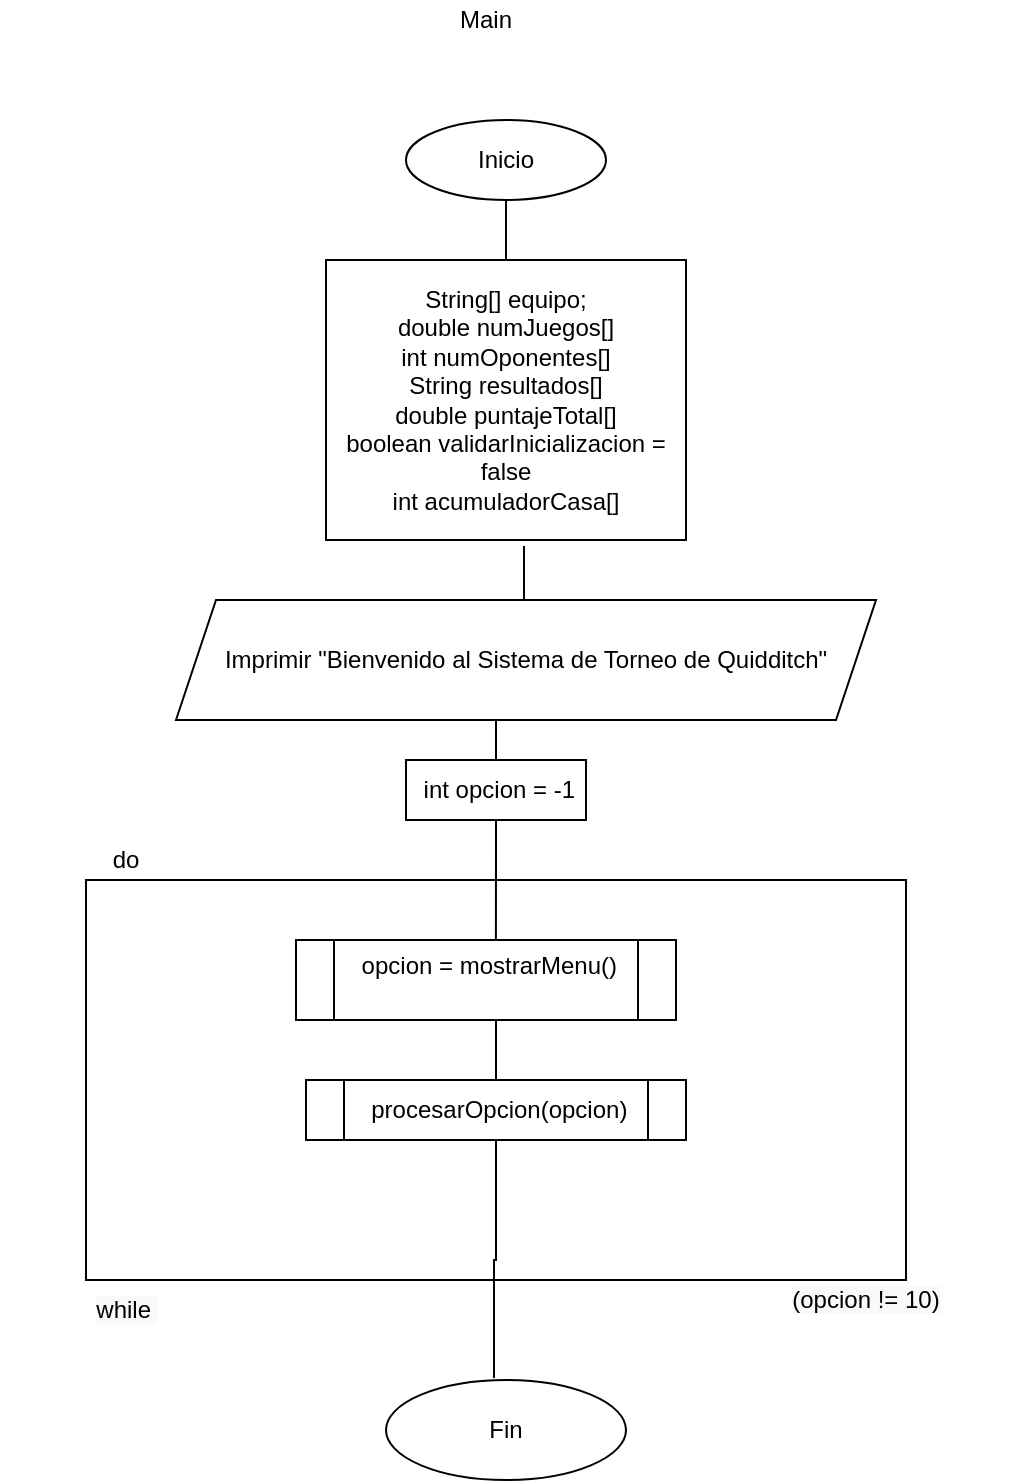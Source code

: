 <mxfile version="14.0.1" type="device" pages="10"><diagram id="asco-mE6XuzQKgqlp0Rm" name="Page-1"><mxGraphModel dx="868" dy="450" grid="1" gridSize="10" guides="1" tooltips="1" connect="1" arrows="1" fold="1" page="1" pageScale="1" pageWidth="850" pageHeight="1100" math="0" shadow="0"><root><mxCell id="0"/><mxCell id="1" parent="0"/><mxCell id="criTPqwDHCr57p_d2swk-6" value="" style="rounded=0;whiteSpace=wrap;html=1;" parent="1" vertex="1"><mxGeometry x="190" y="460" width="410" height="200" as="geometry"/></mxCell><mxCell id="criTPqwDHCr57p_d2swk-1" value="Inicio" style="ellipse;whiteSpace=wrap;html=1;" parent="1" vertex="1"><mxGeometry x="350" y="80" width="100" height="40" as="geometry"/></mxCell><mxCell id="criTPqwDHCr57p_d2swk-2" value="Fin" style="ellipse;whiteSpace=wrap;html=1;" parent="1" vertex="1"><mxGeometry x="340" y="710" width="120" height="50" as="geometry"/></mxCell><mxCell id="criTPqwDHCr57p_d2swk-3" value="Main" style="text;html=1;strokeColor=none;fillColor=none;align=center;verticalAlign=middle;whiteSpace=wrap;rounded=0;" parent="1" vertex="1"><mxGeometry x="370" y="20" width="40" height="20" as="geometry"/></mxCell><mxCell id="criTPqwDHCr57p_d2swk-28" style="edgeStyle=orthogonalEdgeStyle;rounded=0;orthogonalLoop=1;jettySize=auto;html=1;exitX=0.5;exitY=0;exitDx=0;exitDy=0;entryX=0.55;entryY=1.021;entryDx=0;entryDy=0;entryPerimeter=0;endArrow=none;endFill=0;" parent="1" source="criTPqwDHCr57p_d2swk-4" target="criTPqwDHCr57p_d2swk-24" edge="1"><mxGeometry relative="1" as="geometry"/></mxCell><mxCell id="criTPqwDHCr57p_d2swk-4" value="Imprimir &quot;Bienvenido al Sistema de Torneo de Quidditch&quot;" style="shape=parallelogram;perimeter=parallelogramPerimeter;whiteSpace=wrap;html=1;fixedSize=1;" parent="1" vertex="1"><mxGeometry x="235" y="320" width="350" height="60" as="geometry"/></mxCell><mxCell id="criTPqwDHCr57p_d2swk-12" value="" style="edgeStyle=orthogonalEdgeStyle;rounded=0;orthogonalLoop=1;jettySize=auto;html=1;endArrow=none;endFill=0;" parent="1" source="criTPqwDHCr57p_d2swk-5" target="criTPqwDHCr57p_d2swk-4" edge="1"><mxGeometry relative="1" as="geometry"/></mxCell><mxCell id="criTPqwDHCr57p_d2swk-14" style="edgeStyle=orthogonalEdgeStyle;rounded=0;orthogonalLoop=1;jettySize=auto;html=1;exitX=0.5;exitY=1;exitDx=0;exitDy=0;entryX=0.5;entryY=0;entryDx=0;entryDy=0;endArrow=none;endFill=0;" parent="1" source="criTPqwDHCr57p_d2swk-5" target="criTPqwDHCr57p_d2swk-6" edge="1"><mxGeometry relative="1" as="geometry"/></mxCell><mxCell id="criTPqwDHCr57p_d2swk-5" value="&amp;nbsp;int opcion = -1" style="rounded=0;whiteSpace=wrap;html=1;" parent="1" vertex="1"><mxGeometry x="350" y="400" width="90" height="30" as="geometry"/></mxCell><mxCell id="criTPqwDHCr57p_d2swk-17" style="edgeStyle=orthogonalEdgeStyle;rounded=0;orthogonalLoop=1;jettySize=auto;html=1;exitX=0.5;exitY=0;exitDx=0;exitDy=0;entryX=0.526;entryY=0.25;entryDx=0;entryDy=0;entryPerimeter=0;endArrow=none;endFill=0;" parent="1" source="criTPqwDHCr57p_d2swk-6" target="criTPqwDHCr57p_d2swk-9" edge="1"><mxGeometry relative="1" as="geometry"/></mxCell><mxCell id="criTPqwDHCr57p_d2swk-7" value="do" style="text;html=1;strokeColor=none;fillColor=none;align=center;verticalAlign=middle;whiteSpace=wrap;rounded=0;" parent="1" vertex="1"><mxGeometry x="190" y="440" width="40" height="20" as="geometry"/></mxCell><mxCell id="criTPqwDHCr57p_d2swk-8" value="&lt;span style=&quot;color: rgb(0 , 0 , 0) ; font-family: &amp;#34;helvetica&amp;#34; ; font-size: 12px ; font-style: normal ; font-weight: 400 ; letter-spacing: normal ; text-align: center ; text-indent: 0px ; text-transform: none ; word-spacing: 0px ; background-color: rgb(248 , 249 , 250) ; display: inline ; float: none&quot;&gt;(opcion != 10)&lt;/span&gt;" style="text;html=1;strokeColor=none;fillColor=none;align=center;verticalAlign=middle;whiteSpace=wrap;rounded=0;" parent="1" vertex="1"><mxGeometry x="500" y="660" width="160" height="20" as="geometry"/></mxCell><mxCell id="criTPqwDHCr57p_d2swk-23" style="edgeStyle=orthogonalEdgeStyle;rounded=0;orthogonalLoop=1;jettySize=auto;html=1;exitX=0.5;exitY=1;exitDx=0;exitDy=0;endArrow=none;endFill=0;entryX=0.45;entryY=-0.02;entryDx=0;entryDy=0;entryPerimeter=0;" parent="1" source="criTPqwDHCr57p_d2swk-10" target="criTPqwDHCr57p_d2swk-2" edge="1"><mxGeometry relative="1" as="geometry"><mxPoint x="395" y="700" as="targetPoint"/></mxGeometry></mxCell><mxCell id="criTPqwDHCr57p_d2swk-10" value="&lt;div&gt;&lt;span&gt;&amp;nbsp;procesarOpcion(opcion)&lt;/span&gt;&lt;br&gt;&lt;/div&gt;" style="shape=process;whiteSpace=wrap;html=1;backgroundOutline=1;" parent="1" vertex="1"><mxGeometry x="300" y="560" width="190" height="30" as="geometry"/></mxCell><mxCell id="criTPqwDHCr57p_d2swk-19" style="edgeStyle=orthogonalEdgeStyle;rounded=0;orthogonalLoop=1;jettySize=auto;html=1;exitX=0.5;exitY=1;exitDx=0;exitDy=0;entryX=0.5;entryY=0;entryDx=0;entryDy=0;endArrow=none;endFill=0;" parent="1" source="criTPqwDHCr57p_d2swk-9" target="criTPqwDHCr57p_d2swk-10" edge="1"><mxGeometry relative="1" as="geometry"/></mxCell><mxCell id="criTPqwDHCr57p_d2swk-9" value="&lt;div&gt;&amp;nbsp;opcion = mostrarMenu()&lt;/div&gt;&lt;div&gt;&amp;nbsp; &amp;nbsp; &amp;nbsp; &amp;nbsp; &amp;nbsp; &amp;nbsp;&amp;nbsp;&lt;/div&gt;" style="shape=process;whiteSpace=wrap;html=1;backgroundOutline=1;" parent="1" vertex="1"><mxGeometry x="295" y="490" width="190" height="40" as="geometry"/></mxCell><mxCell id="criTPqwDHCr57p_d2swk-21" value="&lt;br&gt;&lt;br&gt;&lt;span style=&quot;color: rgb(0 , 0 , 0) ; font-family: &amp;#34;helvetica&amp;#34; ; font-size: 12px ; font-style: normal ; font-weight: 400 ; letter-spacing: normal ; text-align: center ; text-indent: 0px ; text-transform: none ; word-spacing: 0px ; background-color: rgb(248 , 249 , 250) ; display: inline ; float: none&quot;&gt;while&amp;nbsp;&lt;/span&gt;" style="text;html=1;strokeColor=none;fillColor=none;align=center;verticalAlign=middle;whiteSpace=wrap;rounded=0;" parent="1" vertex="1"><mxGeometry x="147.5" y="650" width="125" height="20" as="geometry"/></mxCell><mxCell id="criTPqwDHCr57p_d2swk-29" style="edgeStyle=orthogonalEdgeStyle;rounded=0;orthogonalLoop=1;jettySize=auto;html=1;exitX=0.5;exitY=0;exitDx=0;exitDy=0;endArrow=none;endFill=0;" parent="1" source="criTPqwDHCr57p_d2swk-24" target="criTPqwDHCr57p_d2swk-1" edge="1"><mxGeometry relative="1" as="geometry"/></mxCell><mxCell id="criTPqwDHCr57p_d2swk-24" value="&lt;div&gt;String[] equipo;&lt;/div&gt;&lt;div&gt;double numJuegos[]&lt;/div&gt;&lt;div&gt;int numOponentes[]&lt;/div&gt;&lt;div&gt;String resultados[]&lt;/div&gt;&lt;div&gt;double puntajeTotal[]&lt;/div&gt;&lt;div&gt;boolean validarInicializacion = false&lt;/div&gt;&lt;div&gt;int acumuladorCasa[]&lt;/div&gt;" style="rounded=0;whiteSpace=wrap;html=1;" parent="1" vertex="1"><mxGeometry x="310" y="150" width="180" height="140" as="geometry"/></mxCell></root></mxGraphModel></diagram><diagram id="1I0G833oKuSTtPAHKW1K" name="Page-2"><mxGraphModel dx="1736" dy="900" grid="1" gridSize="10" guides="1" tooltips="1" connect="1" arrows="1" fold="1" page="1" pageScale="1" pageWidth="850" pageHeight="1100" math="0" shadow="0"><root><mxCell id="JaNdIpnDBCHypz64IM0_-0"/><mxCell id="JaNdIpnDBCHypz64IM0_-1" parent="JaNdIpnDBCHypz64IM0_-0"/><mxCell id="JaNdIpnDBCHypz64IM0_-2" value="&lt;div&gt;String[] equipo;&lt;/div&gt;&lt;div&gt;double numJuegos[]&lt;/div&gt;&lt;div&gt;int numOponentes[]&lt;/div&gt;&lt;div&gt;String resultados[]&lt;/div&gt;&lt;div&gt;double puntajeTotal[]&lt;/div&gt;&lt;div&gt;boolean validarInicializacion = false&lt;/div&gt;&lt;div&gt;int acumuladorCasa[]&lt;/div&gt;" style="rounded=0;whiteSpace=wrap;html=1;" vertex="1" parent="JaNdIpnDBCHypz64IM0_-1"><mxGeometry x="80" y="100" width="180" height="140" as="geometry"/></mxCell><mxCell id="JaNdIpnDBCHypz64IM0_-3" value="Rutinas/ Procedimientos" style="text;html=1;strokeColor=none;fillColor=none;align=center;verticalAlign=middle;whiteSpace=wrap;rounded=0;" vertex="1" parent="JaNdIpnDBCHypz64IM0_-1"><mxGeometry x="87.5" y="60" width="150" height="20" as="geometry"/></mxCell><mxCell id="JaNdIpnDBCHypz64IM0_-4" value="int mostrarMenu(int opcion): int" style="text;html=1;strokeColor=none;fillColor=none;align=center;verticalAlign=middle;whiteSpace=wrap;rounded=0;" vertex="1" parent="JaNdIpnDBCHypz64IM0_-1"><mxGeometry x="427" y="60" width="200" height="20" as="geometry"/></mxCell><mxCell id="JaNdIpnDBCHypz64IM0_-8" style="edgeStyle=orthogonalEdgeStyle;rounded=0;orthogonalLoop=1;jettySize=auto;html=1;exitX=0.5;exitY=1;exitDx=0;exitDy=0;entryX=0.464;entryY=0;entryDx=0;entryDy=0;entryPerimeter=0;endArrow=none;endFill=0;" edge="1" parent="JaNdIpnDBCHypz64IM0_-1" source="JaNdIpnDBCHypz64IM0_-5" target="JaNdIpnDBCHypz64IM0_-7"><mxGeometry relative="1" as="geometry"/></mxCell><mxCell id="JaNdIpnDBCHypz64IM0_-5" value="Inicio" style="ellipse;whiteSpace=wrap;html=1;" vertex="1" parent="JaNdIpnDBCHypz64IM0_-1"><mxGeometry x="480" y="90" width="90" height="50" as="geometry"/></mxCell><mxCell id="JaNdIpnDBCHypz64IM0_-17" style="edgeStyle=orthogonalEdgeStyle;rounded=0;orthogonalLoop=1;jettySize=auto;html=1;exitX=0.5;exitY=0;exitDx=0;exitDy=0;endArrow=none;endFill=0;" edge="1" parent="JaNdIpnDBCHypz64IM0_-1" source="JaNdIpnDBCHypz64IM0_-6" target="JaNdIpnDBCHypz64IM0_-10"><mxGeometry relative="1" as="geometry"/></mxCell><mxCell id="JaNdIpnDBCHypz64IM0_-6" value="Fin" style="ellipse;whiteSpace=wrap;html=1;" vertex="1" parent="JaNdIpnDBCHypz64IM0_-1"><mxGeometry x="485" y="620" width="90" height="50" as="geometry"/></mxCell><mxCell id="JaNdIpnDBCHypz64IM0_-11" style="edgeStyle=orthogonalEdgeStyle;rounded=0;orthogonalLoop=1;jettySize=auto;html=1;exitX=0.5;exitY=1;exitDx=0;exitDy=0;entryX=0.633;entryY=-0.025;entryDx=0;entryDy=0;entryPerimeter=0;endArrow=none;endFill=0;" edge="1" parent="JaNdIpnDBCHypz64IM0_-1" source="JaNdIpnDBCHypz64IM0_-7" target="JaNdIpnDBCHypz64IM0_-9"><mxGeometry relative="1" as="geometry"/></mxCell><mxCell id="JaNdIpnDBCHypz64IM0_-7" value="&lt;div&gt;&lt;br&gt;&lt;/div&gt;&lt;div&gt;Imprimir en pantalla &quot;||------------------------------------------------------------------||&quot;&lt;/div&gt;&lt;div&gt;Imprimir en pantalla &quot;||------------MENU DIGITE LA OPCIÓN A REALIZAR----------------------||&quot;&lt;/div&gt;&lt;div&gt;Imprimir en pantalla &quot;||------------------------------------------------------------------||&quot;&lt;/div&gt;&lt;div&gt;Imprimir en pantalla &quot;1- Registrar la información de los equipos&quot;&lt;/div&gt;&lt;div&gt;Imprimir en pantalla &quot;2- Hacer reporte de resultado por cada equipo y calcular el puntaje total&quot;&lt;/div&gt;&lt;div&gt;Imprimir en pantalla &quot;3- Imprimir reporte de resultados de cada equipo&quot;&lt;/div&gt;&lt;div&gt;Imprimir en pantalla &quot;4- Imprimir puntaje Total de cada Equipo&quot;&lt;/div&gt;&lt;div&gt;Imprimir en pantalla &quot;5- Calcular el promedio de oponentes diferentes&quot;&lt;/div&gt;&lt;div&gt;Imprimir en pantalla &quot;6- Imprimir el Equipo con mayor partidos&quot;&lt;/div&gt;&lt;div&gt;Imprimir en pantalla &quot;7- Imprimir el Equipo con menor puntaje&quot;&lt;/div&gt;&lt;div&gt;Imprimir en pantalla &quot;8- Imprimir equipos con más de 5 partidos&quot;&lt;/div&gt;&lt;div&gt;Imprimir en pantalla &quot;9- Imprimir equipos con más oponentes que el promedio&quot;&lt;/div&gt;" style="shape=parallelogram;perimeter=parallelogramPerimeter;whiteSpace=wrap;html=1;fixedSize=1;" vertex="1" parent="JaNdIpnDBCHypz64IM0_-1"><mxGeometry x="270" y="180" width="550" height="270" as="geometry"/></mxCell><mxCell id="JaNdIpnDBCHypz64IM0_-16" style="edgeStyle=orthogonalEdgeStyle;rounded=0;orthogonalLoop=1;jettySize=auto;html=1;exitX=0.5;exitY=1;exitDx=0;exitDy=0;entryX=0.436;entryY=0.02;entryDx=0;entryDy=0;entryPerimeter=0;endArrow=none;endFill=0;" edge="1" parent="JaNdIpnDBCHypz64IM0_-1" source="JaNdIpnDBCHypz64IM0_-9" target="JaNdIpnDBCHypz64IM0_-10"><mxGeometry relative="1" as="geometry"/></mxCell><mxCell id="JaNdIpnDBCHypz64IM0_-9" value="Ingresar int opcion" style="rounded=0;whiteSpace=wrap;html=1;" vertex="1" parent="JaNdIpnDBCHypz64IM0_-1"><mxGeometry x="470" y="490" width="120" height="40" as="geometry"/></mxCell><mxCell id="JaNdIpnDBCHypz64IM0_-10" value="return int opcion" style="shape=parallelogram;perimeter=parallelogramPerimeter;whiteSpace=wrap;html=1;fixedSize=1;" vertex="1" parent="JaNdIpnDBCHypz64IM0_-1"><mxGeometry x="470" y="550" width="140" height="50" as="geometry"/></mxCell></root></mxGraphModel></diagram><diagram id="yxKhrXtmBWLU_KyrlBMl" name="Page-3"><mxGraphModel dx="16167" dy="7500" grid="1" gridSize="10" guides="1" tooltips="1" connect="1" arrows="1" fold="1" page="1" pageScale="1" pageWidth="850" pageHeight="1100" math="0" shadow="0"><root><mxCell id="PjZwnDN37BG8W8faeL1b-0"/><mxCell id="PjZwnDN37BG8W8faeL1b-1" parent="PjZwnDN37BG8W8faeL1b-0"/><mxCell id="PjZwnDN37BG8W8faeL1b-2" value="procesarOpcion(int opcion): void" style="text;html=1;strokeColor=none;fillColor=none;align=center;verticalAlign=middle;whiteSpace=wrap;rounded=0;" vertex="1" parent="PjZwnDN37BG8W8faeL1b-1"><mxGeometry x="290" y="40" width="220" height="20" as="geometry"/></mxCell><mxCell id="vGs1_lXU5HSOA9_bIO5y-17" style="edgeStyle=orthogonalEdgeStyle;rounded=0;orthogonalLoop=1;jettySize=auto;html=1;exitX=0.5;exitY=1;exitDx=0;exitDy=0;entryX=0.5;entryY=0;entryDx=0;entryDy=0;endArrow=none;endFill=0;" edge="1" parent="PjZwnDN37BG8W8faeL1b-1" source="vGs1_lXU5HSOA9_bIO5y-0" target="vGs1_lXU5HSOA9_bIO5y-1"><mxGeometry relative="1" as="geometry"/></mxCell><mxCell id="vGs1_lXU5HSOA9_bIO5y-0" value="Inicio" style="ellipse;whiteSpace=wrap;html=1;" vertex="1" parent="PjZwnDN37BG8W8faeL1b-1"><mxGeometry x="330" y="90" width="120" height="60" as="geometry"/></mxCell><mxCell id="vGs1_lXU5HSOA9_bIO5y-26" style="edgeStyle=orthogonalEdgeStyle;rounded=0;orthogonalLoop=1;jettySize=auto;html=1;exitX=0.5;exitY=1;exitDx=0;exitDy=0;entryX=0.5;entryY=0;entryDx=0;entryDy=0;endArrow=none;endFill=0;" edge="1" parent="PjZwnDN37BG8W8faeL1b-1" source="vGs1_lXU5HSOA9_bIO5y-1" target="vGs1_lXU5HSOA9_bIO5y-50"><mxGeometry relative="1" as="geometry"><mxPoint x="-350" y="320" as="targetPoint"/></mxGeometry></mxCell><mxCell id="vGs1_lXU5HSOA9_bIO5y-27" style="edgeStyle=orthogonalEdgeStyle;rounded=0;orthogonalLoop=1;jettySize=auto;html=1;exitX=0.5;exitY=1;exitDx=0;exitDy=0;endArrow=none;endFill=0;" edge="1" parent="PjZwnDN37BG8W8faeL1b-1" source="vGs1_lXU5HSOA9_bIO5y-1" target="vGs1_lXU5HSOA9_bIO5y-42"><mxGeometry relative="1" as="geometry"><mxPoint x="-520" y="320" as="targetPoint"/><Array as="points"><mxPoint x="390" y="295"/><mxPoint x="-1175" y="295"/></Array></mxGeometry></mxCell><mxCell id="vGs1_lXU5HSOA9_bIO5y-76" style="edgeStyle=orthogonalEdgeStyle;rounded=0;orthogonalLoop=1;jettySize=auto;html=1;exitX=0.5;exitY=1;exitDx=0;exitDy=0;endArrow=none;endFill=0;" edge="1" parent="PjZwnDN37BG8W8faeL1b-1" source="vGs1_lXU5HSOA9_bIO5y-1" target="vGs1_lXU5HSOA9_bIO5y-74"><mxGeometry relative="1" as="geometry"/></mxCell><mxCell id="vGs1_lXU5HSOA9_bIO5y-86" style="edgeStyle=orthogonalEdgeStyle;rounded=0;orthogonalLoop=1;jettySize=auto;html=1;exitX=0.5;exitY=1;exitDx=0;exitDy=0;endArrow=none;endFill=0;" edge="1" parent="PjZwnDN37BG8W8faeL1b-1" source="vGs1_lXU5HSOA9_bIO5y-1" target="vGs1_lXU5HSOA9_bIO5y-62"><mxGeometry relative="1" as="geometry"/></mxCell><mxCell id="vGs1_lXU5HSOA9_bIO5y-95" style="edgeStyle=orthogonalEdgeStyle;rounded=0;orthogonalLoop=1;jettySize=auto;html=1;exitX=0.5;exitY=1;exitDx=0;exitDy=0;entryX=0.5;entryY=0;entryDx=0;entryDy=0;endArrow=none;endFill=0;" edge="1" parent="PjZwnDN37BG8W8faeL1b-1" source="vGs1_lXU5HSOA9_bIO5y-1" target="vGs1_lXU5HSOA9_bIO5y-94"><mxGeometry relative="1" as="geometry"/></mxCell><mxCell id="vGs1_lXU5HSOA9_bIO5y-105" style="edgeStyle=orthogonalEdgeStyle;rounded=0;orthogonalLoop=1;jettySize=auto;html=1;exitX=0.5;exitY=1;exitDx=0;exitDy=0;entryX=0.5;entryY=0;entryDx=0;entryDy=0;endArrow=none;endFill=0;" edge="1" parent="PjZwnDN37BG8W8faeL1b-1" source="vGs1_lXU5HSOA9_bIO5y-1" target="vGs1_lXU5HSOA9_bIO5y-104"><mxGeometry relative="1" as="geometry"/></mxCell><mxCell id="vGs1_lXU5HSOA9_bIO5y-114" style="edgeStyle=orthogonalEdgeStyle;rounded=0;orthogonalLoop=1;jettySize=auto;html=1;exitX=0.5;exitY=1;exitDx=0;exitDy=0;entryX=0.5;entryY=0;entryDx=0;entryDy=0;endArrow=none;endFill=0;" edge="1" parent="PjZwnDN37BG8W8faeL1b-1"><mxGeometry relative="1" as="geometry"><mxPoint x="390" y="273" as="sourcePoint"/><mxPoint x="4277.5" y="313" as="targetPoint"/><Array as="points"><mxPoint x="390" y="293"/><mxPoint x="4278" y="293"/></Array></mxGeometry></mxCell><mxCell id="vGs1_lXU5HSOA9_bIO5y-124" style="edgeStyle=orthogonalEdgeStyle;rounded=0;orthogonalLoop=1;jettySize=auto;html=1;exitX=0.5;exitY=1;exitDx=0;exitDy=0;endArrow=none;endFill=0;" edge="1" parent="PjZwnDN37BG8W8faeL1b-1" source="vGs1_lXU5HSOA9_bIO5y-1" target="vGs1_lXU5HSOA9_bIO5y-123"><mxGeometry relative="1" as="geometry"/></mxCell><mxCell id="vGs1_lXU5HSOA9_bIO5y-134" style="edgeStyle=orthogonalEdgeStyle;rounded=0;orthogonalLoop=1;jettySize=auto;html=1;exitX=0.5;exitY=1;exitDx=0;exitDy=0;entryX=0.5;entryY=0;entryDx=0;entryDy=0;endArrow=none;endFill=0;" edge="1" parent="PjZwnDN37BG8W8faeL1b-1" source="vGs1_lXU5HSOA9_bIO5y-1" target="vGs1_lXU5HSOA9_bIO5y-132"><mxGeometry relative="1" as="geometry"/></mxCell><mxCell id="vGs1_lXU5HSOA9_bIO5y-145" style="edgeStyle=orthogonalEdgeStyle;rounded=0;orthogonalLoop=1;jettySize=auto;html=1;exitX=0.5;exitY=1;exitDx=0;exitDy=0;endArrow=none;endFill=0;" edge="1" parent="PjZwnDN37BG8W8faeL1b-1" source="vGs1_lXU5HSOA9_bIO5y-1" target="vGs1_lXU5HSOA9_bIO5y-143"><mxGeometry relative="1" as="geometry"/></mxCell><mxCell id="vGs1_lXU5HSOA9_bIO5y-149" style="edgeStyle=orthogonalEdgeStyle;rounded=0;orthogonalLoop=1;jettySize=auto;html=1;exitX=0.5;exitY=1;exitDx=0;exitDy=0;entryX=0.636;entryY=0;entryDx=0;entryDy=0;entryPerimeter=0;endArrow=none;endFill=0;" edge="1" parent="PjZwnDN37BG8W8faeL1b-1" source="vGs1_lXU5HSOA9_bIO5y-1" target="vGs1_lXU5HSOA9_bIO5y-148"><mxGeometry relative="1" as="geometry"/></mxCell><mxCell id="vGs1_lXU5HSOA9_bIO5y-1" value="opcion" style="rhombus;whiteSpace=wrap;html=1;" vertex="1" parent="PjZwnDN37BG8W8faeL1b-1"><mxGeometry x="350" y="190" width="80" height="80" as="geometry"/></mxCell><mxCell id="vGs1_lXU5HSOA9_bIO5y-28" value="case 1" style="text;html=1;strokeColor=none;fillColor=none;align=center;verticalAlign=middle;whiteSpace=wrap;rounded=0;" vertex="1" parent="PjZwnDN37BG8W8faeL1b-1"><mxGeometry x="-1185" y="260" width="40" height="20" as="geometry"/></mxCell><mxCell id="vGs1_lXU5HSOA9_bIO5y-29" value="case 2" style="text;html=1;strokeColor=none;fillColor=none;align=center;verticalAlign=middle;whiteSpace=wrap;rounded=0;" vertex="1" parent="PjZwnDN37BG8W8faeL1b-1"><mxGeometry x="-760" y="260" width="40" height="20" as="geometry"/></mxCell><mxCell id="vGs1_lXU5HSOA9_bIO5y-30" value="case 3" style="text;html=1;strokeColor=none;fillColor=none;align=center;verticalAlign=middle;whiteSpace=wrap;rounded=0;" vertex="1" parent="PjZwnDN37BG8W8faeL1b-1"><mxGeometry x="140" y="250" width="40" height="20" as="geometry"/></mxCell><mxCell id="vGs1_lXU5HSOA9_bIO5y-31" value="case 4" style="text;html=1;strokeColor=none;fillColor=none;align=center;verticalAlign=middle;whiteSpace=wrap;rounded=0;" vertex="1" parent="PjZwnDN37BG8W8faeL1b-1"><mxGeometry x="1140" y="260" width="40" height="20" as="geometry"/></mxCell><mxCell id="vGs1_lXU5HSOA9_bIO5y-32" value="case 5" style="text;html=1;strokeColor=none;fillColor=none;align=center;verticalAlign=middle;whiteSpace=wrap;rounded=0;" vertex="1" parent="PjZwnDN37BG8W8faeL1b-1"><mxGeometry x="2150" y="240" width="40" height="20" as="geometry"/></mxCell><mxCell id="vGs1_lXU5HSOA9_bIO5y-33" value="case 6" style="text;html=1;strokeColor=none;fillColor=none;align=center;verticalAlign=middle;whiteSpace=wrap;rounded=0;" vertex="1" parent="PjZwnDN37BG8W8faeL1b-1"><mxGeometry x="3240" y="250" width="40" height="20" as="geometry"/></mxCell><mxCell id="vGs1_lXU5HSOA9_bIO5y-34" value="case 7" style="text;html=1;strokeColor=none;fillColor=none;align=center;verticalAlign=middle;whiteSpace=wrap;rounded=0;" vertex="1" parent="PjZwnDN37BG8W8faeL1b-1"><mxGeometry x="4250" y="250" width="40" height="20" as="geometry"/></mxCell><mxCell id="vGs1_lXU5HSOA9_bIO5y-35" value="case 8" style="text;html=1;strokeColor=none;fillColor=none;align=center;verticalAlign=middle;whiteSpace=wrap;rounded=0;" vertex="1" parent="PjZwnDN37BG8W8faeL1b-1"><mxGeometry x="5330" y="260" width="40" height="20" as="geometry"/></mxCell><mxCell id="vGs1_lXU5HSOA9_bIO5y-36" value="case 9" style="text;html=1;strokeColor=none;fillColor=none;align=center;verticalAlign=middle;whiteSpace=wrap;rounded=0;" vertex="1" parent="PjZwnDN37BG8W8faeL1b-1"><mxGeometry x="6390" y="240" width="40" height="20" as="geometry"/></mxCell><mxCell id="vGs1_lXU5HSOA9_bIO5y-37" value="Default" style="text;html=1;strokeColor=none;fillColor=none;align=center;verticalAlign=middle;whiteSpace=wrap;rounded=0;" vertex="1" parent="PjZwnDN37BG8W8faeL1b-1"><mxGeometry x="7965" y="260" width="40" height="20" as="geometry"/></mxCell><mxCell id="vGs1_lXU5HSOA9_bIO5y-41" value="case 10" style="text;html=1;strokeColor=none;fillColor=none;align=center;verticalAlign=middle;whiteSpace=wrap;rounded=0;" vertex="1" parent="PjZwnDN37BG8W8faeL1b-1"><mxGeometry x="7430" y="260" width="60" height="20" as="geometry"/></mxCell><mxCell id="vGs1_lXU5HSOA9_bIO5y-47" style="edgeStyle=orthogonalEdgeStyle;rounded=0;orthogonalLoop=1;jettySize=auto;html=1;exitX=0.5;exitY=1;exitDx=0;exitDy=0;entryX=0.5;entryY=0;entryDx=0;entryDy=0;endArrow=none;endFill=0;" edge="1" parent="PjZwnDN37BG8W8faeL1b-1" source="vGs1_lXU5HSOA9_bIO5y-42" target="vGs1_lXU5HSOA9_bIO5y-44"><mxGeometry relative="1" as="geometry"/></mxCell><mxCell id="vGs1_lXU5HSOA9_bIO5y-42" value="&lt;div&gt;Imprimir en pantalla &quot;=====================================================&quot;&lt;/div&gt;&lt;div&gt;Imprimir en pantalla &quot;||&amp;nbsp; &amp;nbsp; &amp;nbsp; REGISTRE LA INFORMACIÓN DE CADA EQUIPO&amp;nbsp; &amp;nbsp; &amp;nbsp;||&quot;&lt;/div&gt;&lt;div&gt;Imprimir en pantalla &quot;=====================================================&quot;&lt;/div&gt;" style="shape=parallelogram;perimeter=parallelogramPerimeter;whiteSpace=wrap;html=1;fixedSize=1;" vertex="1" parent="PjZwnDN37BG8W8faeL1b-1"><mxGeometry x="-1440" y="320" width="530" height="80" as="geometry"/></mxCell><mxCell id="vGs1_lXU5HSOA9_bIO5y-48" style="edgeStyle=orthogonalEdgeStyle;rounded=0;orthogonalLoop=1;jettySize=auto;html=1;exitX=0.5;exitY=1;exitDx=0;exitDy=0;entryX=0.5;entryY=0;entryDx=0;entryDy=0;endArrow=none;endFill=0;" edge="1" parent="PjZwnDN37BG8W8faeL1b-1" source="vGs1_lXU5HSOA9_bIO5y-44" target="vGs1_lXU5HSOA9_bIO5y-45"><mxGeometry relative="1" as="geometry"/></mxCell><mxCell id="vGs1_lXU5HSOA9_bIO5y-44" value="&amp;nbsp;InicializarArreglos()" style="shape=process;whiteSpace=wrap;html=1;backgroundOutline=1;" vertex="1" parent="PjZwnDN37BG8W8faeL1b-1"><mxGeometry x="-1257.5" y="420" width="165" height="60" as="geometry"/></mxCell><mxCell id="vGs1_lXU5HSOA9_bIO5y-49" style="edgeStyle=orthogonalEdgeStyle;rounded=0;orthogonalLoop=1;jettySize=auto;html=1;exitX=0.5;exitY=1;exitDx=0;exitDy=0;entryX=0.451;entryY=0.005;entryDx=0;entryDy=0;entryPerimeter=0;endArrow=none;endFill=0;" edge="1" parent="PjZwnDN37BG8W8faeL1b-1" source="vGs1_lXU5HSOA9_bIO5y-45" target="vGs1_lXU5HSOA9_bIO5y-46"><mxGeometry relative="1" as="geometry"/></mxCell><mxCell id="vGs1_lXU5HSOA9_bIO5y-45" value="registrarInformacion()" style="shape=process;whiteSpace=wrap;html=1;backgroundOutline=1;" vertex="1" parent="PjZwnDN37BG8W8faeL1b-1"><mxGeometry x="-1260" y="510" width="165" height="60" as="geometry"/></mxCell><mxCell id="vGs1_lXU5HSOA9_bIO5y-153" style="edgeStyle=orthogonalEdgeStyle;rounded=0;orthogonalLoop=1;jettySize=auto;html=1;exitX=0.5;exitY=1;exitDx=0;exitDy=0;entryX=0.5;entryY=0;entryDx=0;entryDy=0;endArrow=none;endFill=0;" edge="1" parent="PjZwnDN37BG8W8faeL1b-1" source="vGs1_lXU5HSOA9_bIO5y-46" target="vGs1_lXU5HSOA9_bIO5y-151"><mxGeometry relative="1" as="geometry"><Array as="points"><mxPoint x="-1165" y="1110"/><mxPoint x="3445" y="1110"/></Array></mxGeometry></mxCell><mxCell id="vGs1_lXU5HSOA9_bIO5y-46" value="boolean&amp;nbsp;&amp;nbsp;validarInicializacion = true" style="rounded=0;whiteSpace=wrap;html=1;" vertex="1" parent="PjZwnDN37BG8W8faeL1b-1"><mxGeometry x="-1290" y="620" width="250" height="60" as="geometry"/></mxCell><mxCell id="vGs1_lXU5HSOA9_bIO5y-66" style="edgeStyle=orthogonalEdgeStyle;rounded=0;orthogonalLoop=1;jettySize=auto;html=1;exitX=1;exitY=0.5;exitDx=0;exitDy=0;entryX=0.5;entryY=0;entryDx=0;entryDy=0;endArrow=none;endFill=0;" edge="1" parent="PjZwnDN37BG8W8faeL1b-1" source="vGs1_lXU5HSOA9_bIO5y-50" target="vGs1_lXU5HSOA9_bIO5y-64"><mxGeometry relative="1" as="geometry"/></mxCell><mxCell id="vGs1_lXU5HSOA9_bIO5y-79" style="edgeStyle=orthogonalEdgeStyle;rounded=0;orthogonalLoop=1;jettySize=auto;html=1;exitX=0;exitY=0.5;exitDx=0;exitDy=0;endArrow=none;endFill=0;" edge="1" parent="PjZwnDN37BG8W8faeL1b-1" source="vGs1_lXU5HSOA9_bIO5y-50" target="vGs1_lXU5HSOA9_bIO5y-78"><mxGeometry relative="1" as="geometry"/></mxCell><mxCell id="vGs1_lXU5HSOA9_bIO5y-50" value="validarInicializacion !=false" style="rhombus;whiteSpace=wrap;html=1;" vertex="1" parent="PjZwnDN37BG8W8faeL1b-1"><mxGeometry x="-780" y="320" width="140" height="120" as="geometry"/></mxCell><mxCell id="vGs1_lXU5HSOA9_bIO5y-87" style="edgeStyle=orthogonalEdgeStyle;rounded=0;orthogonalLoop=1;jettySize=auto;html=1;exitX=0;exitY=0.5;exitDx=0;exitDy=0;entryX=0.5;entryY=0;entryDx=0;entryDy=0;endArrow=none;endFill=0;" edge="1" parent="PjZwnDN37BG8W8faeL1b-1" source="vGs1_lXU5HSOA9_bIO5y-62" target="vGs1_lXU5HSOA9_bIO5y-85"><mxGeometry relative="1" as="geometry"/></mxCell><mxCell id="vGs1_lXU5HSOA9_bIO5y-92" style="edgeStyle=orthogonalEdgeStyle;rounded=0;orthogonalLoop=1;jettySize=auto;html=1;exitX=1;exitY=0.5;exitDx=0;exitDy=0;entryX=0.653;entryY=0.019;entryDx=0;entryDy=0;entryPerimeter=0;endArrow=none;endFill=0;" edge="1" parent="PjZwnDN37BG8W8faeL1b-1" source="vGs1_lXU5HSOA9_bIO5y-62" target="vGs1_lXU5HSOA9_bIO5y-88"><mxGeometry relative="1" as="geometry"/></mxCell><mxCell id="vGs1_lXU5HSOA9_bIO5y-62" value="validarInicializacion !=false" style="rhombus;whiteSpace=wrap;html=1;" vertex="1" parent="PjZwnDN37BG8W8faeL1b-1"><mxGeometry x="1130" y="320" width="115" height="110" as="geometry"/></mxCell><mxCell id="vGs1_lXU5HSOA9_bIO5y-67" value="" style="edgeStyle=orthogonalEdgeStyle;rounded=0;orthogonalLoop=1;jettySize=auto;html=1;endArrow=none;endFill=0;" edge="1" parent="PjZwnDN37BG8W8faeL1b-1" source="vGs1_lXU5HSOA9_bIO5y-63" target="vGs1_lXU5HSOA9_bIO5y-64"><mxGeometry relative="1" as="geometry"/></mxCell><mxCell id="vGs1_lXU5HSOA9_bIO5y-69" style="edgeStyle=orthogonalEdgeStyle;rounded=0;orthogonalLoop=1;jettySize=auto;html=1;exitX=0.5;exitY=1;exitDx=0;exitDy=0;entryX=0.5;entryY=0;entryDx=0;entryDy=0;endArrow=none;endFill=0;" edge="1" parent="PjZwnDN37BG8W8faeL1b-1" source="vGs1_lXU5HSOA9_bIO5y-63" target="vGs1_lXU5HSOA9_bIO5y-65"><mxGeometry relative="1" as="geometry"/></mxCell><mxCell id="vGs1_lXU5HSOA9_bIO5y-63" value="&amp;nbsp; &amp;nbsp; resultadoCadaEquipo()" style="shape=process;whiteSpace=wrap;html=1;backgroundOutline=1;" vertex="1" parent="PjZwnDN37BG8W8faeL1b-1"><mxGeometry x="-527" y="610" width="205" height="60" as="geometry"/></mxCell><mxCell id="vGs1_lXU5HSOA9_bIO5y-64" value="&lt;div&gt;Imprimir en Pantalla&quot;=====================================================&quot;&lt;/div&gt;&lt;div&gt;Imprimir en Pantalla&quot;||&amp;nbsp; &amp;nbsp; &amp;nbsp; INTRODUZCA RESULTADOS Y CALCULE PUNTAJE&amp;nbsp; &amp;nbsp; ||&quot;&lt;/div&gt;&lt;div&gt;Imprimir en Pantalla&quot;=====================================================&quot;&lt;/div&gt;" style="shape=parallelogram;perimeter=parallelogramPerimeter;whiteSpace=wrap;html=1;fixedSize=1;" vertex="1" parent="PjZwnDN37BG8W8faeL1b-1"><mxGeometry x="-690" y="470" width="530" height="110" as="geometry"/></mxCell><mxCell id="vGs1_lXU5HSOA9_bIO5y-155" style="edgeStyle=orthogonalEdgeStyle;rounded=0;orthogonalLoop=1;jettySize=auto;html=1;exitX=0.5;exitY=1;exitDx=0;exitDy=0;endArrow=none;endFill=0;" edge="1" parent="PjZwnDN37BG8W8faeL1b-1" source="vGs1_lXU5HSOA9_bIO5y-65"><mxGeometry relative="1" as="geometry"><mxPoint x="-580" y="960" as="targetPoint"/><Array as="points"><mxPoint x="-420" y="900"/><mxPoint x="-580" y="900"/></Array></mxGeometry></mxCell><mxCell id="vGs1_lXU5HSOA9_bIO5y-65" value="&amp;nbsp;puntajeTotal()&amp;nbsp;" style="shape=process;whiteSpace=wrap;html=1;backgroundOutline=1;" vertex="1" parent="PjZwnDN37BG8W8faeL1b-1"><mxGeometry x="-540" y="700" width="240" height="60" as="geometry"/></mxCell><mxCell id="vGs1_lXU5HSOA9_bIO5y-81" style="edgeStyle=orthogonalEdgeStyle;rounded=0;orthogonalLoop=1;jettySize=auto;html=1;exitX=0;exitY=0.5;exitDx=0;exitDy=0;entryX=0.5;entryY=0;entryDx=0;entryDy=0;endArrow=none;endFill=0;" edge="1" parent="PjZwnDN37BG8W8faeL1b-1" source="vGs1_lXU5HSOA9_bIO5y-74" target="vGs1_lXU5HSOA9_bIO5y-80"><mxGeometry relative="1" as="geometry"/></mxCell><mxCell id="vGs1_lXU5HSOA9_bIO5y-82" style="edgeStyle=orthogonalEdgeStyle;rounded=0;orthogonalLoop=1;jettySize=auto;html=1;exitX=1;exitY=0.5;exitDx=0;exitDy=0;endArrow=none;endFill=0;" edge="1" parent="PjZwnDN37BG8W8faeL1b-1" source="vGs1_lXU5HSOA9_bIO5y-74" target="vGs1_lXU5HSOA9_bIO5y-77"><mxGeometry relative="1" as="geometry"/></mxCell><mxCell id="vGs1_lXU5HSOA9_bIO5y-74" value="validarInicializacion !=false" style="rhombus;whiteSpace=wrap;html=1;" vertex="1" parent="PjZwnDN37BG8W8faeL1b-1"><mxGeometry x="90" y="325" width="140" height="120" as="geometry"/></mxCell><mxCell id="vGs1_lXU5HSOA9_bIO5y-77" value="&lt;div&gt;Imprimir en pantalla &quot;=====================================================&quot;&lt;/div&gt;&lt;div&gt;Imprimir en pantalla&quot;|| Impresión Detallada de Resultados de cada Equipo ||&quot;&lt;/div&gt;&lt;div&gt;Imprimir en pantalla&quot;=====================================================&quot;&lt;/div&gt;" style="shape=parallelogram;perimeter=parallelogramPerimeter;whiteSpace=wrap;html=1;fixedSize=1;" vertex="1" parent="PjZwnDN37BG8W8faeL1b-1"><mxGeometry x="220" y="420" width="530" height="90" as="geometry"/></mxCell><mxCell id="vGs1_lXU5HSOA9_bIO5y-154" style="edgeStyle=orthogonalEdgeStyle;rounded=0;orthogonalLoop=1;jettySize=auto;html=1;exitX=0.5;exitY=1;exitDx=0;exitDy=0;entryX=0.5;entryY=0;entryDx=0;entryDy=0;endArrow=none;endFill=0;" edge="1" parent="PjZwnDN37BG8W8faeL1b-1"><mxGeometry relative="1" as="geometry"><mxPoint x="-870" y="554" as="sourcePoint"/><mxPoint x="3445" y="1234" as="targetPoint"/><Array as="points"><mxPoint x="-870" y="894"/><mxPoint x="-580" y="894"/><mxPoint x="-580" y="1104"/><mxPoint x="3445" y="1104"/></Array></mxGeometry></mxCell><mxCell id="vGs1_lXU5HSOA9_bIO5y-78" value="Imprimir en pantalla &quot;opcion no válida, no has inicializado los arreglos&quot;" style="shape=parallelogram;perimeter=parallelogramPerimeter;whiteSpace=wrap;html=1;fixedSize=1;" vertex="1" parent="PjZwnDN37BG8W8faeL1b-1"><mxGeometry x="-1010" y="490" width="280" height="60" as="geometry"/></mxCell><mxCell id="vGs1_lXU5HSOA9_bIO5y-156" style="edgeStyle=orthogonalEdgeStyle;rounded=0;orthogonalLoop=1;jettySize=auto;html=1;exitX=0.5;exitY=1;exitDx=0;exitDy=0;endArrow=none;endFill=0;" edge="1" parent="PjZwnDN37BG8W8faeL1b-1" source="vGs1_lXU5HSOA9_bIO5y-80"><mxGeometry relative="1" as="geometry"><mxPoint x="270" y="1100" as="targetPoint"/></mxGeometry></mxCell><mxCell id="vGs1_lXU5HSOA9_bIO5y-80" value="Imprimir en pantalla &quot;opcion no válida, no has inicializado los arreglos&quot;" style="shape=parallelogram;perimeter=parallelogramPerimeter;whiteSpace=wrap;html=1;fixedSize=1;" vertex="1" parent="PjZwnDN37BG8W8faeL1b-1"><mxGeometry x="-130" y="490" width="280" height="60" as="geometry"/></mxCell><mxCell id="vGs1_lXU5HSOA9_bIO5y-84" value="" style="edgeStyle=orthogonalEdgeStyle;rounded=0;orthogonalLoop=1;jettySize=auto;html=1;endArrow=none;endFill=0;" edge="1" parent="PjZwnDN37BG8W8faeL1b-1" source="vGs1_lXU5HSOA9_bIO5y-83" target="vGs1_lXU5HSOA9_bIO5y-77"><mxGeometry relative="1" as="geometry"/></mxCell><mxCell id="vGs1_lXU5HSOA9_bIO5y-157" style="edgeStyle=orthogonalEdgeStyle;rounded=0;orthogonalLoop=1;jettySize=auto;html=1;exitX=0.5;exitY=1;exitDx=0;exitDy=0;endArrow=none;endFill=0;" edge="1" parent="PjZwnDN37BG8W8faeL1b-1" source="vGs1_lXU5HSOA9_bIO5y-83"><mxGeometry relative="1" as="geometry"><mxPoint x="270" y="1050" as="targetPoint"/></mxGeometry></mxCell><mxCell id="vGs1_lXU5HSOA9_bIO5y-83" value="&amp;nbsp;ReporteResultadosCadaEquipo()" style="shape=process;whiteSpace=wrap;html=1;backgroundOutline=1;" vertex="1" parent="PjZwnDN37BG8W8faeL1b-1"><mxGeometry x="365" y="540" width="240" height="60" as="geometry"/></mxCell><mxCell id="vGs1_lXU5HSOA9_bIO5y-158" style="edgeStyle=orthogonalEdgeStyle;rounded=0;orthogonalLoop=1;jettySize=auto;html=1;exitX=0.5;exitY=1;exitDx=0;exitDy=0;endArrow=none;endFill=0;" edge="1" parent="PjZwnDN37BG8W8faeL1b-1" source="vGs1_lXU5HSOA9_bIO5y-85"><mxGeometry relative="1" as="geometry"><mxPoint x="1370" y="1110" as="targetPoint"/></mxGeometry></mxCell><mxCell id="vGs1_lXU5HSOA9_bIO5y-85" value="Imprimir en pantalla &quot;opcion no válida, no has inicializado los arreglos&quot;" style="shape=parallelogram;perimeter=parallelogramPerimeter;whiteSpace=wrap;html=1;fixedSize=1;" vertex="1" parent="PjZwnDN37BG8W8faeL1b-1"><mxGeometry x="820" y="510" width="280" height="60" as="geometry"/></mxCell><mxCell id="vGs1_lXU5HSOA9_bIO5y-88" value="&lt;div&gt;Imprimir en pantalla&quot;=========================================================&quot;)&lt;/div&gt;&lt;div&gt;Imprimir en pantalla&quot;|| Impresión Detallada de Puntaje Total de cada Equipo ||&quot;)&lt;/div&gt;&lt;div&gt;Imprimir en pantalla&quot;=========================================================&quot;)&lt;/div&gt;" style="shape=parallelogram;perimeter=parallelogramPerimeter;whiteSpace=wrap;html=1;fixedSize=1;" vertex="1" parent="PjZwnDN37BG8W8faeL1b-1"><mxGeometry x="1240" y="420" width="580" height="90" as="geometry"/></mxCell><mxCell id="vGs1_lXU5HSOA9_bIO5y-93" style="edgeStyle=orthogonalEdgeStyle;rounded=0;orthogonalLoop=1;jettySize=auto;html=1;exitX=0.5;exitY=0;exitDx=0;exitDy=0;entryX=0.638;entryY=1;entryDx=0;entryDy=0;entryPerimeter=0;endArrow=none;endFill=0;" edge="1" parent="PjZwnDN37BG8W8faeL1b-1" source="vGs1_lXU5HSOA9_bIO5y-89" target="vGs1_lXU5HSOA9_bIO5y-88"><mxGeometry relative="1" as="geometry"/></mxCell><mxCell id="vGs1_lXU5HSOA9_bIO5y-159" style="edgeStyle=orthogonalEdgeStyle;rounded=0;orthogonalLoop=1;jettySize=auto;html=1;exitX=0.5;exitY=1;exitDx=0;exitDy=0;endArrow=none;endFill=0;" edge="1" parent="PjZwnDN37BG8W8faeL1b-1" source="vGs1_lXU5HSOA9_bIO5y-89"><mxGeometry relative="1" as="geometry"><mxPoint x="1370" y="1080" as="targetPoint"/></mxGeometry></mxCell><mxCell id="vGs1_lXU5HSOA9_bIO5y-89" value="&amp;nbsp;reportePuntajeTotal()&amp;nbsp;" style="shape=process;whiteSpace=wrap;html=1;backgroundOutline=1;" vertex="1" parent="PjZwnDN37BG8W8faeL1b-1"><mxGeometry x="1490" y="540" width="240" height="60" as="geometry"/></mxCell><mxCell id="vGs1_lXU5HSOA9_bIO5y-97" style="edgeStyle=orthogonalEdgeStyle;rounded=0;orthogonalLoop=1;jettySize=auto;html=1;exitX=0;exitY=0.5;exitDx=0;exitDy=0;entryX=0.5;entryY=0;entryDx=0;entryDy=0;endArrow=none;endFill=0;" edge="1" parent="PjZwnDN37BG8W8faeL1b-1" source="vGs1_lXU5HSOA9_bIO5y-94" target="vGs1_lXU5HSOA9_bIO5y-96"><mxGeometry relative="1" as="geometry"/></mxCell><mxCell id="vGs1_lXU5HSOA9_bIO5y-100" style="edgeStyle=orthogonalEdgeStyle;rounded=0;orthogonalLoop=1;jettySize=auto;html=1;exitX=1;exitY=0.5;exitDx=0;exitDy=0;entryX=0.5;entryY=0;entryDx=0;entryDy=0;endArrow=none;endFill=0;" edge="1" parent="PjZwnDN37BG8W8faeL1b-1" source="vGs1_lXU5HSOA9_bIO5y-94" target="vGs1_lXU5HSOA9_bIO5y-98"><mxGeometry relative="1" as="geometry"/></mxCell><mxCell id="vGs1_lXU5HSOA9_bIO5y-94" value="validarInicializacion !=false" style="rhombus;whiteSpace=wrap;html=1;" vertex="1" parent="PjZwnDN37BG8W8faeL1b-1"><mxGeometry x="2112.5" y="320" width="115" height="110" as="geometry"/></mxCell><mxCell id="vGs1_lXU5HSOA9_bIO5y-161" style="edgeStyle=orthogonalEdgeStyle;rounded=0;orthogonalLoop=1;jettySize=auto;html=1;exitX=0.5;exitY=1;exitDx=0;exitDy=0;endArrow=none;endFill=0;" edge="1" parent="PjZwnDN37BG8W8faeL1b-1" source="vGs1_lXU5HSOA9_bIO5y-96"><mxGeometry relative="1" as="geometry"><mxPoint x="2390" y="1120" as="targetPoint"/><Array as="points"><mxPoint x="2010" y="920"/><mxPoint x="2390" y="920"/></Array></mxGeometry></mxCell><mxCell id="vGs1_lXU5HSOA9_bIO5y-96" value="Imprimir en pantalla &quot;opcion no válida, no has inicializado los arreglos&quot;" style="shape=parallelogram;perimeter=parallelogramPerimeter;whiteSpace=wrap;html=1;fixedSize=1;" vertex="1" parent="PjZwnDN37BG8W8faeL1b-1"><mxGeometry x="1870" y="435" width="280" height="60" as="geometry"/></mxCell><mxCell id="vGs1_lXU5HSOA9_bIO5y-101" style="edgeStyle=orthogonalEdgeStyle;rounded=0;orthogonalLoop=1;jettySize=auto;html=1;exitX=0.5;exitY=1;exitDx=0;exitDy=0;entryX=0.5;entryY=0;entryDx=0;entryDy=0;endArrow=none;endFill=0;" edge="1" parent="PjZwnDN37BG8W8faeL1b-1" source="vGs1_lXU5HSOA9_bIO5y-98" target="vGs1_lXU5HSOA9_bIO5y-99"><mxGeometry relative="1" as="geometry"/></mxCell><mxCell id="vGs1_lXU5HSOA9_bIO5y-98" value="&lt;div&gt;Imprimir en pantalla&quot;=====================================================&quot;&lt;/div&gt;&lt;div&gt;Imprimir en panatalla&quot;||&amp;nbsp; &amp;nbsp; &amp;nbsp; &amp;nbsp; &amp;nbsp; &amp;nbsp; &amp;nbsp; &amp;nbsp; &amp;nbsp; PROMEDIO DE OPONENTES&amp;nbsp; &amp;nbsp; &amp;nbsp; &amp;nbsp; &amp;nbsp; ||&quot;&lt;/div&gt;&lt;div&gt;Imprimir en pantalla&quot;=====================================================&quot;&lt;/div&gt;" style="shape=parallelogram;perimeter=parallelogramPerimeter;whiteSpace=wrap;html=1;fixedSize=1;" vertex="1" parent="PjZwnDN37BG8W8faeL1b-1"><mxGeometry x="2250" y="410" width="580" height="90" as="geometry"/></mxCell><mxCell id="vGs1_lXU5HSOA9_bIO5y-103" style="edgeStyle=orthogonalEdgeStyle;rounded=0;orthogonalLoop=1;jettySize=auto;html=1;exitX=0.5;exitY=1;exitDx=0;exitDy=0;entryX=0.5;entryY=0;entryDx=0;entryDy=0;endArrow=none;endFill=0;" edge="1" parent="PjZwnDN37BG8W8faeL1b-1" source="vGs1_lXU5HSOA9_bIO5y-99" target="vGs1_lXU5HSOA9_bIO5y-102"><mxGeometry relative="1" as="geometry"/></mxCell><mxCell id="vGs1_lXU5HSOA9_bIO5y-99" value="double promedioOponentes = promedioOponentes()" style="shape=process;whiteSpace=wrap;html=1;backgroundOutline=1;" vertex="1" parent="PjZwnDN37BG8W8faeL1b-1"><mxGeometry x="2420" y="560" width="240" height="60" as="geometry"/></mxCell><mxCell id="vGs1_lXU5HSOA9_bIO5y-162" style="edgeStyle=orthogonalEdgeStyle;rounded=0;orthogonalLoop=1;jettySize=auto;html=1;exitX=0.5;exitY=1;exitDx=0;exitDy=0;endArrow=none;endFill=0;" edge="1" parent="PjZwnDN37BG8W8faeL1b-1" source="vGs1_lXU5HSOA9_bIO5y-102"><mxGeometry relative="1" as="geometry"><mxPoint x="2390" y="1100" as="targetPoint"/></mxGeometry></mxCell><mxCell id="vGs1_lXU5HSOA9_bIO5y-102" value="Imprimir en pantalla &quot;el promedio de oponentes es: &quot; + promedioOponentes" style="shape=parallelogram;perimeter=parallelogramPerimeter;whiteSpace=wrap;html=1;fixedSize=1;" vertex="1" parent="PjZwnDN37BG8W8faeL1b-1"><mxGeometry x="2400" y="680" width="280" height="60" as="geometry"/></mxCell><mxCell id="vGs1_lXU5HSOA9_bIO5y-107" style="edgeStyle=orthogonalEdgeStyle;rounded=0;orthogonalLoop=1;jettySize=auto;html=1;exitX=0;exitY=0.5;exitDx=0;exitDy=0;entryX=0.5;entryY=0;entryDx=0;entryDy=0;endArrow=none;endFill=0;" edge="1" parent="PjZwnDN37BG8W8faeL1b-1" source="vGs1_lXU5HSOA9_bIO5y-104" target="vGs1_lXU5HSOA9_bIO5y-106"><mxGeometry relative="1" as="geometry"/></mxCell><mxCell id="vGs1_lXU5HSOA9_bIO5y-110" style="edgeStyle=orthogonalEdgeStyle;rounded=0;orthogonalLoop=1;jettySize=auto;html=1;exitX=1;exitY=0.5;exitDx=0;exitDy=0;entryX=0.75;entryY=0;entryDx=0;entryDy=0;endArrow=none;endFill=0;" edge="1" parent="PjZwnDN37BG8W8faeL1b-1" source="vGs1_lXU5HSOA9_bIO5y-104" target="vGs1_lXU5HSOA9_bIO5y-108"><mxGeometry relative="1" as="geometry"><Array as="points"><mxPoint x="3790" y="375"/><mxPoint x="3790" y="410"/></Array></mxGeometry></mxCell><mxCell id="vGs1_lXU5HSOA9_bIO5y-104" value="validarInicializacion !=false" style="rhombus;whiteSpace=wrap;html=1;" vertex="1" parent="PjZwnDN37BG8W8faeL1b-1"><mxGeometry x="3210" y="320" width="115" height="110" as="geometry"/></mxCell><mxCell id="vGs1_lXU5HSOA9_bIO5y-163" style="edgeStyle=orthogonalEdgeStyle;rounded=0;orthogonalLoop=1;jettySize=auto;html=1;exitX=0.5;exitY=1;exitDx=0;exitDy=0;entryX=0.5;entryY=0;entryDx=0;entryDy=0;endArrow=none;endFill=0;" edge="1" parent="PjZwnDN37BG8W8faeL1b-1" source="vGs1_lXU5HSOA9_bIO5y-106" target="vGs1_lXU5HSOA9_bIO5y-151"><mxGeometry relative="1" as="geometry"/></mxCell><mxCell id="vGs1_lXU5HSOA9_bIO5y-106" value="Imprimir en pantalla &quot;opcion no válida, no has inicializado los arreglos&quot;" style="shape=parallelogram;perimeter=parallelogramPerimeter;whiteSpace=wrap;html=1;fixedSize=1;" vertex="1" parent="PjZwnDN37BG8W8faeL1b-1"><mxGeometry x="2910" y="420" width="280" height="60" as="geometry"/></mxCell><mxCell id="vGs1_lXU5HSOA9_bIO5y-108" value="&lt;div&gt;Imprimir en pantalla&quot;=====================================================&quot;&lt;/div&gt;&lt;div&gt;Imprimir en pantalla&quot;||&amp;nbsp; &amp;nbsp; &amp;nbsp; &amp;nbsp; &amp;nbsp; &amp;nbsp; &amp;nbsp; EQUIPO CON MAYOR PARTIDOS&amp;nbsp; &amp;nbsp; &amp;nbsp; &amp;nbsp; &amp;nbsp; ||&quot;&lt;/div&gt;&lt;div&gt;Imprimir en pantalla&quot;=====================================================&quot;&lt;/div&gt;" style="shape=parallelogram;perimeter=parallelogramPerimeter;whiteSpace=wrap;html=1;fixedSize=1;" vertex="1" parent="PjZwnDN37BG8W8faeL1b-1"><mxGeometry x="3420" y="410" width="580" height="90" as="geometry"/></mxCell><mxCell id="vGs1_lXU5HSOA9_bIO5y-112" style="edgeStyle=orthogonalEdgeStyle;rounded=0;orthogonalLoop=1;jettySize=auto;html=1;exitX=0.5;exitY=0;exitDx=0;exitDy=0;entryX=0.62;entryY=1;entryDx=0;entryDy=0;entryPerimeter=0;endArrow=none;endFill=0;" edge="1" parent="PjZwnDN37BG8W8faeL1b-1" source="vGs1_lXU5HSOA9_bIO5y-109" target="vGs1_lXU5HSOA9_bIO5y-108"><mxGeometry relative="1" as="geometry"/></mxCell><mxCell id="vGs1_lXU5HSOA9_bIO5y-164" style="edgeStyle=orthogonalEdgeStyle;rounded=0;orthogonalLoop=1;jettySize=auto;html=1;exitX=0.5;exitY=1;exitDx=0;exitDy=0;endArrow=none;endFill=0;" edge="1" parent="PjZwnDN37BG8W8faeL1b-1" source="vGs1_lXU5HSOA9_bIO5y-109"><mxGeometry relative="1" as="geometry"><mxPoint x="3450" y="1110" as="targetPoint"/></mxGeometry></mxCell><mxCell id="vGs1_lXU5HSOA9_bIO5y-109" value="mayorPartidos ()" style="shape=process;whiteSpace=wrap;html=1;backgroundOutline=1;" vertex="1" parent="PjZwnDN37BG8W8faeL1b-1"><mxGeometry x="3660" y="540" width="240" height="60" as="geometry"/></mxCell><mxCell id="vGs1_lXU5HSOA9_bIO5y-118" style="edgeStyle=orthogonalEdgeStyle;rounded=0;orthogonalLoop=1;jettySize=auto;html=1;exitX=0;exitY=0.5;exitDx=0;exitDy=0;entryX=0.5;entryY=0;entryDx=0;entryDy=0;endArrow=none;endFill=0;" edge="1" parent="PjZwnDN37BG8W8faeL1b-1" source="vGs1_lXU5HSOA9_bIO5y-113" target="vGs1_lXU5HSOA9_bIO5y-117"><mxGeometry relative="1" as="geometry"/></mxCell><mxCell id="vGs1_lXU5HSOA9_bIO5y-119" style="edgeStyle=orthogonalEdgeStyle;rounded=0;orthogonalLoop=1;jettySize=auto;html=1;exitX=1;exitY=0.5;exitDx=0;exitDy=0;entryX=0.68;entryY=0;entryDx=0;entryDy=0;entryPerimeter=0;endArrow=none;endFill=0;" edge="1" parent="PjZwnDN37BG8W8faeL1b-1" source="vGs1_lXU5HSOA9_bIO5y-113" target="vGs1_lXU5HSOA9_bIO5y-115"><mxGeometry relative="1" as="geometry"/></mxCell><mxCell id="vGs1_lXU5HSOA9_bIO5y-113" value="validarInicializacion !=false" style="rhombus;whiteSpace=wrap;html=1;" vertex="1" parent="PjZwnDN37BG8W8faeL1b-1"><mxGeometry x="4220" y="310" width="115" height="110" as="geometry"/></mxCell><mxCell id="vGs1_lXU5HSOA9_bIO5y-115" value="&lt;div&gt;Imprimir en pantalla&quot;=====================================================&quot;)&lt;/div&gt;&lt;div&gt;Imprimir en pantalla&quot;||&amp;nbsp; &amp;nbsp; &amp;nbsp; &amp;nbsp; &amp;nbsp; &amp;nbsp; EQUIPO CON MENOR PUNTAJE&amp;nbsp; &amp;nbsp; &amp;nbsp; &amp;nbsp; &amp;nbsp; &amp;nbsp; &amp;nbsp;||&quot;)&lt;/div&gt;&lt;div&gt;Imprimir en pantalla&quot;=====================================================&quot;)&lt;/div&gt;" style="shape=parallelogram;perimeter=parallelogramPerimeter;whiteSpace=wrap;html=1;fixedSize=1;" vertex="1" parent="PjZwnDN37BG8W8faeL1b-1"><mxGeometry x="4340" y="420" width="580" height="90" as="geometry"/></mxCell><mxCell id="vGs1_lXU5HSOA9_bIO5y-122" style="edgeStyle=orthogonalEdgeStyle;rounded=0;orthogonalLoop=1;jettySize=auto;html=1;exitX=0.5;exitY=0;exitDx=0;exitDy=0;entryX=0.683;entryY=1;entryDx=0;entryDy=0;entryPerimeter=0;endArrow=none;endFill=0;" edge="1" parent="PjZwnDN37BG8W8faeL1b-1" source="vGs1_lXU5HSOA9_bIO5y-116" target="vGs1_lXU5HSOA9_bIO5y-115"><mxGeometry relative="1" as="geometry"/></mxCell><mxCell id="vGs1_lXU5HSOA9_bIO5y-166" style="edgeStyle=orthogonalEdgeStyle;rounded=0;orthogonalLoop=1;jettySize=auto;html=1;exitX=0.5;exitY=1;exitDx=0;exitDy=0;endArrow=none;endFill=0;" edge="1" parent="PjZwnDN37BG8W8faeL1b-1" source="vGs1_lXU5HSOA9_bIO5y-116"><mxGeometry relative="1" as="geometry"><mxPoint x="4150" y="1090" as="targetPoint"/></mxGeometry></mxCell><mxCell id="vGs1_lXU5HSOA9_bIO5y-116" value="equipoMenorPuntaje()" style="shape=process;whiteSpace=wrap;html=1;backgroundOutline=1;" vertex="1" parent="PjZwnDN37BG8W8faeL1b-1"><mxGeometry x="4620" y="530" width="240" height="60" as="geometry"/></mxCell><mxCell id="vGs1_lXU5HSOA9_bIO5y-165" style="edgeStyle=orthogonalEdgeStyle;rounded=0;orthogonalLoop=1;jettySize=auto;html=1;exitX=0.5;exitY=1;exitDx=0;exitDy=0;endArrow=none;endFill=0;" edge="1" parent="PjZwnDN37BG8W8faeL1b-1" source="vGs1_lXU5HSOA9_bIO5y-117" target="vGs1_lXU5HSOA9_bIO5y-151"><mxGeometry relative="1" as="geometry"><Array as="points"><mxPoint x="4150" y="1110"/><mxPoint x="3445" y="1110"/></Array></mxGeometry></mxCell><mxCell id="vGs1_lXU5HSOA9_bIO5y-117" value="Imprimir en pantalla &quot;opcion no válida, no has inicializado los arreglos&quot;" style="shape=parallelogram;perimeter=parallelogramPerimeter;whiteSpace=wrap;html=1;fixedSize=1;" vertex="1" parent="PjZwnDN37BG8W8faeL1b-1"><mxGeometry x="4010" y="435" width="280" height="60" as="geometry"/></mxCell><mxCell id="vGs1_lXU5HSOA9_bIO5y-126" style="edgeStyle=orthogonalEdgeStyle;rounded=0;orthogonalLoop=1;jettySize=auto;html=1;exitX=0;exitY=0.5;exitDx=0;exitDy=0;endArrow=none;endFill=0;" edge="1" parent="PjZwnDN37BG8W8faeL1b-1" source="vGs1_lXU5HSOA9_bIO5y-123" target="vGs1_lXU5HSOA9_bIO5y-125"><mxGeometry relative="1" as="geometry"/></mxCell><mxCell id="vGs1_lXU5HSOA9_bIO5y-129" style="edgeStyle=orthogonalEdgeStyle;rounded=0;orthogonalLoop=1;jettySize=auto;html=1;exitX=1;exitY=0.5;exitDx=0;exitDy=0;entryX=0.5;entryY=0;entryDx=0;entryDy=0;endArrow=none;endFill=0;" edge="1" parent="PjZwnDN37BG8W8faeL1b-1" source="vGs1_lXU5HSOA9_bIO5y-123" target="vGs1_lXU5HSOA9_bIO5y-128"><mxGeometry relative="1" as="geometry"/></mxCell><mxCell id="vGs1_lXU5HSOA9_bIO5y-123" value="validarInicializacion !=false" style="rhombus;whiteSpace=wrap;html=1;" vertex="1" parent="PjZwnDN37BG8W8faeL1b-1"><mxGeometry x="5300" y="320" width="115" height="110" as="geometry"/></mxCell><mxCell id="vGs1_lXU5HSOA9_bIO5y-168" style="edgeStyle=orthogonalEdgeStyle;rounded=0;orthogonalLoop=1;jettySize=auto;html=1;exitX=0.5;exitY=1;exitDx=0;exitDy=0;endArrow=none;endFill=0;" edge="1" parent="PjZwnDN37BG8W8faeL1b-1" source="vGs1_lXU5HSOA9_bIO5y-125"><mxGeometry relative="1" as="geometry"><mxPoint x="5610" y="1120" as="targetPoint"/><Array as="points"><mxPoint x="5160" y="850"/><mxPoint x="5610" y="850"/></Array></mxGeometry></mxCell><mxCell id="vGs1_lXU5HSOA9_bIO5y-125" value="Imprimir en pantalla &quot;opcion no válida, no has inicializado los arreglos&quot;" style="shape=parallelogram;perimeter=parallelogramPerimeter;whiteSpace=wrap;html=1;fixedSize=1;" vertex="1" parent="PjZwnDN37BG8W8faeL1b-1"><mxGeometry x="5020" y="425" width="280" height="60" as="geometry"/></mxCell><mxCell id="vGs1_lXU5HSOA9_bIO5y-128" value="&lt;div&gt;Imprimir en pantalla&quot;=====================================================&quot;&lt;/div&gt;&lt;div&gt;Imprimir en pantalla&quot;||&amp;nbsp; &amp;nbsp; &amp;nbsp; &amp;nbsp; &amp;nbsp;EQUIPO CON MAS DE CINCO PARTIDOS&amp;nbsp; &amp;nbsp; &amp;nbsp; &amp;nbsp; ||&quot;&lt;/div&gt;&lt;div&gt;Imprimir en pantalla&quot;=====================================================&quot;&lt;/div&gt;" style="shape=parallelogram;perimeter=parallelogramPerimeter;whiteSpace=wrap;html=1;fixedSize=1;" vertex="1" parent="PjZwnDN37BG8W8faeL1b-1"><mxGeometry x="5470" y="400" width="580" height="90" as="geometry"/></mxCell><mxCell id="vGs1_lXU5HSOA9_bIO5y-131" style="edgeStyle=orthogonalEdgeStyle;rounded=0;orthogonalLoop=1;jettySize=auto;html=1;exitX=0.5;exitY=0;exitDx=0;exitDy=0;entryX=0.5;entryY=1;entryDx=0;entryDy=0;endArrow=none;endFill=0;" edge="1" parent="PjZwnDN37BG8W8faeL1b-1" source="vGs1_lXU5HSOA9_bIO5y-130" target="vGs1_lXU5HSOA9_bIO5y-128"><mxGeometry relative="1" as="geometry"/></mxCell><mxCell id="vGs1_lXU5HSOA9_bIO5y-169" style="edgeStyle=orthogonalEdgeStyle;rounded=0;orthogonalLoop=1;jettySize=auto;html=1;exitX=0.5;exitY=1;exitDx=0;exitDy=0;endArrow=none;endFill=0;" edge="1" parent="PjZwnDN37BG8W8faeL1b-1" source="vGs1_lXU5HSOA9_bIO5y-130"><mxGeometry relative="1" as="geometry"><mxPoint x="5610" y="1100" as="targetPoint"/></mxGeometry></mxCell><mxCell id="vGs1_lXU5HSOA9_bIO5y-130" value="&amp;nbsp;equipoConMasCincoPartidos()" style="shape=process;whiteSpace=wrap;html=1;backgroundOutline=1;" vertex="1" parent="PjZwnDN37BG8W8faeL1b-1"><mxGeometry x="5640" y="540" width="240" height="60" as="geometry"/></mxCell><mxCell id="vGs1_lXU5HSOA9_bIO5y-136" style="edgeStyle=orthogonalEdgeStyle;rounded=0;orthogonalLoop=1;jettySize=auto;html=1;exitX=1;exitY=0.5;exitDx=0;exitDy=0;entryX=0.75;entryY=0;entryDx=0;entryDy=0;endArrow=none;endFill=0;" edge="1" parent="PjZwnDN37BG8W8faeL1b-1" source="vGs1_lXU5HSOA9_bIO5y-132" target="vGs1_lXU5HSOA9_bIO5y-135"><mxGeometry relative="1" as="geometry"><Array as="points"><mxPoint x="6850" y="375"/><mxPoint x="6850" y="410"/></Array></mxGeometry></mxCell><mxCell id="vGs1_lXU5HSOA9_bIO5y-138" style="edgeStyle=orthogonalEdgeStyle;rounded=0;orthogonalLoop=1;jettySize=auto;html=1;exitX=0;exitY=0.5;exitDx=0;exitDy=0;entryX=0.5;entryY=0;entryDx=0;entryDy=0;endArrow=none;endFill=0;" edge="1" parent="PjZwnDN37BG8W8faeL1b-1" source="vGs1_lXU5HSOA9_bIO5y-132" target="vGs1_lXU5HSOA9_bIO5y-137"><mxGeometry relative="1" as="geometry"/></mxCell><mxCell id="vGs1_lXU5HSOA9_bIO5y-132" value="validarInicializacion !=false" style="rhombus;whiteSpace=wrap;html=1;" vertex="1" parent="PjZwnDN37BG8W8faeL1b-1"><mxGeometry x="6370" y="320" width="115" height="110" as="geometry"/></mxCell><mxCell id="vGs1_lXU5HSOA9_bIO5y-135" value="&lt;div&gt;Imprimir en pantalla &quot;=====================================================&quot;&lt;/div&gt;&lt;div&gt;Imprimri en pantalla&quot;||&amp;nbsp; &amp;nbsp; &amp;nbsp; &amp;nbsp; &amp;nbsp; &amp;nbsp; &amp;nbsp;MAS OPONENTES QUE PROMEDIO&amp;nbsp; &amp;nbsp; &amp;nbsp; &amp;nbsp; &amp;nbsp; &amp;nbsp;||&quot;&lt;/div&gt;&lt;div&gt;Imprimir en pantalla&quot;=====================================================&quot;&lt;/div&gt;" style="shape=parallelogram;perimeter=parallelogramPerimeter;whiteSpace=wrap;html=1;fixedSize=1;" vertex="1" parent="PjZwnDN37BG8W8faeL1b-1"><mxGeometry x="6485" y="410" width="580" height="90" as="geometry"/></mxCell><mxCell id="vGs1_lXU5HSOA9_bIO5y-170" style="edgeStyle=orthogonalEdgeStyle;rounded=0;orthogonalLoop=1;jettySize=auto;html=1;exitX=0.5;exitY=1;exitDx=0;exitDy=0;endArrow=none;endFill=0;" edge="1" parent="PjZwnDN37BG8W8faeL1b-1" source="vGs1_lXU5HSOA9_bIO5y-137"><mxGeometry relative="1" as="geometry"><mxPoint x="6590" y="1130" as="targetPoint"/><Array as="points"><mxPoint x="6240" y="920"/><mxPoint x="6590" y="920"/></Array></mxGeometry></mxCell><mxCell id="vGs1_lXU5HSOA9_bIO5y-137" value="Imprimir en pantalla &quot;opcion no válida, no has inicializado los arreglos&quot;" style="shape=parallelogram;perimeter=parallelogramPerimeter;whiteSpace=wrap;html=1;fixedSize=1;" vertex="1" parent="PjZwnDN37BG8W8faeL1b-1"><mxGeometry x="6100" y="415" width="280" height="60" as="geometry"/></mxCell><mxCell id="vGs1_lXU5HSOA9_bIO5y-140" style="edgeStyle=orthogonalEdgeStyle;rounded=0;orthogonalLoop=1;jettySize=auto;html=1;exitX=0.5;exitY=0;exitDx=0;exitDy=0;entryX=0.634;entryY=1.037;entryDx=0;entryDy=0;entryPerimeter=0;endArrow=none;endFill=0;" edge="1" parent="PjZwnDN37BG8W8faeL1b-1" source="vGs1_lXU5HSOA9_bIO5y-139" target="vGs1_lXU5HSOA9_bIO5y-135"><mxGeometry relative="1" as="geometry"/></mxCell><mxCell id="vGs1_lXU5HSOA9_bIO5y-142" style="edgeStyle=orthogonalEdgeStyle;rounded=0;orthogonalLoop=1;jettySize=auto;html=1;exitX=0.5;exitY=1;exitDx=0;exitDy=0;endArrow=none;endFill=0;" edge="1" parent="PjZwnDN37BG8W8faeL1b-1" source="vGs1_lXU5HSOA9_bIO5y-139" target="vGs1_lXU5HSOA9_bIO5y-141"><mxGeometry relative="1" as="geometry"/></mxCell><mxCell id="vGs1_lXU5HSOA9_bIO5y-139" value="String equiposPromedio = EquiposConMasOponentesQuePromedio()" style="shape=process;whiteSpace=wrap;html=1;backgroundOutline=1;" vertex="1" parent="PjZwnDN37BG8W8faeL1b-1"><mxGeometry x="6680" y="540" width="330" height="60" as="geometry"/></mxCell><mxCell id="vGs1_lXU5HSOA9_bIO5y-171" style="edgeStyle=orthogonalEdgeStyle;rounded=0;orthogonalLoop=1;jettySize=auto;html=1;exitX=0.5;exitY=1;exitDx=0;exitDy=0;endArrow=none;endFill=0;" edge="1" parent="PjZwnDN37BG8W8faeL1b-1" source="vGs1_lXU5HSOA9_bIO5y-141"><mxGeometry relative="1" as="geometry"><mxPoint x="6590" y="1110" as="targetPoint"/><Array as="points"><mxPoint x="6845" y="920"/><mxPoint x="6590" y="920"/></Array></mxGeometry></mxCell><mxCell id="vGs1_lXU5HSOA9_bIO5y-141" value="Imprimir en pantalla &quot;Los Equipos Promedio&quot; + equiposPromedio" style="shape=parallelogram;perimeter=parallelogramPerimeter;whiteSpace=wrap;html=1;fixedSize=1;" vertex="1" parent="PjZwnDN37BG8W8faeL1b-1"><mxGeometry x="6655" y="640" width="380" height="60" as="geometry"/></mxCell><mxCell id="vGs1_lXU5HSOA9_bIO5y-150" style="edgeStyle=orthogonalEdgeStyle;rounded=0;orthogonalLoop=1;jettySize=auto;html=1;exitX=1;exitY=0.5;exitDx=0;exitDy=0;entryX=0.5;entryY=0;entryDx=0;entryDy=0;endArrow=none;endFill=0;" edge="1" parent="PjZwnDN37BG8W8faeL1b-1" source="vGs1_lXU5HSOA9_bIO5y-143" target="vGs1_lXU5HSOA9_bIO5y-147"><mxGeometry relative="1" as="geometry"/></mxCell><mxCell id="vGs1_lXU5HSOA9_bIO5y-173" style="edgeStyle=orthogonalEdgeStyle;rounded=0;orthogonalLoop=1;jettySize=auto;html=1;exitX=0;exitY=0.5;exitDx=0;exitDy=0;endArrow=none;endFill=0;" edge="1" parent="PjZwnDN37BG8W8faeL1b-1" source="vGs1_lXU5HSOA9_bIO5y-143"><mxGeometry relative="1" as="geometry"><mxPoint x="7340" y="870" as="targetPoint"/></mxGeometry></mxCell><mxCell id="vGs1_lXU5HSOA9_bIO5y-143" value="validarInicializacion !=false" style="rhombus;whiteSpace=wrap;html=1;" vertex="1" parent="PjZwnDN37BG8W8faeL1b-1"><mxGeometry x="7420" y="320" width="115" height="110" as="geometry"/></mxCell><mxCell id="vGs1_lXU5HSOA9_bIO5y-172" style="edgeStyle=orthogonalEdgeStyle;rounded=0;orthogonalLoop=1;jettySize=auto;html=1;exitX=0.5;exitY=1;exitDx=0;exitDy=0;endArrow=none;endFill=0;" edge="1" parent="PjZwnDN37BG8W8faeL1b-1" source="vGs1_lXU5HSOA9_bIO5y-147"><mxGeometry relative="1" as="geometry"><mxPoint x="7340" y="1120" as="targetPoint"/></mxGeometry></mxCell><mxCell id="vGs1_lXU5HSOA9_bIO5y-147" value="&amp;nbsp;opcion = 10" style="rounded=0;whiteSpace=wrap;html=1;" vertex="1" parent="PjZwnDN37BG8W8faeL1b-1"><mxGeometry x="7550" y="400" width="120" height="60" as="geometry"/></mxCell><mxCell id="vGs1_lXU5HSOA9_bIO5y-167" style="edgeStyle=orthogonalEdgeStyle;rounded=0;orthogonalLoop=1;jettySize=auto;html=1;exitX=0.5;exitY=1;exitDx=0;exitDy=0;entryX=0.5;entryY=0;entryDx=0;entryDy=0;endArrow=none;endFill=0;" edge="1" parent="PjZwnDN37BG8W8faeL1b-1" source="vGs1_lXU5HSOA9_bIO5y-148" target="vGs1_lXU5HSOA9_bIO5y-151"><mxGeometry relative="1" as="geometry"><Array as="points"><mxPoint x="7980" y="1110"/><mxPoint x="3445" y="1110"/></Array></mxGeometry></mxCell><mxCell id="vGs1_lXU5HSOA9_bIO5y-148" value="&lt;div&gt;&lt;br&gt;&lt;/div&gt;&lt;div&gt;&amp;nbsp;Imprimir en pantalla &quot;Opción inváida&quot;&lt;/div&gt;" style="shape=parallelogram;perimeter=parallelogramPerimeter;whiteSpace=wrap;html=1;fixedSize=1;" vertex="1" parent="PjZwnDN37BG8W8faeL1b-1"><mxGeometry x="7920" y="325" width="120" height="60" as="geometry"/></mxCell><mxCell id="vGs1_lXU5HSOA9_bIO5y-151" value="fin" style="ellipse;whiteSpace=wrap;html=1;" vertex="1" parent="PjZwnDN37BG8W8faeL1b-1"><mxGeometry x="3380" y="1230" width="130" height="82" as="geometry"/></mxCell></root></mxGraphModel></diagram><diagram id="kILajvAB0mLyT6oxV4DH" name="Page-4"><mxGraphModel dx="3330" dy="2386" grid="1" gridSize="10" guides="1" tooltips="1" connect="1" arrows="1" fold="1" page="1" pageScale="1" pageWidth="850" pageHeight="1100" math="0" shadow="0"><root><mxCell id="QBszy0vMdM-V-eHw5CbZ-0"/><mxCell id="QBszy0vMdM-V-eHw5CbZ-1" parent="QBszy0vMdM-V-eHw5CbZ-0"/><mxCell id="QBszy0vMdM-V-eHw5CbZ-2" value="InicializarArreglos():void&amp;nbsp;" style="text;html=1;strokeColor=none;fillColor=none;align=center;verticalAlign=middle;whiteSpace=wrap;rounded=0;" vertex="1" parent="QBszy0vMdM-V-eHw5CbZ-1"><mxGeometry x="-690" y="-990" width="200" height="20" as="geometry"/></mxCell><mxCell id="-hMXmWdR2zZtsdwIWcF6-6" style="edgeStyle=orthogonalEdgeStyle;rounded=0;orthogonalLoop=1;jettySize=auto;html=1;exitX=0.5;exitY=1;exitDx=0;exitDy=0;endArrow=none;endFill=0;" edge="1" parent="QBszy0vMdM-V-eHw5CbZ-1" source="-hMXmWdR2zZtsdwIWcF6-0" target="-hMXmWdR2zZtsdwIWcF6-3"><mxGeometry relative="1" as="geometry"/></mxCell><mxCell id="-hMXmWdR2zZtsdwIWcF6-0" value="&lt;div&gt;int numEquipos&amp;nbsp;&lt;/div&gt;&lt;div&gt;Inicializar arreglos&amp;nbsp;&lt;/div&gt;&lt;div&gt;equipo = new String[numEquipos]&lt;/div&gt;&lt;div&gt;numJuegos = new double [numEquipos]&lt;/div&gt;&lt;div&gt;numOponentes = new int[numEquipos]&lt;/div&gt;&lt;div&gt;resultados = new String[numEquipos]&lt;/div&gt;&lt;div&gt;puntajeTotal = new double[numEquipos]&lt;/div&gt;&lt;div&gt;acumuladorCasa = new int[numEquipos]&lt;/div&gt;&lt;div&gt;&lt;br&gt;&lt;/div&gt;" style="rounded=0;whiteSpace=wrap;html=1;" vertex="1" parent="QBszy0vMdM-V-eHw5CbZ-1"><mxGeometry x="-725" y="-800" width="320" height="150" as="geometry"/></mxCell><mxCell id="-hMXmWdR2zZtsdwIWcF6-5" style="edgeStyle=orthogonalEdgeStyle;rounded=0;orthogonalLoop=1;jettySize=auto;html=1;exitX=0.5;exitY=1;exitDx=0;exitDy=0;endArrow=none;endFill=0;" edge="1" parent="QBszy0vMdM-V-eHw5CbZ-1" source="-hMXmWdR2zZtsdwIWcF6-1" target="-hMXmWdR2zZtsdwIWcF6-0"><mxGeometry relative="1" as="geometry"/></mxCell><mxCell id="-hMXmWdR2zZtsdwIWcF6-1" value="Imprimir&quot;Por favor digite el numero total de Equipos del Torneo: &quot;" style="shape=parallelogram;perimeter=parallelogramPerimeter;whiteSpace=wrap;html=1;fixedSize=1;" vertex="1" parent="QBszy0vMdM-V-eHw5CbZ-1"><mxGeometry x="-750" y="-900" width="370" height="60" as="geometry"/></mxCell><mxCell id="-hMXmWdR2zZtsdwIWcF6-4" style="edgeStyle=orthogonalEdgeStyle;rounded=0;orthogonalLoop=1;jettySize=auto;html=1;exitX=0.5;exitY=1;exitDx=0;exitDy=0;endArrow=none;endFill=0;" edge="1" parent="QBszy0vMdM-V-eHw5CbZ-1" source="-hMXmWdR2zZtsdwIWcF6-2" target="-hMXmWdR2zZtsdwIWcF6-1"><mxGeometry relative="1" as="geometry"/></mxCell><mxCell id="-hMXmWdR2zZtsdwIWcF6-2" value="Inicio" style="ellipse;whiteSpace=wrap;html=1;" vertex="1" parent="QBszy0vMdM-V-eHw5CbZ-1"><mxGeometry x="-620" y="-970" width="90" height="50" as="geometry"/></mxCell><mxCell id="-hMXmWdR2zZtsdwIWcF6-3" value="Fin" style="ellipse;whiteSpace=wrap;html=1;" vertex="1" parent="QBszy0vMdM-V-eHw5CbZ-1"><mxGeometry x="-605" y="-630" width="90" height="50" as="geometry"/></mxCell><mxCell id="36KGeuH1o0Q1cJfRiUZN-0" value="&lt;div&gt;String[] equipo;&lt;/div&gt;&lt;div&gt;double numJuegos[]&lt;/div&gt;&lt;div&gt;int numOponentes[]&lt;/div&gt;&lt;div&gt;String resultados[]&lt;/div&gt;&lt;div&gt;double puntajeTotal[]&lt;/div&gt;&lt;div&gt;boolean validarInicializacion = false&lt;/div&gt;&lt;div&gt;int acumuladorCasa[]&lt;/div&gt;" style="rounded=0;whiteSpace=wrap;html=1;" vertex="1" parent="QBszy0vMdM-V-eHw5CbZ-1"><mxGeometry x="-310" y="-980" width="180" height="140" as="geometry"/></mxCell><mxCell id="36KGeuH1o0Q1cJfRiUZN-1" value="Rutinas/ Procedimientos" style="text;html=1;strokeColor=none;fillColor=none;align=center;verticalAlign=middle;whiteSpace=wrap;rounded=0;" vertex="1" parent="QBszy0vMdM-V-eHw5CbZ-1"><mxGeometry x="-302.5" y="-1020" width="150" height="20" as="geometry"/></mxCell></root></mxGraphModel></diagram><diagram id="vsuEPXvGU0boWKNZhJQX" name="Page-5"><mxGraphModel dx="2893" dy="2600" grid="1" gridSize="10" guides="1" tooltips="1" connect="1" arrows="1" fold="1" page="1" pageScale="1" pageWidth="850" pageHeight="1100" math="0" shadow="0"><root><mxCell id="m5VUKfhJLWKcsvLC8xE3-0"/><mxCell id="m5VUKfhJLWKcsvLC8xE3-1" parent="m5VUKfhJLWKcsvLC8xE3-0"/><mxCell id="m5VUKfhJLWKcsvLC8xE3-5" value="" style="rounded=0;whiteSpace=wrap;html=1;" vertex="1" parent="m5VUKfhJLWKcsvLC8xE3-1"><mxGeometry x="145" y="-910" width="560" height="470" as="geometry"/></mxCell><mxCell id="m5VUKfhJLWKcsvLC8xE3-2" value="registrarInformacion():void" style="text;html=1;strokeColor=none;fillColor=none;align=center;verticalAlign=middle;whiteSpace=wrap;rounded=0;" vertex="1" parent="m5VUKfhJLWKcsvLC8xE3-1"><mxGeometry x="295" y="-1010" width="180" height="20" as="geometry"/></mxCell><mxCell id="m5VUKfhJLWKcsvLC8xE3-18" style="edgeStyle=orthogonalEdgeStyle;rounded=0;orthogonalLoop=1;jettySize=auto;html=1;exitX=0.5;exitY=1;exitDx=0;exitDy=0;endArrow=none;endFill=0;" edge="1" parent="m5VUKfhJLWKcsvLC8xE3-1" source="m5VUKfhJLWKcsvLC8xE3-3" target="m5VUKfhJLWKcsvLC8xE3-5"><mxGeometry relative="1" as="geometry"/></mxCell><mxCell id="m5VUKfhJLWKcsvLC8xE3-19" style="edgeStyle=orthogonalEdgeStyle;rounded=0;orthogonalLoop=1;jettySize=auto;html=1;exitX=0.5;exitY=1;exitDx=0;exitDy=0;endArrow=none;endFill=0;" edge="1" parent="m5VUKfhJLWKcsvLC8xE3-1" source="m5VUKfhJLWKcsvLC8xE3-3" target="m5VUKfhJLWKcsvLC8xE3-8"><mxGeometry relative="1" as="geometry"/></mxCell><mxCell id="m5VUKfhJLWKcsvLC8xE3-3" value="Inicio" style="ellipse;whiteSpace=wrap;html=1;" vertex="1" parent="m5VUKfhJLWKcsvLC8xE3-1"><mxGeometry x="375" y="-970" width="70" height="40" as="geometry"/></mxCell><mxCell id="m5VUKfhJLWKcsvLC8xE3-4" value="Fin&lt;br&gt;" style="ellipse;whiteSpace=wrap;html=1;" vertex="1" parent="m5VUKfhJLWKcsvLC8xE3-1"><mxGeometry x="385" y="-400" width="70" height="40" as="geometry"/></mxCell><mxCell id="m5VUKfhJLWKcsvLC8xE3-6" value="for" style="text;html=1;strokeColor=none;fillColor=none;align=center;verticalAlign=middle;whiteSpace=wrap;rounded=0;" vertex="1" parent="m5VUKfhJLWKcsvLC8xE3-1"><mxGeometry x="185" y="-930" width="40" height="20" as="geometry"/></mxCell><mxCell id="m5VUKfhJLWKcsvLC8xE3-7" value="i &amp;lt; equipo.length" style="text;html=1;strokeColor=none;fillColor=none;align=center;verticalAlign=middle;whiteSpace=wrap;rounded=0;" vertex="1" parent="m5VUKfhJLWKcsvLC8xE3-1"><mxGeometry x="565" y="-930" width="130" height="20" as="geometry"/></mxCell><mxCell id="m5VUKfhJLWKcsvLC8xE3-20" style="edgeStyle=orthogonalEdgeStyle;rounded=0;orthogonalLoop=1;jettySize=auto;html=1;exitX=0.5;exitY=1;exitDx=0;exitDy=0;entryX=0.459;entryY=0.025;entryDx=0;entryDy=0;entryPerimeter=0;endArrow=none;endFill=0;" edge="1" parent="m5VUKfhJLWKcsvLC8xE3-1" source="m5VUKfhJLWKcsvLC8xE3-8" target="m5VUKfhJLWKcsvLC8xE3-10"><mxGeometry relative="1" as="geometry"/></mxCell><mxCell id="m5VUKfhJLWKcsvLC8xE3-8" value="int i = 0" style="rounded=0;whiteSpace=wrap;html=1;" vertex="1" parent="m5VUKfhJLWKcsvLC8xE3-1"><mxGeometry x="375" y="-890" width="70" height="20" as="geometry"/></mxCell><mxCell id="m5VUKfhJLWKcsvLC8xE3-28" style="edgeStyle=orthogonalEdgeStyle;rounded=0;orthogonalLoop=1;jettySize=auto;html=1;exitX=0.5;exitY=0;exitDx=0;exitDy=0;entryX=0.5;entryY=1;entryDx=0;entryDy=0;endArrow=none;endFill=0;" edge="1" parent="m5VUKfhJLWKcsvLC8xE3-1" source="m5VUKfhJLWKcsvLC8xE3-9" target="m5VUKfhJLWKcsvLC8xE3-16"><mxGeometry relative="1" as="geometry"/></mxCell><mxCell id="m5VUKfhJLWKcsvLC8xE3-29" style="edgeStyle=orthogonalEdgeStyle;rounded=0;orthogonalLoop=1;jettySize=auto;html=1;exitX=0.5;exitY=1;exitDx=0;exitDy=0;endArrow=none;endFill=0;" edge="1" parent="m5VUKfhJLWKcsvLC8xE3-1" source="m5VUKfhJLWKcsvLC8xE3-9" target="m5VUKfhJLWKcsvLC8xE3-4"><mxGeometry relative="1" as="geometry"/></mxCell><mxCell id="m5VUKfhJLWKcsvLC8xE3-9" value="i++" style="rounded=0;whiteSpace=wrap;html=1;" vertex="1" parent="m5VUKfhJLWKcsvLC8xE3-1"><mxGeometry x="378" y="-520" width="85" height="30" as="geometry"/></mxCell><mxCell id="m5VUKfhJLWKcsvLC8xE3-21" style="edgeStyle=orthogonalEdgeStyle;rounded=0;orthogonalLoop=1;jettySize=auto;html=1;exitX=0.5;exitY=1;exitDx=0;exitDy=0;entryX=0.5;entryY=0;entryDx=0;entryDy=0;endArrow=none;endFill=0;" edge="1" parent="m5VUKfhJLWKcsvLC8xE3-1" source="m5VUKfhJLWKcsvLC8xE3-10" target="m5VUKfhJLWKcsvLC8xE3-12"><mxGeometry relative="1" as="geometry"/></mxCell><mxCell id="m5VUKfhJLWKcsvLC8xE3-10" value="&amp;nbsp; Imprimir&quot;Por favor ingrese el nombre del equipo &quot; + (i + 1) + &quot;:&amp;nbsp; &quot;" style="shape=parallelogram;perimeter=parallelogramPerimeter;whiteSpace=wrap;html=1;fixedSize=1;" vertex="1" parent="m5VUKfhJLWKcsvLC8xE3-1"><mxGeometry x="235" y="-850" width="370" height="40" as="geometry"/></mxCell><mxCell id="m5VUKfhJLWKcsvLC8xE3-23" style="edgeStyle=orthogonalEdgeStyle;rounded=0;orthogonalLoop=1;jettySize=auto;html=1;exitX=0.5;exitY=1;exitDx=0;exitDy=0;entryX=0.608;entryY=0.067;entryDx=0;entryDy=0;entryPerimeter=0;endArrow=none;endFill=0;" edge="1" parent="m5VUKfhJLWKcsvLC8xE3-1" source="m5VUKfhJLWKcsvLC8xE3-11" target="m5VUKfhJLWKcsvLC8xE3-13"><mxGeometry relative="1" as="geometry"/></mxCell><mxCell id="m5VUKfhJLWKcsvLC8xE3-11" value="&amp;nbsp;Imprimir&quot;Por favor ingrese el número de partidos jugados por este equipo &quot; + (i + 1) + &quot;:&amp;nbsp; &quot;" style="shape=parallelogram;perimeter=parallelogramPerimeter;whiteSpace=wrap;html=1;fixedSize=1;" vertex="1" parent="m5VUKfhJLWKcsvLC8xE3-1"><mxGeometry x="205" y="-750" width="450" height="40" as="geometry"/></mxCell><mxCell id="m5VUKfhJLWKcsvLC8xE3-22" style="edgeStyle=orthogonalEdgeStyle;rounded=0;orthogonalLoop=1;jettySize=auto;html=1;exitX=0.5;exitY=1;exitDx=0;exitDy=0;entryX=0.462;entryY=-0.025;entryDx=0;entryDy=0;entryPerimeter=0;endArrow=none;endFill=0;" edge="1" parent="m5VUKfhJLWKcsvLC8xE3-1" source="m5VUKfhJLWKcsvLC8xE3-12" target="m5VUKfhJLWKcsvLC8xE3-11"><mxGeometry relative="1" as="geometry"/></mxCell><mxCell id="m5VUKfhJLWKcsvLC8xE3-12" value="Ingresar&amp;nbsp; equipo[i]&amp;nbsp;" style="rounded=0;whiteSpace=wrap;html=1;" vertex="1" parent="m5VUKfhJLWKcsvLC8xE3-1"><mxGeometry x="355" y="-790" width="120" height="30" as="geometry"/></mxCell><mxCell id="m5VUKfhJLWKcsvLC8xE3-13" value="&amp;nbsp;Ingresar&amp;nbsp; numJuegos[i]&amp;nbsp;" style="rounded=0;whiteSpace=wrap;html=1;" vertex="1" parent="m5VUKfhJLWKcsvLC8xE3-1"><mxGeometry x="355" y="-690" width="120" height="30" as="geometry"/></mxCell><mxCell id="m5VUKfhJLWKcsvLC8xE3-27" style="edgeStyle=orthogonalEdgeStyle;rounded=0;orthogonalLoop=1;jettySize=auto;html=1;exitX=0.5;exitY=1;exitDx=0;exitDy=0;endArrow=none;endFill=0;" edge="1" parent="m5VUKfhJLWKcsvLC8xE3-1" source="m5VUKfhJLWKcsvLC8xE3-15" target="m5VUKfhJLWKcsvLC8xE3-16"><mxGeometry relative="1" as="geometry"/></mxCell><mxCell id="m5VUKfhJLWKcsvLC8xE3-15" value="Imprimir&quot;Por favor ingrese el número de oponentes distintos que este equipo &quot; + (i + 1) + &quot; enfrentó:&amp;nbsp; &quot;" style="shape=parallelogram;perimeter=parallelogramPerimeter;whiteSpace=wrap;html=1;fixedSize=1;" vertex="1" parent="m5VUKfhJLWKcsvLC8xE3-1"><mxGeometry x="205" y="-640" width="450" height="40" as="geometry"/></mxCell><mxCell id="m5VUKfhJLWKcsvLC8xE3-16" value="Ingresar numOponentes[i]&amp;nbsp;&amp;nbsp;" style="rounded=0;whiteSpace=wrap;html=1;" vertex="1" parent="m5VUKfhJLWKcsvLC8xE3-1"><mxGeometry x="317.5" y="-580" width="195" height="30" as="geometry"/></mxCell></root></mxGraphModel></diagram><diagram id="z7fh6V55dWLrYSxvi-nz" name="Page-6"><mxGraphModel dx="6637" dy="3000" grid="1" gridSize="10" guides="1" tooltips="1" connect="1" arrows="1" fold="1" page="1" pageScale="1" pageWidth="850" pageHeight="1100" math="0" shadow="0"><root><mxCell id="qCVOpTlDc0YvxCGvovn2-0"/><mxCell id="qCVOpTlDc0YvxCGvovn2-1" parent="qCVOpTlDc0YvxCGvovn2-0"/><mxCell id="qCVOpTlDc0YvxCGvovn2-5" value="" style="rounded=0;whiteSpace=wrap;html=1;" vertex="1" parent="qCVOpTlDc0YvxCGvovn2-1"><mxGeometry x="-170" y="160" width="1290" height="1470" as="geometry"/></mxCell><mxCell id="qCVOpTlDc0YvxCGvovn2-11" value="" style="rounded=0;whiteSpace=wrap;html=1;" vertex="1" parent="qCVOpTlDc0YvxCGvovn2-1"><mxGeometry x="-40" y="400" width="1050" height="1000" as="geometry"/></mxCell><mxCell id="qCVOpTlDc0YvxCGvovn2-2" value="resultadoCadaEquipo(): void" style="text;html=1;strokeColor=none;fillColor=none;align=center;verticalAlign=middle;whiteSpace=wrap;rounded=0;" vertex="1" parent="qCVOpTlDc0YvxCGvovn2-1"><mxGeometry x="350" y="30" width="170" height="20" as="geometry"/></mxCell><mxCell id="qCVOpTlDc0YvxCGvovn2-30" style="edgeStyle=orthogonalEdgeStyle;rounded=0;orthogonalLoop=1;jettySize=auto;html=1;exitX=0.5;exitY=1;exitDx=0;exitDy=0;endArrow=none;endFill=0;" edge="1" parent="qCVOpTlDc0YvxCGvovn2-1" source="qCVOpTlDc0YvxCGvovn2-3" target="qCVOpTlDc0YvxCGvovn2-9"><mxGeometry relative="1" as="geometry"/></mxCell><mxCell id="qCVOpTlDc0YvxCGvovn2-3" value="Inicio" style="ellipse;whiteSpace=wrap;html=1;" vertex="1" parent="qCVOpTlDc0YvxCGvovn2-1"><mxGeometry x="383" y="70" width="85" height="50" as="geometry"/></mxCell><mxCell id="qCVOpTlDc0YvxCGvovn2-6" value="for" style="text;html=1;strokeColor=none;fillColor=none;align=center;verticalAlign=middle;whiteSpace=wrap;rounded=0;" vertex="1" parent="qCVOpTlDc0YvxCGvovn2-1"><mxGeometry x="30" y="130" width="40" height="20" as="geometry"/></mxCell><mxCell id="qCVOpTlDc0YvxCGvovn2-7" value="l &amp;lt; equipo.length" style="text;html=1;strokeColor=none;fillColor=none;align=center;verticalAlign=middle;whiteSpace=wrap;rounded=0;" vertex="1" parent="qCVOpTlDc0YvxCGvovn2-1"><mxGeometry x="790" y="130" width="120" height="20" as="geometry"/></mxCell><mxCell id="vjFF29zWb-MdL01b6l6E-2" value="" style="edgeStyle=orthogonalEdgeStyle;rounded=0;orthogonalLoop=1;jettySize=auto;html=1;endArrow=none;endFill=0;" edge="1" parent="qCVOpTlDc0YvxCGvovn2-1" source="qCVOpTlDc0YvxCGvovn2-8" target="vjFF29zWb-MdL01b6l6E-0"><mxGeometry relative="1" as="geometry"/></mxCell><mxCell id="vjFF29zWb-MdL01b6l6E-5" style="edgeStyle=orthogonalEdgeStyle;rounded=0;orthogonalLoop=1;jettySize=auto;html=1;exitX=0.5;exitY=1;exitDx=0;exitDy=0;entryX=0.5;entryY=0;entryDx=0;entryDy=0;endArrow=none;endFill=0;" edge="1" parent="qCVOpTlDc0YvxCGvovn2-1" source="qCVOpTlDc0YvxCGvovn2-8" target="vjFF29zWb-MdL01b6l6E-4"><mxGeometry relative="1" as="geometry"/></mxCell><mxCell id="qCVOpTlDc0YvxCGvovn2-8" value="l++" style="rounded=0;whiteSpace=wrap;html=1;" vertex="1" parent="qCVOpTlDc0YvxCGvovn2-1"><mxGeometry x="445" y="1570" width="70" height="30" as="geometry"/></mxCell><mxCell id="qCVOpTlDc0YvxCGvovn2-31" style="edgeStyle=orthogonalEdgeStyle;rounded=0;orthogonalLoop=1;jettySize=auto;html=1;exitX=0.5;exitY=1;exitDx=0;exitDy=0;endArrow=none;endFill=0;" edge="1" parent="qCVOpTlDc0YvxCGvovn2-1" source="qCVOpTlDc0YvxCGvovn2-9" target="qCVOpTlDc0YvxCGvovn2-10"><mxGeometry relative="1" as="geometry"/></mxCell><mxCell id="qCVOpTlDc0YvxCGvovn2-9" value="&lt;div&gt;String preResultado = &quot;&quot;&lt;/div&gt;&lt;div&gt;&amp;nbsp; &amp;nbsp; &amp;nbsp; &amp;nbsp; &amp;nbsp; &amp;nbsp; String resultadoAcumulado = &quot;&quot;&lt;/div&gt;&lt;div&gt;&amp;nbsp; &amp;nbsp; &amp;nbsp; &amp;nbsp; &amp;nbsp; &amp;nbsp; double resultadoCasa = 0&lt;/div&gt;" style="rounded=0;whiteSpace=wrap;html=1;" vertex="1" parent="qCVOpTlDc0YvxCGvovn2-1"><mxGeometry x="310" y="190" width="230" height="80" as="geometry"/></mxCell><mxCell id="I95n3yANHBYnSlWq3vWc-1" style="edgeStyle=orthogonalEdgeStyle;rounded=0;orthogonalLoop=1;jettySize=auto;html=1;exitX=0.5;exitY=1;exitDx=0;exitDy=0;entryX=0.5;entryY=0;entryDx=0;entryDy=0;endArrow=none;endFill=0;" edge="1" parent="qCVOpTlDc0YvxCGvovn2-1" source="qCVOpTlDc0YvxCGvovn2-10" target="I95n3yANHBYnSlWq3vWc-0"><mxGeometry relative="1" as="geometry"/></mxCell><mxCell id="qCVOpTlDc0YvxCGvovn2-10" value="&lt;div&gt;&amp;nbsp;Imprimir&quot;=====================================================&quot;&lt;/div&gt;&lt;div&gt;&amp;nbsp; &amp;nbsp; &amp;nbsp; &amp;nbsp; &amp;nbsp; &amp;nbsp;Imprimir&quot;||&amp;nbsp; &amp;nbsp; &amp;nbsp;Reporte de Partidos de &quot; + equipo[l] + &quot;&amp;nbsp; &amp;nbsp;||&quot;&lt;/div&gt;&lt;div&gt;&amp;nbsp; &amp;nbsp; &amp;nbsp; &amp;nbsp; &amp;nbsp; &amp;nbsp; Imprimir&quot;=====================================================&quot;&lt;/div&gt;" style="shape=parallelogram;perimeter=parallelogramPerimeter;whiteSpace=wrap;html=1;fixedSize=1;" vertex="1" parent="qCVOpTlDc0YvxCGvovn2-1"><mxGeometry x="150" y="300" width="550" height="60" as="geometry"/></mxCell><mxCell id="qCVOpTlDc0YvxCGvovn2-12" value="for" style="text;html=1;strokeColor=none;fillColor=none;align=center;verticalAlign=middle;whiteSpace=wrap;rounded=0;" vertex="1" parent="qCVOpTlDc0YvxCGvovn2-1"><mxGeometry x="-40" y="370" width="40" height="20" as="geometry"/></mxCell><mxCell id="qCVOpTlDc0YvxCGvovn2-13" value="m &amp;lt; numJuegos[l]" style="text;html=1;strokeColor=none;fillColor=none;align=center;verticalAlign=middle;whiteSpace=wrap;rounded=0;" vertex="1" parent="qCVOpTlDc0YvxCGvovn2-1"><mxGeometry x="890" y="370" width="110" height="20" as="geometry"/></mxCell><mxCell id="vjFF29zWb-MdL01b6l6E-1" style="edgeStyle=orthogonalEdgeStyle;rounded=0;orthogonalLoop=1;jettySize=auto;html=1;exitX=0.5;exitY=1;exitDx=0;exitDy=0;endArrow=none;endFill=0;" edge="1" parent="qCVOpTlDc0YvxCGvovn2-1" source="qCVOpTlDc0YvxCGvovn2-14" target="vjFF29zWb-MdL01b6l6E-0"><mxGeometry relative="1" as="geometry"/></mxCell><mxCell id="qCVOpTlDc0YvxCGvovn2-14" value="m++" style="rounded=0;whiteSpace=wrap;html=1;" vertex="1" parent="qCVOpTlDc0YvxCGvovn2-1"><mxGeometry x="440" y="1360" width="80" height="20" as="geometry"/></mxCell><mxCell id="qCVOpTlDc0YvxCGvovn2-34" style="edgeStyle=orthogonalEdgeStyle;rounded=0;orthogonalLoop=1;jettySize=auto;html=1;exitX=0.5;exitY=1;exitDx=0;exitDy=0;entryX=0.5;entryY=0;entryDx=0;entryDy=0;endArrow=none;endFill=0;" edge="1" parent="qCVOpTlDc0YvxCGvovn2-1" source="qCVOpTlDc0YvxCGvovn2-15" target="qCVOpTlDc0YvxCGvovn2-16"><mxGeometry relative="1" as="geometry"/></mxCell><mxCell id="qCVOpTlDc0YvxCGvovn2-15" value="&lt;div&gt;&amp;nbsp;Imprimir &quot;=====================================================&quot;&lt;/div&gt;&lt;div&gt;&amp;nbsp; &amp;nbsp; &amp;nbsp; &amp;nbsp; &amp;nbsp; &amp;nbsp; &amp;nbsp; &amp;nbsp; Imprimir&quot;||&amp;nbsp; &amp;nbsp; &amp;nbsp; &amp;nbsp; &amp;nbsp; &amp;nbsp; &amp;nbsp;Partido &quot; + (m + 1) + &quot;&amp;nbsp; &amp;nbsp; &amp;nbsp; &amp;nbsp; &amp;nbsp; &amp;nbsp; &amp;nbsp; &amp;nbsp; &amp;nbsp; &amp;nbsp; &amp;nbsp; &amp;nbsp;||&quot;&lt;/div&gt;&lt;div&gt;&amp;nbsp; &amp;nbsp; &amp;nbsp; &amp;nbsp; &amp;nbsp; &amp;nbsp; &amp;nbsp; &amp;nbsp; &amp;nbsp;Imprimir&quot;=====================================================&quot;&lt;/div&gt;&lt;div&gt;&amp;nbsp; &amp;nbsp; &amp;nbsp; &amp;nbsp; &amp;nbsp; &amp;nbsp; &amp;nbsp; &amp;nbsp; &amp;nbsp;Imprimir&quot;Digite el nombre del oponente &quot; + (m + 1) + &quot;: &quot;&lt;/div&gt;" style="shape=parallelogram;perimeter=parallelogramPerimeter;whiteSpace=wrap;html=1;fixedSize=1;" vertex="1" parent="qCVOpTlDc0YvxCGvovn2-1"><mxGeometry x="145.5" y="450" width="560" height="70" as="geometry"/></mxCell><mxCell id="qCVOpTlDc0YvxCGvovn2-36" style="edgeStyle=orthogonalEdgeStyle;rounded=0;orthogonalLoop=1;jettySize=auto;html=1;exitX=0.5;exitY=1;exitDx=0;exitDy=0;entryX=0.41;entryY=0.05;entryDx=0;entryDy=0;entryPerimeter=0;endArrow=none;endFill=0;" edge="1" parent="qCVOpTlDc0YvxCGvovn2-1" source="qCVOpTlDc0YvxCGvovn2-16" target="qCVOpTlDc0YvxCGvovn2-17"><mxGeometry relative="1" as="geometry"/></mxCell><mxCell id="qCVOpTlDc0YvxCGvovn2-16" value="&lt;div&gt;&lt;br&gt;&lt;/div&gt;&lt;div&gt;&amp;nbsp; &amp;nbsp; &amp;nbsp; &amp;nbsp; &amp;nbsp; &amp;nbsp; &amp;nbsp; &amp;nbsp; Ingresar String nombreOponente&amp;nbsp;&lt;/div&gt;" style="rounded=0;whiteSpace=wrap;html=1;" vertex="1" parent="qCVOpTlDc0YvxCGvovn2-1"><mxGeometry x="310" y="550" width="250" height="40" as="geometry"/></mxCell><mxCell id="qCVOpTlDc0YvxCGvovn2-17" value="&amp;nbsp; &amp;nbsp; Imprimir &quot;Digite cuántos goles anotó &quot; + nombreOponente + &quot;: &quot;" style="shape=parallelogram;perimeter=parallelogramPerimeter;whiteSpace=wrap;html=1;fixedSize=1;" vertex="1" parent="qCVOpTlDc0YvxCGvovn2-1"><mxGeometry x="260" y="610" width="420" height="40" as="geometry"/></mxCell><mxCell id="qCVOpTlDc0YvxCGvovn2-39" style="edgeStyle=orthogonalEdgeStyle;rounded=0;orthogonalLoop=1;jettySize=auto;html=1;exitX=0.5;exitY=0;exitDx=0;exitDy=0;entryX=0.414;entryY=1;entryDx=0;entryDy=0;entryPerimeter=0;endArrow=none;endFill=0;" edge="1" parent="qCVOpTlDc0YvxCGvovn2-1" source="qCVOpTlDc0YvxCGvovn2-19" target="qCVOpTlDc0YvxCGvovn2-17"><mxGeometry relative="1" as="geometry"/></mxCell><mxCell id="qCVOpTlDc0YvxCGvovn2-40" style="edgeStyle=orthogonalEdgeStyle;rounded=0;orthogonalLoop=1;jettySize=auto;html=1;exitX=0.5;exitY=1;exitDx=0;exitDy=0;endArrow=none;endFill=0;" edge="1" parent="qCVOpTlDc0YvxCGvovn2-1" source="qCVOpTlDc0YvxCGvovn2-19" target="qCVOpTlDc0YvxCGvovn2-20"><mxGeometry relative="1" as="geometry"/></mxCell><mxCell id="qCVOpTlDc0YvxCGvovn2-19" value="&amp;nbsp;Ingresar double resultadoOponente&amp;nbsp; * 10" style="rounded=0;whiteSpace=wrap;html=1;" vertex="1" parent="qCVOpTlDc0YvxCGvovn2-1"><mxGeometry x="300" y="680" width="270" height="40" as="geometry"/></mxCell><mxCell id="qCVOpTlDc0YvxCGvovn2-41" style="edgeStyle=orthogonalEdgeStyle;rounded=0;orthogonalLoop=1;jettySize=auto;html=1;exitX=0.5;exitY=1;exitDx=0;exitDy=0;entryX=0.5;entryY=0;entryDx=0;entryDy=0;endArrow=none;endFill=0;" edge="1" parent="qCVOpTlDc0YvxCGvovn2-1" source="qCVOpTlDc0YvxCGvovn2-20" target="qCVOpTlDc0YvxCGvovn2-21"><mxGeometry relative="1" as="geometry"/></mxCell><mxCell id="qCVOpTlDc0YvxCGvovn2-20" value="Imprimir &quot;Digite cuántos goles anotó &quot; + equipo[l] + &quot;: &quot;" style="shape=parallelogram;perimeter=parallelogramPerimeter;whiteSpace=wrap;html=1;fixedSize=1;" vertex="1" parent="qCVOpTlDc0YvxCGvovn2-1"><mxGeometry x="265" y="760" width="340" height="40" as="geometry"/></mxCell><mxCell id="qCVOpTlDc0YvxCGvovn2-42" style="edgeStyle=orthogonalEdgeStyle;rounded=0;orthogonalLoop=1;jettySize=auto;html=1;exitX=0.5;exitY=1;exitDx=0;exitDy=0;entryX=0.427;entryY=0.333;entryDx=0;entryDy=0;entryPerimeter=0;endArrow=none;endFill=0;" edge="1" parent="qCVOpTlDc0YvxCGvovn2-1" source="qCVOpTlDc0YvxCGvovn2-21" target="qCVOpTlDc0YvxCGvovn2-23"><mxGeometry relative="1" as="geometry"/></mxCell><mxCell id="qCVOpTlDc0YvxCGvovn2-21" value="&amp;nbsp; &amp;nbsp; &amp;nbsp;Ingresar resultadoCasa * 10" style="rounded=0;whiteSpace=wrap;html=1;" vertex="1" parent="qCVOpTlDc0YvxCGvovn2-1"><mxGeometry x="315" y="820" width="255" height="40" as="geometry"/></mxCell><mxCell id="qCVOpTlDc0YvxCGvovn2-23" value="&lt;div&gt;Imprimir &quot;Digite si &quot; + equipo[l] + &quot; atrapó o no el snitch (Digite si o no): &quot;&lt;/div&gt;&lt;div&gt;&lt;br&gt;&lt;/div&gt;" style="shape=parallelogram;perimeter=parallelogramPerimeter;whiteSpace=wrap;html=1;fixedSize=1;" vertex="1" parent="qCVOpTlDc0YvxCGvovn2-1"><mxGeometry x="190" y="890" width="590" height="30" as="geometry"/></mxCell><mxCell id="qCVOpTlDc0YvxCGvovn2-43" style="edgeStyle=orthogonalEdgeStyle;rounded=0;orthogonalLoop=1;jettySize=auto;html=1;exitX=0.5;exitY=0;exitDx=0;exitDy=0;entryX=0.427;entryY=1;entryDx=0;entryDy=0;entryPerimeter=0;endArrow=none;endFill=0;" edge="1" parent="qCVOpTlDc0YvxCGvovn2-1" source="qCVOpTlDc0YvxCGvovn2-24" target="qCVOpTlDc0YvxCGvovn2-23"><mxGeometry relative="1" as="geometry"/></mxCell><mxCell id="qCVOpTlDc0YvxCGvovn2-45" style="edgeStyle=orthogonalEdgeStyle;rounded=0;orthogonalLoop=1;jettySize=auto;html=1;exitX=0.5;exitY=1;exitDx=0;exitDy=0;entryX=0.5;entryY=0;entryDx=0;entryDy=0;endArrow=none;endFill=0;" edge="1" parent="qCVOpTlDc0YvxCGvovn2-1" source="qCVOpTlDc0YvxCGvovn2-24" target="qCVOpTlDc0YvxCGvovn2-25"><mxGeometry relative="1" as="geometry"/></mxCell><mxCell id="qCVOpTlDc0YvxCGvovn2-24" value="&amp;nbsp; Ingresar String snitch&amp;nbsp;" style="rounded=0;whiteSpace=wrap;html=1;" vertex="1" parent="qCVOpTlDc0YvxCGvovn2-1"><mxGeometry x="365" y="950" width="180" height="40" as="geometry"/></mxCell><mxCell id="qCVOpTlDc0YvxCGvovn2-46" style="edgeStyle=orthogonalEdgeStyle;rounded=0;orthogonalLoop=1;jettySize=auto;html=1;exitX=1;exitY=0.5;exitDx=0;exitDy=0;entryX=0.5;entryY=0;entryDx=0;entryDy=0;endArrow=none;endFill=0;" edge="1" parent="qCVOpTlDc0YvxCGvovn2-1" source="qCVOpTlDc0YvxCGvovn2-25" target="qCVOpTlDc0YvxCGvovn2-26"><mxGeometry relative="1" as="geometry"/></mxCell><mxCell id="qCVOpTlDc0YvxCGvovn2-47" style="edgeStyle=orthogonalEdgeStyle;rounded=0;orthogonalLoop=1;jettySize=auto;html=1;exitX=0;exitY=0.5;exitDx=0;exitDy=0;endArrow=none;endFill=0;" edge="1" parent="qCVOpTlDc0YvxCGvovn2-1" source="qCVOpTlDc0YvxCGvovn2-25" target="qCVOpTlDc0YvxCGvovn2-28"><mxGeometry relative="1" as="geometry"/></mxCell><mxCell id="qCVOpTlDc0YvxCGvovn2-25" value="snitch.equals(&quot;si&quot;)" style="rhombus;whiteSpace=wrap;html=1;" vertex="1" parent="qCVOpTlDc0YvxCGvovn2-1"><mxGeometry x="365" y="1020" width="157.5" height="90" as="geometry"/></mxCell><mxCell id="qCVOpTlDc0YvxCGvovn2-48" style="edgeStyle=orthogonalEdgeStyle;rounded=0;orthogonalLoop=1;jettySize=auto;html=1;exitX=0.5;exitY=1;exitDx=0;exitDy=0;entryX=0.6;entryY=0.033;entryDx=0;entryDy=0;entryPerimeter=0;endArrow=none;endFill=0;" edge="1" parent="qCVOpTlDc0YvxCGvovn2-1" source="qCVOpTlDc0YvxCGvovn2-26" target="qCVOpTlDc0YvxCGvovn2-27"><mxGeometry relative="1" as="geometry"/></mxCell><mxCell id="qCVOpTlDc0YvxCGvovn2-26" value="&amp;nbsp;resultadoCasa += 30" style="rounded=0;whiteSpace=wrap;html=1;" vertex="1" parent="qCVOpTlDc0YvxCGvovn2-1"><mxGeometry x="760" y="1130" width="120" height="60" as="geometry"/></mxCell><mxCell id="qCVOpTlDc0YvxCGvovn2-54" style="edgeStyle=orthogonalEdgeStyle;rounded=0;orthogonalLoop=1;jettySize=auto;html=1;exitX=0.5;exitY=1;exitDx=0;exitDy=0;endArrow=none;endFill=0;" edge="1" parent="qCVOpTlDc0YvxCGvovn2-1"><mxGeometry relative="1" as="geometry"><mxPoint x="480" y="1352" as="targetPoint"/><mxPoint x="780" y="1292" as="sourcePoint"/><Array as="points"><mxPoint x="780" y="1332"/><mxPoint x="480" y="1332"/></Array></mxGeometry></mxCell><mxCell id="qCVOpTlDc0YvxCGvovn2-27" value="&lt;div&gt;preResultado += equipo[l] + &quot; &quot; + &quot;vs&quot; + &quot; &quot; + nombreOponente + &quot; &quot; + &quot;:&quot; + &quot; &quot; + &quot;*&quot;&lt;/div&gt;&lt;div&gt;&amp;nbsp; &amp;nbsp; &amp;nbsp; &amp;nbsp; &amp;nbsp; &amp;nbsp; &amp;nbsp; &amp;nbsp; &amp;nbsp; &amp;nbsp; &amp;nbsp; &amp;nbsp; &amp;nbsp; &amp;nbsp; + (resultadoCasa + &quot;&quot; + &quot;-&quot; + &quot;&quot; + resultadoOponente + &quot;\n&quot;)&lt;/div&gt;" style="rounded=0;whiteSpace=wrap;html=1;" vertex="1" parent="qCVOpTlDc0YvxCGvovn2-1"><mxGeometry x="570" y="1230" width="420" height="60" as="geometry"/></mxCell><mxCell id="qCVOpTlDc0YvxCGvovn2-49" style="edgeStyle=orthogonalEdgeStyle;rounded=0;orthogonalLoop=1;jettySize=auto;html=1;exitX=0.5;exitY=1;exitDx=0;exitDy=0;endArrow=none;endFill=0;" edge="1" parent="qCVOpTlDc0YvxCGvovn2-1" source="qCVOpTlDc0YvxCGvovn2-28" target="qCVOpTlDc0YvxCGvovn2-29"><mxGeometry relative="1" as="geometry"/></mxCell><mxCell id="qCVOpTlDc0YvxCGvovn2-28" value="resultadoOponente += 30" style="rounded=0;whiteSpace=wrap;html=1;" vertex="1" parent="qCVOpTlDc0YvxCGvovn2-1"><mxGeometry x="120" y="1150" width="120" height="60" as="geometry"/></mxCell><mxCell id="qCVOpTlDc0YvxCGvovn2-53" style="edgeStyle=orthogonalEdgeStyle;rounded=0;orthogonalLoop=1;jettySize=auto;html=1;exitX=0.5;exitY=1;exitDx=0;exitDy=0;entryX=0.5;entryY=0;entryDx=0;entryDy=0;endArrow=none;endFill=0;" edge="1" parent="qCVOpTlDc0YvxCGvovn2-1" source="qCVOpTlDc0YvxCGvovn2-29" target="qCVOpTlDc0YvxCGvovn2-14"><mxGeometry relative="1" as="geometry"/></mxCell><mxCell id="qCVOpTlDc0YvxCGvovn2-29" value="&lt;div&gt;preResultado += equipo[l] + &quot; &quot; + &quot;vs&quot; + &quot; &quot; + nombreOponente + &quot; &quot; + &quot;:&quot; + &quot; &quot; + resultadoCasa + &quot;&quot;&lt;/div&gt;&lt;div&gt;&amp;nbsp; &amp;nbsp; &amp;nbsp; &amp;nbsp; &amp;nbsp; &amp;nbsp; &amp;nbsp; &amp;nbsp; &amp;nbsp; &amp;nbsp; &amp;nbsp; &amp;nbsp; &amp;nbsp; &amp;nbsp; + &quot;-&quot; + &quot;&quot; + (resultadoOponente + &quot;*&quot; + &quot;\n&quot;)&lt;/div&gt;" style="rounded=0;whiteSpace=wrap;html=1;" vertex="1" parent="qCVOpTlDc0YvxCGvovn2-1"><mxGeometry x="-28.12" y="1250" width="416.25" height="60" as="geometry"/></mxCell><mxCell id="qCVOpTlDc0YvxCGvovn2-50" style="edgeStyle=orthogonalEdgeStyle;rounded=0;orthogonalLoop=1;jettySize=auto;html=1;exitX=0.5;exitY=1;exitDx=0;exitDy=0;entryX=0.75;entryY=1;entryDx=0;entryDy=0;endArrow=none;endFill=0;" edge="1" parent="qCVOpTlDc0YvxCGvovn2-1" source="qCVOpTlDc0YvxCGvovn2-14" target="qCVOpTlDc0YvxCGvovn2-14"><mxGeometry relative="1" as="geometry"/></mxCell><mxCell id="vjFF29zWb-MdL01b6l6E-0" value="&lt;div&gt;&amp;nbsp; acumuladorCasa[l] += resultadoCasa&lt;/div&gt;&lt;div&gt;&amp;nbsp; &amp;nbsp; &amp;nbsp; &amp;nbsp; &amp;nbsp; &amp;nbsp; resultadoAcumulado += preResultado&lt;/div&gt;&lt;div&gt;&amp;nbsp; &amp;nbsp; &amp;nbsp; &amp;nbsp; &amp;nbsp; &amp;nbsp; resultados[l] = resultadoAcumulado&lt;/div&gt;" style="rounded=0;whiteSpace=wrap;html=1;" vertex="1" parent="qCVOpTlDc0YvxCGvovn2-1"><mxGeometry x="350" y="1430" width="260" height="90" as="geometry"/></mxCell><mxCell id="vjFF29zWb-MdL01b6l6E-4" value="fin" style="ellipse;whiteSpace=wrap;html=1;" vertex="1" parent="qCVOpTlDc0YvxCGvovn2-1"><mxGeometry x="435" y="1680" width="90" height="50" as="geometry"/></mxCell><mxCell id="I95n3yANHBYnSlWq3vWc-2" style="edgeStyle=orthogonalEdgeStyle;rounded=0;orthogonalLoop=1;jettySize=auto;html=1;exitX=0.5;exitY=1;exitDx=0;exitDy=0;entryX=0.5;entryY=0;entryDx=0;entryDy=0;endArrow=none;endFill=0;" edge="1" parent="qCVOpTlDc0YvxCGvovn2-1" source="I95n3yANHBYnSlWq3vWc-0" target="qCVOpTlDc0YvxCGvovn2-15"><mxGeometry relative="1" as="geometry"/></mxCell><mxCell id="I95n3yANHBYnSlWq3vWc-0" value="int m = 0" style="rounded=0;whiteSpace=wrap;html=1;" vertex="1" parent="qCVOpTlDc0YvxCGvovn2-1"><mxGeometry x="383" y="410" width="85" height="30" as="geometry"/></mxCell><mxCell id="-U5Lx1d-syDNlVZjaaDX-0" value="&lt;div&gt;String[] equipo;&lt;/div&gt;&lt;div&gt;double numJuegos[]&lt;/div&gt;&lt;div&gt;int numOponentes[]&lt;/div&gt;&lt;div&gt;String resultados[]&lt;/div&gt;&lt;div&gt;double puntajeTotal[]&lt;/div&gt;&lt;div&gt;boolean validarInicializacion = false&lt;/div&gt;&lt;div&gt;int acumuladorCasa[]&lt;/div&gt;" style="rounded=0;whiteSpace=wrap;html=1;" vertex="1" parent="qCVOpTlDc0YvxCGvovn2-1"><mxGeometry x="-570" y="80" width="180" height="140" as="geometry"/></mxCell></root></mxGraphModel></diagram><diagram id="nz9n0m7HD9TD0TLFhajV" name="Page-9"><mxGraphModel dx="5787" dy="3000" grid="1" gridSize="10" guides="1" tooltips="1" connect="1" arrows="1" fold="1" page="1" pageScale="1" pageWidth="850" pageHeight="1100" math="0" shadow="0"><root><mxCell id="Hxy4_ko1zKVu7XYXOB9a-0"/><mxCell id="Hxy4_ko1zKVu7XYXOB9a-1" parent="Hxy4_ko1zKVu7XYXOB9a-0"/><mxCell id="Hxy4_ko1zKVu7XYXOB9a-25" value="" style="rounded=0;whiteSpace=wrap;html=1;" vertex="1" parent="Hxy4_ko1zKVu7XYXOB9a-1"><mxGeometry x="235" y="850" width="350" height="230" as="geometry"/></mxCell><mxCell id="Hxy4_ko1zKVu7XYXOB9a-6" value="" style="rounded=0;whiteSpace=wrap;html=1;" vertex="1" parent="Hxy4_ko1zKVu7XYXOB9a-1"><mxGeometry x="265" y="260" width="350" height="200" as="geometry"/></mxCell><mxCell id="Hxy4_ko1zKVu7XYXOB9a-2" value="ReporteResultadosCadaEquipo(): void" style="text;html=1;strokeColor=none;fillColor=none;align=center;verticalAlign=middle;whiteSpace=wrap;rounded=0;" vertex="1" parent="Hxy4_ko1zKVu7XYXOB9a-1"><mxGeometry x="300" y="40" width="280" height="40" as="geometry"/></mxCell><mxCell id="Hxy4_ko1zKVu7XYXOB9a-12" style="edgeStyle=orthogonalEdgeStyle;rounded=0;orthogonalLoop=1;jettySize=auto;html=1;exitX=0.5;exitY=1;exitDx=0;exitDy=0;entryX=0.5;entryY=0;entryDx=0;entryDy=0;endArrow=none;endFill=0;" edge="1" parent="Hxy4_ko1zKVu7XYXOB9a-1" source="Hxy4_ko1zKVu7XYXOB9a-3" target="Hxy4_ko1zKVu7XYXOB9a-5"><mxGeometry relative="1" as="geometry"/></mxCell><mxCell id="Hxy4_ko1zKVu7XYXOB9a-3" value="Inicio" style="ellipse;whiteSpace=wrap;html=1;" vertex="1" parent="Hxy4_ko1zKVu7XYXOB9a-1"><mxGeometry x="395" y="90" width="90" height="40" as="geometry"/></mxCell><mxCell id="Hxy4_ko1zKVu7XYXOB9a-4" value="Fin" style="ellipse;whiteSpace=wrap;html=1;" vertex="1" parent="Hxy4_ko1zKVu7XYXOB9a-1"><mxGeometry x="392.5" y="540" width="90" height="40" as="geometry"/></mxCell><mxCell id="Hxy4_ko1zKVu7XYXOB9a-17" style="edgeStyle=orthogonalEdgeStyle;rounded=0;orthogonalLoop=1;jettySize=auto;html=1;exitX=0.5;exitY=1;exitDx=0;exitDy=0;entryX=0.5;entryY=0;entryDx=0;entryDy=0;endArrow=none;endFill=0;" edge="1" parent="Hxy4_ko1zKVu7XYXOB9a-1" source="Hxy4_ko1zKVu7XYXOB9a-5" target="Hxy4_ko1zKVu7XYXOB9a-10"><mxGeometry relative="1" as="geometry"/></mxCell><mxCell id="Hxy4_ko1zKVu7XYXOB9a-5" value="String reporteResultado = &quot; &quot;" style="rounded=0;whiteSpace=wrap;html=1;" vertex="1" parent="Hxy4_ko1zKVu7XYXOB9a-1"><mxGeometry x="357.5" y="150" width="165" height="40" as="geometry"/></mxCell><mxCell id="Hxy4_ko1zKVu7XYXOB9a-7" value="for" style="text;html=1;strokeColor=none;fillColor=none;align=center;verticalAlign=middle;whiteSpace=wrap;rounded=0;" vertex="1" parent="Hxy4_ko1zKVu7XYXOB9a-1"><mxGeometry x="270" y="240" width="40" height="20" as="geometry"/></mxCell><mxCell id="Hxy4_ko1zKVu7XYXOB9a-8" value="r &amp;lt; equipo.length;&amp;nbsp;" style="text;html=1;strokeColor=none;fillColor=none;align=center;verticalAlign=middle;whiteSpace=wrap;rounded=0;" vertex="1" parent="Hxy4_ko1zKVu7XYXOB9a-1"><mxGeometry x="520" y="240" width="110" height="20" as="geometry"/></mxCell><mxCell id="Hxy4_ko1zKVu7XYXOB9a-19" style="edgeStyle=orthogonalEdgeStyle;rounded=0;orthogonalLoop=1;jettySize=auto;html=1;exitX=0.5;exitY=1;exitDx=0;exitDy=0;entryX=0.5;entryY=0;entryDx=0;entryDy=0;endArrow=none;endFill=0;" edge="1" parent="Hxy4_ko1zKVu7XYXOB9a-1" source="Hxy4_ko1zKVu7XYXOB9a-9" target="Hxy4_ko1zKVu7XYXOB9a-11"><mxGeometry relative="1" as="geometry"/></mxCell><mxCell id="Hxy4_ko1zKVu7XYXOB9a-9" value="r++" style="rounded=0;whiteSpace=wrap;html=1;" vertex="1" parent="Hxy4_ko1zKVu7XYXOB9a-1"><mxGeometry x="410" y="420" width="60" height="20" as="geometry"/></mxCell><mxCell id="Hxy4_ko1zKVu7XYXOB9a-18" style="edgeStyle=orthogonalEdgeStyle;rounded=0;orthogonalLoop=1;jettySize=auto;html=1;exitX=0.5;exitY=1;exitDx=0;exitDy=0;endArrow=none;endFill=0;" edge="1" parent="Hxy4_ko1zKVu7XYXOB9a-1" source="Hxy4_ko1zKVu7XYXOB9a-10" target="Hxy4_ko1zKVu7XYXOB9a-9"><mxGeometry relative="1" as="geometry"/></mxCell><mxCell id="Hxy4_ko1zKVu7XYXOB9a-10" value="&lt;div&gt;&amp;nbsp;reporteResultado += (&quot;El equipo &quot; + equipo[r] + &quot; obtuvo los siguientes resultados: &quot; + resultados[r]&lt;/div&gt;&lt;div&gt;&amp;nbsp; &amp;nbsp; &amp;nbsp; &amp;nbsp; &amp;nbsp; &amp;nbsp; &amp;nbsp; &amp;nbsp; &amp;nbsp; &amp;nbsp; + &quot;\n \n&quot;)&lt;/div&gt;" style="rounded=0;whiteSpace=wrap;html=1;" vertex="1" parent="Hxy4_ko1zKVu7XYXOB9a-1"><mxGeometry x="355" y="280" width="170" height="80" as="geometry"/></mxCell><mxCell id="Hxy4_ko1zKVu7XYXOB9a-20" style="edgeStyle=orthogonalEdgeStyle;rounded=0;orthogonalLoop=1;jettySize=auto;html=1;exitX=0.5;exitY=1;exitDx=0;exitDy=0;entryX=0.5;entryY=0;entryDx=0;entryDy=0;endArrow=none;endFill=0;" edge="1" parent="Hxy4_ko1zKVu7XYXOB9a-1" source="Hxy4_ko1zKVu7XYXOB9a-11" target="Hxy4_ko1zKVu7XYXOB9a-4"><mxGeometry relative="1" as="geometry"/></mxCell><mxCell id="Hxy4_ko1zKVu7XYXOB9a-11" value="Imprimir &quot;reporteResultado&quot;" style="shape=parallelogram;perimeter=parallelogramPerimeter;whiteSpace=wrap;html=1;fixedSize=1;" vertex="1" parent="Hxy4_ko1zKVu7XYXOB9a-1"><mxGeometry x="355" y="480" width="170" height="40" as="geometry"/></mxCell><mxCell id="Hxy4_ko1zKVu7XYXOB9a-21" value="reportePuntajeTotal(): void" style="text;html=1;strokeColor=none;fillColor=none;align=center;verticalAlign=middle;whiteSpace=wrap;rounded=0;" vertex="1" parent="Hxy4_ko1zKVu7XYXOB9a-1"><mxGeometry x="330" y="700" width="190" height="20" as="geometry"/></mxCell><mxCell id="Hxy4_ko1zKVu7XYXOB9a-31" style="edgeStyle=orthogonalEdgeStyle;rounded=0;orthogonalLoop=1;jettySize=auto;html=1;exitX=0.5;exitY=1;exitDx=0;exitDy=0;entryX=0.5;entryY=0;entryDx=0;entryDy=0;endArrow=none;endFill=0;" edge="1" parent="Hxy4_ko1zKVu7XYXOB9a-1" source="Hxy4_ko1zKVu7XYXOB9a-22" target="Hxy4_ko1zKVu7XYXOB9a-24"><mxGeometry relative="1" as="geometry"/></mxCell><mxCell id="Hxy4_ko1zKVu7XYXOB9a-22" value="Inicio" style="ellipse;whiteSpace=wrap;html=1;" vertex="1" parent="Hxy4_ko1zKVu7XYXOB9a-1"><mxGeometry x="370" y="740" width="80" height="40" as="geometry"/></mxCell><mxCell id="Hxy4_ko1zKVu7XYXOB9a-23" value="Fin" style="ellipse;whiteSpace=wrap;html=1;" vertex="1" parent="Hxy4_ko1zKVu7XYXOB9a-1"><mxGeometry x="365" y="1180" width="80" height="40" as="geometry"/></mxCell><mxCell id="Hxy4_ko1zKVu7XYXOB9a-33" style="edgeStyle=orthogonalEdgeStyle;rounded=0;orthogonalLoop=1;jettySize=auto;html=1;exitX=0.5;exitY=1;exitDx=0;exitDy=0;endArrow=none;endFill=0;" edge="1" parent="Hxy4_ko1zKVu7XYXOB9a-1" source="Hxy4_ko1zKVu7XYXOB9a-24" target="Hxy4_ko1zKVu7XYXOB9a-28"><mxGeometry relative="1" as="geometry"/></mxCell><mxCell id="Hxy4_ko1zKVu7XYXOB9a-24" value="&amp;nbsp;String reportePuntajeTotal = &quot; &quot;" style="rounded=0;whiteSpace=wrap;html=1;" vertex="1" parent="Hxy4_ko1zKVu7XYXOB9a-1"><mxGeometry x="318.75" y="800" width="182.5" height="30" as="geometry"/></mxCell><mxCell id="Hxy4_ko1zKVu7XYXOB9a-26" value="for" style="text;html=1;strokeColor=none;fillColor=none;align=center;verticalAlign=middle;whiteSpace=wrap;rounded=0;" vertex="1" parent="Hxy4_ko1zKVu7XYXOB9a-1"><mxGeometry x="225" y="830" width="40" height="20" as="geometry"/></mxCell><mxCell id="Hxy4_ko1zKVu7XYXOB9a-27" value="&amp;nbsp;r &amp;lt; equipo.length" style="text;html=1;strokeColor=none;fillColor=none;align=center;verticalAlign=middle;whiteSpace=wrap;rounded=0;" vertex="1" parent="Hxy4_ko1zKVu7XYXOB9a-1"><mxGeometry x="501.25" y="830" width="110" height="20" as="geometry"/></mxCell><mxCell id="Hxy4_ko1zKVu7XYXOB9a-34" style="edgeStyle=orthogonalEdgeStyle;rounded=0;orthogonalLoop=1;jettySize=auto;html=1;exitX=0.5;exitY=1;exitDx=0;exitDy=0;entryX=0.5;entryY=0;entryDx=0;entryDy=0;endArrow=none;endFill=0;" edge="1" parent="Hxy4_ko1zKVu7XYXOB9a-1" source="Hxy4_ko1zKVu7XYXOB9a-28" target="Hxy4_ko1zKVu7XYXOB9a-29"><mxGeometry relative="1" as="geometry"/></mxCell><mxCell id="Hxy4_ko1zKVu7XYXOB9a-28" value="&lt;div&gt;&amp;nbsp;reportePuntajeTotal += (&quot;El equipo &quot; + equipo[r] + &quot; obtuvo el puntaje Total de : &quot; + puntajeTotal[r]&lt;/div&gt;&lt;div&gt;&amp;nbsp; &amp;nbsp; &amp;nbsp; &amp;nbsp; &amp;nbsp; &amp;nbsp; &amp;nbsp; &amp;nbsp; &amp;nbsp; &amp;nbsp; + &quot; \n \n&quot;)&lt;/div&gt;" style="rounded=0;whiteSpace=wrap;html=1;" vertex="1" parent="Hxy4_ko1zKVu7XYXOB9a-1"><mxGeometry x="330" y="870" width="160" height="110" as="geometry"/></mxCell><mxCell id="Hxy4_ko1zKVu7XYXOB9a-35" style="edgeStyle=orthogonalEdgeStyle;rounded=0;orthogonalLoop=1;jettySize=auto;html=1;exitX=0.5;exitY=1;exitDx=0;exitDy=0;entryX=0.5;entryY=0;entryDx=0;entryDy=0;endArrow=none;endFill=0;" edge="1" parent="Hxy4_ko1zKVu7XYXOB9a-1" source="Hxy4_ko1zKVu7XYXOB9a-29" target="Hxy4_ko1zKVu7XYXOB9a-30"><mxGeometry relative="1" as="geometry"/></mxCell><mxCell id="Hxy4_ko1zKVu7XYXOB9a-29" value="r++" style="rounded=0;whiteSpace=wrap;html=1;" vertex="1" parent="Hxy4_ko1zKVu7XYXOB9a-1"><mxGeometry x="365" y="1020" width="90" height="20" as="geometry"/></mxCell><mxCell id="Hxy4_ko1zKVu7XYXOB9a-36" style="edgeStyle=orthogonalEdgeStyle;rounded=0;orthogonalLoop=1;jettySize=auto;html=1;exitX=0.5;exitY=1;exitDx=0;exitDy=0;entryX=0.5;entryY=0;entryDx=0;entryDy=0;endArrow=none;endFill=0;" edge="1" parent="Hxy4_ko1zKVu7XYXOB9a-1" source="Hxy4_ko1zKVu7XYXOB9a-30" target="Hxy4_ko1zKVu7XYXOB9a-23"><mxGeometry relative="1" as="geometry"/></mxCell><mxCell id="Hxy4_ko1zKVu7XYXOB9a-30" value="Imprimir &quot;reportePuntajeTotal&quot;" style="shape=parallelogram;perimeter=parallelogramPerimeter;whiteSpace=wrap;html=1;fixedSize=1;" vertex="1" parent="Hxy4_ko1zKVu7XYXOB9a-1"><mxGeometry x="311.25" y="1120" width="197.5" height="40" as="geometry"/></mxCell><mxCell id="Yvkqy8q5awPA1voCZ4W9-0" value="&lt;div&gt;String[] equipo;&lt;/div&gt;&lt;div&gt;double numJuegos[]&lt;/div&gt;&lt;div&gt;int numOponentes[]&lt;/div&gt;&lt;div&gt;String resultados[]&lt;/div&gt;&lt;div&gt;double puntajeTotal[]&lt;/div&gt;&lt;div&gt;boolean validarInicializacion = false&lt;/div&gt;&lt;div&gt;int acumuladorCasa[]&lt;/div&gt;" style="rounded=0;whiteSpace=wrap;html=1;" vertex="1" parent="Hxy4_ko1zKVu7XYXOB9a-1"><mxGeometry x="40" y="100" width="180" height="140" as="geometry"/></mxCell><mxCell id="Yvkqy8q5awPA1voCZ4W9-1" value="Rutinas/ Procedimientos" style="text;html=1;strokeColor=none;fillColor=none;align=center;verticalAlign=middle;whiteSpace=wrap;rounded=0;" vertex="1" parent="Hxy4_ko1zKVu7XYXOB9a-1"><mxGeometry x="47.5" y="60" width="150" height="20" as="geometry"/></mxCell></root></mxGraphModel></diagram><diagram id="USwoWtLglIQ1ItVE3C1Z" name="Page-10"><mxGraphModel dx="5190" dy="3350" grid="1" gridSize="10" guides="1" tooltips="1" connect="1" arrows="1" fold="1" page="1" pageScale="1" pageWidth="850" pageHeight="1100" math="0" shadow="0"><root><mxCell id="Q6dErH6qMsI8lvBpraum-0"/><mxCell id="Q6dErH6qMsI8lvBpraum-1" parent="Q6dErH6qMsI8lvBpraum-0"/><mxCell id="IQsAV48Co5GXOAPDPm2b-0" value="puntajeTotal(): void" style="text;html=1;strokeColor=none;fillColor=none;align=center;verticalAlign=middle;whiteSpace=wrap;rounded=0;" vertex="1" parent="Q6dErH6qMsI8lvBpraum-1"><mxGeometry x="335" y="-1030" width="150" height="20" as="geometry"/></mxCell><mxCell id="IQsAV48Co5GXOAPDPm2b-1" value="" style="rounded=0;whiteSpace=wrap;html=1;" vertex="1" parent="Q6dErH6qMsI8lvBpraum-1"><mxGeometry x="-290" y="-880" width="1380" height="1020" as="geometry"/></mxCell><mxCell id="IQsAV48Co5GXOAPDPm2b-2" value="for" style="text;html=1;strokeColor=none;fillColor=none;align=center;verticalAlign=middle;whiteSpace=wrap;rounded=0;" vertex="1" parent="Q6dErH6qMsI8lvBpraum-1"><mxGeometry x="-280" y="-900" width="40" height="20" as="geometry"/></mxCell><mxCell id="IQsAV48Co5GXOAPDPm2b-3" value="&amp;nbsp;p &amp;lt; equipo.length" style="text;html=1;strokeColor=none;fillColor=none;align=center;verticalAlign=middle;whiteSpace=wrap;rounded=0;" vertex="1" parent="Q6dErH6qMsI8lvBpraum-1"><mxGeometry x="980" y="-910" width="100" height="20" as="geometry"/></mxCell><mxCell id="sUw38q4I7VRNasE5nwYa-0" value="Inicio" style="ellipse;whiteSpace=wrap;html=1;" vertex="1" parent="Q6dErH6qMsI8lvBpraum-1"><mxGeometry x="367.5" y="-970" width="100" height="50" as="geometry"/></mxCell><mxCell id="sUw38q4I7VRNasE5nwYa-29" style="edgeStyle=orthogonalEdgeStyle;rounded=0;orthogonalLoop=1;jettySize=auto;html=1;exitX=0.5;exitY=0;exitDx=0;exitDy=0;entryX=0.5;entryY=1;entryDx=0;entryDy=0;endArrow=none;endFill=0;" edge="1" parent="Q6dErH6qMsI8lvBpraum-1" source="sUw38q4I7VRNasE5nwYa-1" target="sUw38q4I7VRNasE5nwYa-0"><mxGeometry relative="1" as="geometry"/></mxCell><mxCell id="sUw38q4I7VRNasE5nwYa-1" value="int p = 0" style="rounded=0;whiteSpace=wrap;html=1;" vertex="1" parent="Q6dErH6qMsI8lvBpraum-1"><mxGeometry x="370" y="-870" width="95" height="30" as="geometry"/></mxCell><mxCell id="sUw38q4I7VRNasE5nwYa-32" style="edgeStyle=orthogonalEdgeStyle;rounded=0;orthogonalLoop=1;jettySize=auto;html=1;exitX=0.5;exitY=1;exitDx=0;exitDy=0;entryX=0.5;entryY=0;entryDx=0;entryDy=0;endArrow=none;endFill=0;" edge="1" parent="Q6dErH6qMsI8lvBpraum-1" source="sUw38q4I7VRNasE5nwYa-2" target="sUw38q4I7VRNasE5nwYa-30"><mxGeometry relative="1" as="geometry"/></mxCell><mxCell id="sUw38q4I7VRNasE5nwYa-2" value="p++" style="rounded=0;whiteSpace=wrap;html=1;" vertex="1" parent="Q6dErH6qMsI8lvBpraum-1"><mxGeometry x="370" y="90" width="80" height="30" as="geometry"/></mxCell><mxCell id="sUw38q4I7VRNasE5nwYa-28" style="edgeStyle=orthogonalEdgeStyle;rounded=0;orthogonalLoop=1;jettySize=auto;html=1;exitX=0.5;exitY=0;exitDx=0;exitDy=0;entryX=0.5;entryY=1;entryDx=0;entryDy=0;endArrow=none;endFill=0;" edge="1" parent="Q6dErH6qMsI8lvBpraum-1" source="sUw38q4I7VRNasE5nwYa-3" target="sUw38q4I7VRNasE5nwYa-1"><mxGeometry relative="1" as="geometry"/></mxCell><mxCell id="sUw38q4I7VRNasE5nwYa-3" value="&lt;div&gt;&amp;nbsp; double puntajeJuegos = 0&lt;/div&gt;&lt;div&gt;&amp;nbsp; &amp;nbsp; &amp;nbsp; &amp;nbsp; &amp;nbsp; &amp;nbsp; double puntajeNumOponentes = 0&lt;/div&gt;" style="rounded=0;whiteSpace=wrap;html=1;" vertex="1" parent="Q6dErH6qMsI8lvBpraum-1"><mxGeometry x="340.5" y="-810" width="172.5" height="70" as="geometry"/></mxCell><mxCell id="sUw38q4I7VRNasE5nwYa-14" style="edgeStyle=orthogonalEdgeStyle;rounded=0;orthogonalLoop=1;jettySize=auto;html=1;exitX=1;exitY=0.5;exitDx=0;exitDy=0;entryX=0.5;entryY=0;entryDx=0;entryDy=0;endArrow=none;endFill=0;" edge="1" parent="Q6dErH6qMsI8lvBpraum-1" source="sUw38q4I7VRNasE5nwYa-4" target="sUw38q4I7VRNasE5nwYa-5"><mxGeometry relative="1" as="geometry"/></mxCell><mxCell id="sUw38q4I7VRNasE5nwYa-15" style="edgeStyle=orthogonalEdgeStyle;rounded=0;orthogonalLoop=1;jettySize=auto;html=1;exitX=0;exitY=0.5;exitDx=0;exitDy=0;entryX=0.5;entryY=0;entryDx=0;entryDy=0;endArrow=none;endFill=0;" edge="1" parent="Q6dErH6qMsI8lvBpraum-1" source="sUw38q4I7VRNasE5nwYa-4" target="sUw38q4I7VRNasE5nwYa-6"><mxGeometry relative="1" as="geometry"/></mxCell><mxCell id="sUw38q4I7VRNasE5nwYa-27" style="edgeStyle=orthogonalEdgeStyle;rounded=0;orthogonalLoop=1;jettySize=auto;html=1;exitX=0.5;exitY=0;exitDx=0;exitDy=0;entryX=0.5;entryY=1;entryDx=0;entryDy=0;endArrow=none;endFill=0;" edge="1" parent="Q6dErH6qMsI8lvBpraum-1" source="sUw38q4I7VRNasE5nwYa-4" target="sUw38q4I7VRNasE5nwYa-3"><mxGeometry relative="1" as="geometry"/></mxCell><mxCell id="sUw38q4I7VRNasE5nwYa-4" value="numJuegos[p] &amp;gt;= 5" style="rhombus;whiteSpace=wrap;html=1;" vertex="1" parent="Q6dErH6qMsI8lvBpraum-1"><mxGeometry x="363" y="-720" width="125" height="100" as="geometry"/></mxCell><mxCell id="sUw38q4I7VRNasE5nwYa-16" style="edgeStyle=orthogonalEdgeStyle;rounded=0;orthogonalLoop=1;jettySize=auto;html=1;exitX=0.5;exitY=1;exitDx=0;exitDy=0;endArrow=none;endFill=0;" edge="1" parent="Q6dErH6qMsI8lvBpraum-1" source="sUw38q4I7VRNasE5nwYa-5" target="sUw38q4I7VRNasE5nwYa-7"><mxGeometry relative="1" as="geometry"><Array as="points"><mxPoint x="573" y="-547"/><mxPoint x="429" y="-547"/></Array></mxGeometry></mxCell><mxCell id="sUw38q4I7VRNasE5nwYa-5" value="puntajeJuegos =1;" style="rounded=0;whiteSpace=wrap;html=1;" vertex="1" parent="Q6dErH6qMsI8lvBpraum-1"><mxGeometry x="513" y="-605" width="120" height="30" as="geometry"/></mxCell><mxCell id="sUw38q4I7VRNasE5nwYa-17" style="edgeStyle=orthogonalEdgeStyle;rounded=0;orthogonalLoop=1;jettySize=auto;html=1;exitX=0.5;exitY=1;exitDx=0;exitDy=0;endArrow=none;endFill=0;" edge="1" parent="Q6dErH6qMsI8lvBpraum-1" source="sUw38q4I7VRNasE5nwYa-6"><mxGeometry relative="1" as="geometry"><mxPoint x="430" y="-520" as="targetPoint"/></mxGeometry></mxCell><mxCell id="sUw38q4I7VRNasE5nwYa-6" value="&amp;nbsp;puntajeJuegos = ((Math.sqrt(numJuegos[p]))/2.25)" style="rounded=0;whiteSpace=wrap;html=1;" vertex="1" parent="Q6dErH6qMsI8lvBpraum-1"><mxGeometry x="155" y="-610" width="190" height="40" as="geometry"/></mxCell><mxCell id="sUw38q4I7VRNasE5nwYa-18" style="edgeStyle=orthogonalEdgeStyle;rounded=0;orthogonalLoop=1;jettySize=auto;html=1;exitX=1;exitY=0.5;exitDx=0;exitDy=0;endArrow=none;endFill=0;" edge="1" parent="Q6dErH6qMsI8lvBpraum-1" source="sUw38q4I7VRNasE5nwYa-7" target="sUw38q4I7VRNasE5nwYa-9"><mxGeometry relative="1" as="geometry"/></mxCell><mxCell id="sUw38q4I7VRNasE5nwYa-19" style="edgeStyle=orthogonalEdgeStyle;rounded=0;orthogonalLoop=1;jettySize=auto;html=1;exitX=0;exitY=0.5;exitDx=0;exitDy=0;entryX=0.5;entryY=0;entryDx=0;entryDy=0;endArrow=none;endFill=0;" edge="1" parent="Q6dErH6qMsI8lvBpraum-1" source="sUw38q4I7VRNasE5nwYa-7" target="sUw38q4I7VRNasE5nwYa-10"><mxGeometry relative="1" as="geometry"/></mxCell><mxCell id="sUw38q4I7VRNasE5nwYa-7" value="(numOponentes[p] == 1)" style="rhombus;whiteSpace=wrap;html=1;" vertex="1" parent="Q6dErH6qMsI8lvBpraum-1"><mxGeometry x="353.75" y="-520" width="150" height="100" as="geometry"/></mxCell><mxCell id="sUw38q4I7VRNasE5nwYa-26" style="edgeStyle=orthogonalEdgeStyle;rounded=0;orthogonalLoop=1;jettySize=auto;html=1;exitX=0.5;exitY=1;exitDx=0;exitDy=0;entryX=0.5;entryY=0;entryDx=0;entryDy=0;endArrow=none;endFill=0;" edge="1" parent="Q6dErH6qMsI8lvBpraum-1" source="sUw38q4I7VRNasE5nwYa-9" target="sUw38q4I7VRNasE5nwYa-2"><mxGeometry relative="1" as="geometry"><Array as="points"><mxPoint x="640" y="60"/><mxPoint x="410" y="60"/></Array></mxGeometry></mxCell><mxCell id="sUw38q4I7VRNasE5nwYa-9" value="&amp;nbsp;puntajeNumOponentes = (1/3)" style="rounded=0;whiteSpace=wrap;html=1;" vertex="1" parent="Q6dErH6qMsI8lvBpraum-1"><mxGeometry x="580" y="-410" width="120" height="60" as="geometry"/></mxCell><mxCell id="sUw38q4I7VRNasE5nwYa-20" style="edgeStyle=orthogonalEdgeStyle;rounded=0;orthogonalLoop=1;jettySize=auto;html=1;exitX=1;exitY=0.5;exitDx=0;exitDy=0;endArrow=none;endFill=0;" edge="1" parent="Q6dErH6qMsI8lvBpraum-1" source="sUw38q4I7VRNasE5nwYa-10" target="sUw38q4I7VRNasE5nwYa-11"><mxGeometry relative="1" as="geometry"/></mxCell><mxCell id="sUw38q4I7VRNasE5nwYa-21" style="edgeStyle=orthogonalEdgeStyle;rounded=0;orthogonalLoop=1;jettySize=auto;html=1;exitX=0;exitY=0.5;exitDx=0;exitDy=0;entryX=0.5;entryY=0;entryDx=0;entryDy=0;endArrow=none;endFill=0;" edge="1" parent="Q6dErH6qMsI8lvBpraum-1" source="sUw38q4I7VRNasE5nwYa-10" target="sUw38q4I7VRNasE5nwYa-12"><mxGeometry relative="1" as="geometry"/></mxCell><mxCell id="sUw38q4I7VRNasE5nwYa-10" value="numOponentes[p]== 2" style="rhombus;whiteSpace=wrap;html=1;" vertex="1" parent="Q6dErH6qMsI8lvBpraum-1"><mxGeometry x="90" y="-430" width="150" height="80" as="geometry"/></mxCell><mxCell id="sUw38q4I7VRNasE5nwYa-25" style="edgeStyle=orthogonalEdgeStyle;rounded=0;orthogonalLoop=1;jettySize=auto;html=1;exitX=0.5;exitY=1;exitDx=0;exitDy=0;endArrow=none;endFill=0;" edge="1" parent="Q6dErH6qMsI8lvBpraum-1" source="sUw38q4I7VRNasE5nwYa-11"><mxGeometry relative="1" as="geometry"><mxPoint x="410" y="80" as="targetPoint"/><Array as="points"><mxPoint x="275" y="60"/><mxPoint x="410" y="60"/></Array></mxGeometry></mxCell><mxCell id="sUw38q4I7VRNasE5nwYa-11" value="&amp;nbsp; puntajeNumOponentes = (2/3)" style="rounded=0;whiteSpace=wrap;html=1;" vertex="1" parent="Q6dErH6qMsI8lvBpraum-1"><mxGeometry x="205" y="-280" width="140" height="50" as="geometry"/></mxCell><mxCell id="sUw38q4I7VRNasE5nwYa-22" style="edgeStyle=orthogonalEdgeStyle;rounded=0;orthogonalLoop=1;jettySize=auto;html=1;exitX=1;exitY=0.5;exitDx=0;exitDy=0;endArrow=none;endFill=0;" edge="1" parent="Q6dErH6qMsI8lvBpraum-1" source="sUw38q4I7VRNasE5nwYa-12" target="sUw38q4I7VRNasE5nwYa-13"><mxGeometry relative="1" as="geometry"/></mxCell><mxCell id="sUw38q4I7VRNasE5nwYa-23" style="edgeStyle=orthogonalEdgeStyle;rounded=0;orthogonalLoop=1;jettySize=auto;html=1;exitX=0;exitY=0.5;exitDx=0;exitDy=0;endArrow=none;endFill=0;" edge="1" parent="Q6dErH6qMsI8lvBpraum-1" source="sUw38q4I7VRNasE5nwYa-12" target="sUw38q4I7VRNasE5nwYa-2"><mxGeometry relative="1" as="geometry"><Array as="points"><mxPoint x="-220" y="-240"/><mxPoint x="-220" y="60"/><mxPoint x="410" y="60"/></Array></mxGeometry></mxCell><mxCell id="sUw38q4I7VRNasE5nwYa-12" value="numOponentes[p] &amp;gt;= 3" style="rhombus;whiteSpace=wrap;html=1;" vertex="1" parent="Q6dErH6qMsI8lvBpraum-1"><mxGeometry x="-200" y="-290" width="160" height="100" as="geometry"/></mxCell><mxCell id="sUw38q4I7VRNasE5nwYa-24" style="edgeStyle=orthogonalEdgeStyle;rounded=0;orthogonalLoop=1;jettySize=auto;html=1;exitX=0.5;exitY=1;exitDx=0;exitDy=0;entryX=0.5;entryY=0;entryDx=0;entryDy=0;endArrow=none;endFill=0;" edge="1" parent="Q6dErH6qMsI8lvBpraum-1" source="sUw38q4I7VRNasE5nwYa-13" target="sUw38q4I7VRNasE5nwYa-2"><mxGeometry relative="1" as="geometry"><Array as="points"><mxPoint x="15" y="60"/><mxPoint x="410" y="60"/></Array></mxGeometry></mxCell><mxCell id="sUw38q4I7VRNasE5nwYa-13" value="puntajeNumOponentes = 1" style="rounded=0;whiteSpace=wrap;html=1;" vertex="1" parent="Q6dErH6qMsI8lvBpraum-1"><mxGeometry x="-60" y="-150" width="150" height="30" as="geometry"/></mxCell><mxCell id="sUw38q4I7VRNasE5nwYa-33" style="edgeStyle=orthogonalEdgeStyle;rounded=0;orthogonalLoop=1;jettySize=auto;html=1;exitX=0.5;exitY=1;exitDx=0;exitDy=0;entryX=0.5;entryY=0;entryDx=0;entryDy=0;endArrow=none;endFill=0;" edge="1" parent="Q6dErH6qMsI8lvBpraum-1" source="sUw38q4I7VRNasE5nwYa-30" target="sUw38q4I7VRNasE5nwYa-31"><mxGeometry relative="1" as="geometry"/></mxCell><mxCell id="sUw38q4I7VRNasE5nwYa-30" value="puntajeTotal[p] = puntajeNumOponentes + puntajeJuegos + acumuladorCasa[p]" style="rounded=0;whiteSpace=wrap;html=1;" vertex="1" parent="Q6dErH6qMsI8lvBpraum-1"><mxGeometry x="295" y="180" width="230" height="70" as="geometry"/></mxCell><mxCell id="sUw38q4I7VRNasE5nwYa-31" value="fin" style="ellipse;whiteSpace=wrap;html=1;" vertex="1" parent="Q6dErH6qMsI8lvBpraum-1"><mxGeometry x="363.75" y="300" width="92.5" height="60" as="geometry"/></mxCell><mxCell id="5aabp5gp8PuQJiDK4uGV-0" value="&lt;div&gt;String[] equipo;&lt;/div&gt;&lt;div&gt;double numJuegos[]&lt;/div&gt;&lt;div&gt;int numOponentes[]&lt;/div&gt;&lt;div&gt;String resultados[]&lt;/div&gt;&lt;div&gt;double puntajeTotal[]&lt;/div&gt;&lt;div&gt;boolean validarInicializacion = false&lt;/div&gt;&lt;div&gt;int acumuladorCasa[]&lt;/div&gt;" style="rounded=0;whiteSpace=wrap;html=1;" vertex="1" parent="Q6dErH6qMsI8lvBpraum-1"><mxGeometry x="-670" y="-1050" width="180" height="140" as="geometry"/></mxCell></root></mxGraphModel></diagram><diagram id="IdIGsUC1bApZDGc2pAfk" name="Page-11"><mxGraphModel dx="4340" dy="2250" grid="1" gridSize="10" guides="1" tooltips="1" connect="1" arrows="1" fold="1" page="1" pageScale="1" pageWidth="850" pageHeight="1100" math="0" shadow="0"><root><mxCell id="De0Lslm2j1eeAR-Ree5V-0"/><mxCell id="De0Lslm2j1eeAR-Ree5V-1" parent="De0Lslm2j1eeAR-Ree5V-0"/><mxCell id="De0Lslm2j1eeAR-Ree5V-6" value="" style="rounded=0;whiteSpace=wrap;html=1;" vertex="1" parent="De0Lslm2j1eeAR-Ree5V-1"><mxGeometry x="200" y="200" width="350" height="190" as="geometry"/></mxCell><mxCell id="De0Lslm2j1eeAR-Ree5V-2" value="&amp;nbsp;double promedioOponentes():double" style="text;html=1;strokeColor=none;fillColor=none;align=center;verticalAlign=middle;whiteSpace=wrap;rounded=0;" vertex="1" parent="De0Lslm2j1eeAR-Ree5V-1"><mxGeometry x="260" y="40" width="230" height="20" as="geometry"/></mxCell><mxCell id="De0Lslm2j1eeAR-Ree5V-12" style="edgeStyle=orthogonalEdgeStyle;rounded=0;orthogonalLoop=1;jettySize=auto;html=1;exitX=0.5;exitY=1;exitDx=0;exitDy=0;entryX=0.5;entryY=0;entryDx=0;entryDy=0;endArrow=none;endFill=0;" edge="1" parent="De0Lslm2j1eeAR-Ree5V-1" source="De0Lslm2j1eeAR-Ree5V-3" target="De0Lslm2j1eeAR-Ree5V-5"><mxGeometry relative="1" as="geometry"/></mxCell><mxCell id="De0Lslm2j1eeAR-Ree5V-3" value="Inicio" style="ellipse;whiteSpace=wrap;html=1;" vertex="1" parent="De0Lslm2j1eeAR-Ree5V-1"><mxGeometry x="330" y="70" width="70" height="40" as="geometry"/></mxCell><mxCell id="De0Lslm2j1eeAR-Ree5V-4" value="Fin" style="ellipse;whiteSpace=wrap;html=1;" vertex="1" parent="De0Lslm2j1eeAR-Ree5V-1"><mxGeometry x="330" y="510" width="70" height="40" as="geometry"/></mxCell><mxCell id="De0Lslm2j1eeAR-Ree5V-13" style="edgeStyle=orthogonalEdgeStyle;rounded=0;orthogonalLoop=1;jettySize=auto;html=1;exitX=0.5;exitY=1;exitDx=0;exitDy=0;entryX=0.5;entryY=0;entryDx=0;entryDy=0;endArrow=none;endFill=0;" edge="1" parent="De0Lslm2j1eeAR-Ree5V-1" source="De0Lslm2j1eeAR-Ree5V-5" target="De0Lslm2j1eeAR-Ree5V-10"><mxGeometry relative="1" as="geometry"/></mxCell><mxCell id="De0Lslm2j1eeAR-Ree5V-5" value="double sum = 0" style="rounded=0;whiteSpace=wrap;html=1;" vertex="1" parent="De0Lslm2j1eeAR-Ree5V-1"><mxGeometry x="320" y="130" width="90" height="30" as="geometry"/></mxCell><mxCell id="De0Lslm2j1eeAR-Ree5V-7" value="for" style="text;html=1;strokeColor=none;fillColor=none;align=center;verticalAlign=middle;whiteSpace=wrap;rounded=0;" vertex="1" parent="De0Lslm2j1eeAR-Ree5V-1"><mxGeometry x="210" y="180" width="40" height="20" as="geometry"/></mxCell><mxCell id="De0Lslm2j1eeAR-Ree5V-8" value="i &amp;lt; numOponentes.length" style="text;html=1;strokeColor=none;fillColor=none;align=center;verticalAlign=middle;whiteSpace=wrap;rounded=0;" vertex="1" parent="De0Lslm2j1eeAR-Ree5V-1"><mxGeometry x="420" y="180" width="150" height="20" as="geometry"/></mxCell><mxCell id="De0Lslm2j1eeAR-Ree5V-15" style="edgeStyle=orthogonalEdgeStyle;rounded=0;orthogonalLoop=1;jettySize=auto;html=1;exitX=0.5;exitY=1;exitDx=0;exitDy=0;entryX=0.5;entryY=0;entryDx=0;entryDy=0;endArrow=none;endFill=0;" edge="1" parent="De0Lslm2j1eeAR-Ree5V-1" source="De0Lslm2j1eeAR-Ree5V-9" target="De0Lslm2j1eeAR-Ree5V-11"><mxGeometry relative="1" as="geometry"/></mxCell><mxCell id="De0Lslm2j1eeAR-Ree5V-9" value="i++" style="rounded=0;whiteSpace=wrap;html=1;" vertex="1" parent="De0Lslm2j1eeAR-Ree5V-1"><mxGeometry x="345" y="340" width="40" height="20" as="geometry"/></mxCell><mxCell id="De0Lslm2j1eeAR-Ree5V-14" style="edgeStyle=orthogonalEdgeStyle;rounded=0;orthogonalLoop=1;jettySize=auto;html=1;exitX=0.5;exitY=1;exitDx=0;exitDy=0;entryX=0.5;entryY=0;entryDx=0;entryDy=0;endArrow=none;endFill=0;" edge="1" parent="De0Lslm2j1eeAR-Ree5V-1" source="De0Lslm2j1eeAR-Ree5V-10" target="De0Lslm2j1eeAR-Ree5V-9"><mxGeometry relative="1" as="geometry"/></mxCell><mxCell id="De0Lslm2j1eeAR-Ree5V-10" value="sum+= numOponentes[i]" style="rounded=0;whiteSpace=wrap;html=1;" vertex="1" parent="De0Lslm2j1eeAR-Ree5V-1"><mxGeometry x="285" y="230" width="160" height="80" as="geometry"/></mxCell><mxCell id="De0Lslm2j1eeAR-Ree5V-16" style="edgeStyle=orthogonalEdgeStyle;rounded=0;orthogonalLoop=1;jettySize=auto;html=1;exitX=0.5;exitY=1;exitDx=0;exitDy=0;endArrow=none;endFill=0;" edge="1" parent="De0Lslm2j1eeAR-Ree5V-1" source="De0Lslm2j1eeAR-Ree5V-11" target="De0Lslm2j1eeAR-Ree5V-4"><mxGeometry relative="1" as="geometry"/></mxCell><mxCell id="De0Lslm2j1eeAR-Ree5V-11" value="&lt;div&gt;&lt;br&gt;&lt;/div&gt;&lt;div&gt;&amp;nbsp; &amp;nbsp; return sum / numOponentes.length&amp;nbsp;&lt;/div&gt;" style="shape=parallelogram;perimeter=parallelogramPerimeter;whiteSpace=wrap;html=1;fixedSize=1;" vertex="1" parent="De0Lslm2j1eeAR-Ree5V-1"><mxGeometry x="270" y="420" width="190" height="40" as="geometry"/></mxCell><mxCell id="De0Lslm2j1eeAR-Ree5V-17" value="String EquiposConMasOponentesQuePromedio(): String" style="text;html=1;strokeColor=none;fillColor=none;align=center;verticalAlign=middle;whiteSpace=wrap;rounded=0;" vertex="1" parent="De0Lslm2j1eeAR-Ree5V-1"><mxGeometry x="220" y="600" width="360" height="20" as="geometry"/></mxCell><mxCell id="De0Lslm2j1eeAR-Ree5V-32" style="edgeStyle=orthogonalEdgeStyle;rounded=0;orthogonalLoop=1;jettySize=auto;html=1;exitX=0.5;exitY=1;exitDx=0;exitDy=0;entryX=0.5;entryY=0;entryDx=0;entryDy=0;endArrow=none;endFill=0;" edge="1" parent="De0Lslm2j1eeAR-Ree5V-1" source="De0Lslm2j1eeAR-Ree5V-19" target="De0Lslm2j1eeAR-Ree5V-21"><mxGeometry relative="1" as="geometry"/></mxCell><mxCell id="De0Lslm2j1eeAR-Ree5V-19" value="Inicio" style="ellipse;whiteSpace=wrap;html=1;" vertex="1" parent="De0Lslm2j1eeAR-Ree5V-1"><mxGeometry x="337.5" y="630" width="75" height="40" as="geometry"/></mxCell><mxCell id="De0Lslm2j1eeAR-Ree5V-20" value="" style="rounded=0;whiteSpace=wrap;html=1;" vertex="1" parent="De0Lslm2j1eeAR-Ree5V-1"><mxGeometry x="180" y="760" width="440" height="280" as="geometry"/></mxCell><mxCell id="De0Lslm2j1eeAR-Ree5V-31" style="edgeStyle=orthogonalEdgeStyle;rounded=0;orthogonalLoop=1;jettySize=auto;html=1;exitX=0.5;exitY=1;exitDx=0;exitDy=0;endArrow=none;endFill=0;" edge="1" parent="De0Lslm2j1eeAR-Ree5V-1" source="De0Lslm2j1eeAR-Ree5V-21" target="De0Lslm2j1eeAR-Ree5V-26"><mxGeometry relative="1" as="geometry"/></mxCell><mxCell id="De0Lslm2j1eeAR-Ree5V-21" value="&lt;div&gt;String masOponentesQuePromedio = &quot;&quot;&lt;/div&gt;&lt;div&gt;&amp;nbsp; &amp;nbsp; double oponentesProm = promedioOponentes()&lt;/div&gt;" style="rounded=0;whiteSpace=wrap;html=1;" vertex="1" parent="De0Lslm2j1eeAR-Ree5V-1"><mxGeometry x="225" y="690" width="300" height="40" as="geometry"/></mxCell><mxCell id="De0Lslm2j1eeAR-Ree5V-22" value="for" style="text;html=1;strokeColor=none;fillColor=none;align=center;verticalAlign=middle;whiteSpace=wrap;rounded=0;" vertex="1" parent="De0Lslm2j1eeAR-Ree5V-1"><mxGeometry x="170" y="740" width="40" height="20" as="geometry"/></mxCell><mxCell id="De0Lslm2j1eeAR-Ree5V-23" value="i &amp;lt; numOponentes.length" style="text;html=1;strokeColor=none;fillColor=none;align=center;verticalAlign=middle;whiteSpace=wrap;rounded=0;" vertex="1" parent="De0Lslm2j1eeAR-Ree5V-1"><mxGeometry x="477.5" y="740" width="160" height="20" as="geometry"/></mxCell><mxCell id="A-vbAAHRnSZZB2xGofvI-0" style="edgeStyle=orthogonalEdgeStyle;rounded=0;orthogonalLoop=1;jettySize=auto;html=1;exitX=0.5;exitY=1;exitDx=0;exitDy=0;endArrow=none;endFill=0;" edge="1" parent="De0Lslm2j1eeAR-Ree5V-1" source="De0Lslm2j1eeAR-Ree5V-24" target="De0Lslm2j1eeAR-Ree5V-25"><mxGeometry relative="1" as="geometry"/></mxCell><mxCell id="De0Lslm2j1eeAR-Ree5V-24" value="i++" style="rounded=0;whiteSpace=wrap;html=1;" vertex="1" parent="De0Lslm2j1eeAR-Ree5V-1"><mxGeometry x="350" y="1000" width="70" height="20" as="geometry"/></mxCell><mxCell id="De0Lslm2j1eeAR-Ree5V-25" value="return masOponentesQuePromedio" style="shape=parallelogram;perimeter=parallelogramPerimeter;whiteSpace=wrap;html=1;fixedSize=1;" vertex="1" parent="De0Lslm2j1eeAR-Ree5V-1"><mxGeometry x="272.5" y="1080" width="225" height="60" as="geometry"/></mxCell><mxCell id="De0Lslm2j1eeAR-Ree5V-28" style="edgeStyle=orthogonalEdgeStyle;rounded=0;orthogonalLoop=1;jettySize=auto;html=1;exitX=1;exitY=0.5;exitDx=0;exitDy=0;endArrow=none;endFill=0;" edge="1" parent="De0Lslm2j1eeAR-Ree5V-1" source="De0Lslm2j1eeAR-Ree5V-26" target="De0Lslm2j1eeAR-Ree5V-27"><mxGeometry relative="1" as="geometry"/></mxCell><mxCell id="De0Lslm2j1eeAR-Ree5V-30" style="edgeStyle=orthogonalEdgeStyle;rounded=0;orthogonalLoop=1;jettySize=auto;html=1;exitX=0;exitY=0.5;exitDx=0;exitDy=0;endArrow=none;endFill=0;" edge="1" parent="De0Lslm2j1eeAR-Ree5V-1" source="De0Lslm2j1eeAR-Ree5V-26"><mxGeometry relative="1" as="geometry"><mxPoint x="380" y="1000" as="targetPoint"/><Array as="points"><mxPoint x="286" y="825"/><mxPoint x="286" y="970"/><mxPoint x="390" y="970"/><mxPoint x="390" y="1000"/></Array></mxGeometry></mxCell><mxCell id="De0Lslm2j1eeAR-Ree5V-26" value="numOponentes[i] &amp;gt;= oponentesProm" style="rhombus;whiteSpace=wrap;html=1;" vertex="1" parent="De0Lslm2j1eeAR-Ree5V-1"><mxGeometry x="306.25" y="770" width="137.5" height="110" as="geometry"/></mxCell><mxCell id="De0Lslm2j1eeAR-Ree5V-29" style="edgeStyle=orthogonalEdgeStyle;rounded=0;orthogonalLoop=1;jettySize=auto;html=1;exitX=0.5;exitY=1;exitDx=0;exitDy=0;endArrow=none;endFill=0;" edge="1" parent="De0Lslm2j1eeAR-Ree5V-1" source="De0Lslm2j1eeAR-Ree5V-27"><mxGeometry relative="1" as="geometry"><mxPoint x="390" y="990" as="targetPoint"/><Array as="points"><mxPoint x="495" y="970"/><mxPoint x="390" y="970"/></Array></mxGeometry></mxCell><mxCell id="De0Lslm2j1eeAR-Ree5V-27" value="masOponentesQuePromedio += equipo[i] + &quot;, &quot;" style="rounded=0;whiteSpace=wrap;html=1;" vertex="1" parent="De0Lslm2j1eeAR-Ree5V-1"><mxGeometry x="413.13" y="855" width="163.75" height="90" as="geometry"/></mxCell><mxCell id="De0Lslm2j1eeAR-Ree5V-35" value="" style="edgeStyle=orthogonalEdgeStyle;rounded=0;orthogonalLoop=1;jettySize=auto;html=1;endArrow=none;endFill=0;" edge="1" parent="De0Lslm2j1eeAR-Ree5V-1" source="De0Lslm2j1eeAR-Ree5V-34" target="De0Lslm2j1eeAR-Ree5V-25"><mxGeometry relative="1" as="geometry"/></mxCell><mxCell id="De0Lslm2j1eeAR-Ree5V-34" value="fin" style="ellipse;whiteSpace=wrap;html=1;" vertex="1" parent="De0Lslm2j1eeAR-Ree5V-1"><mxGeometry x="352.5" y="1170" width="65" height="50" as="geometry"/></mxCell><mxCell id="p-t5rtsUjdig7trsSO93-0" value="&lt;div&gt;String[] equipo;&lt;/div&gt;&lt;div&gt;double numJuegos[]&lt;/div&gt;&lt;div&gt;int numOponentes[]&lt;/div&gt;&lt;div&gt;String resultados[]&lt;/div&gt;&lt;div&gt;double puntajeTotal[]&lt;/div&gt;&lt;div&gt;boolean validarInicializacion = false&lt;/div&gt;&lt;div&gt;int acumuladorCasa[]&lt;/div&gt;" style="rounded=0;whiteSpace=wrap;html=1;" vertex="1" parent="De0Lslm2j1eeAR-Ree5V-1"><mxGeometry x="20" y="20" width="180" height="140" as="geometry"/></mxCell></root></mxGraphModel></diagram><diagram id="LcaOKykiOv2Gd27zjhlf" name="Page-12"><mxGraphModel dx="5787" dy="3000" grid="1" gridSize="10" guides="1" tooltips="1" connect="1" arrows="1" fold="1" page="1" pageScale="1" pageWidth="850" pageHeight="1100" math="0" shadow="0"><root><mxCell id="t8k8gGQf9yx8x4FZOEBP-0"/><mxCell id="t8k8gGQf9yx8x4FZOEBP-1" parent="t8k8gGQf9yx8x4FZOEBP-0"/><mxCell id="VXEDOnCzN68uCWkow45t-4" value="" style="rounded=0;whiteSpace=wrap;html=1;" vertex="1" parent="t8k8gGQf9yx8x4FZOEBP-1"><mxGeometry x="180" y="1750" width="472.5" height="290" as="geometry"/></mxCell><mxCell id="MmxivjL9sV2NYed6adNQ-18" value="" style="rounded=0;whiteSpace=wrap;html=1;" vertex="1" parent="t8k8gGQf9yx8x4FZOEBP-1"><mxGeometry x="207.5" y="980" width="382.5" height="270" as="geometry"/></mxCell><mxCell id="MmxivjL9sV2NYed6adNQ-0" value="" style="rounded=0;whiteSpace=wrap;html=1;" vertex="1" parent="t8k8gGQf9yx8x4FZOEBP-1"><mxGeometry x="187.5" y="180" width="422.5" height="360" as="geometry"/></mxCell><mxCell id="XLNVMlFPd0NlLy0sJOSk-0" value="equipoConMasCincoPartidos(): void" style="text;html=1;strokeColor=none;fillColor=none;align=center;verticalAlign=middle;whiteSpace=wrap;rounded=0;" vertex="1" parent="t8k8gGQf9yx8x4FZOEBP-1"><mxGeometry x="290" y="40" width="200" height="20" as="geometry"/></mxCell><mxCell id="MmxivjL9sV2NYed6adNQ-7" style="edgeStyle=orthogonalEdgeStyle;rounded=0;orthogonalLoop=1;jettySize=auto;html=1;exitX=0.5;exitY=1;exitDx=0;exitDy=0;entryX=0.5;entryY=0;entryDx=0;entryDy=0;endArrow=none;endFill=0;" edge="1" parent="t8k8gGQf9yx8x4FZOEBP-1" source="XLNVMlFPd0NlLy0sJOSk-3" target="MmxivjL9sV2NYed6adNQ-4"><mxGeometry relative="1" as="geometry"/></mxCell><mxCell id="XLNVMlFPd0NlLy0sJOSk-3" value="Inicio" style="ellipse;whiteSpace=wrap;html=1;" vertex="1" parent="t8k8gGQf9yx8x4FZOEBP-1"><mxGeometry x="350" y="80" width="90" height="50" as="geometry"/></mxCell><mxCell id="XLNVMlFPd0NlLy0sJOSk-4" value="Fin" style="ellipse;whiteSpace=wrap;html=1;" vertex="1" parent="t8k8gGQf9yx8x4FZOEBP-1"><mxGeometry x="345" y="660" width="90" height="50" as="geometry"/></mxCell><mxCell id="MmxivjL9sV2NYed6adNQ-1" value="for" style="text;html=1;strokeColor=none;fillColor=none;align=center;verticalAlign=middle;whiteSpace=wrap;rounded=0;" vertex="1" parent="t8k8gGQf9yx8x4FZOEBP-1"><mxGeometry x="187.5" y="160" width="40" height="20" as="geometry"/></mxCell><mxCell id="MmxivjL9sV2NYed6adNQ-2" value="i &amp;lt; equipo.length" style="text;html=1;strokeColor=none;fillColor=none;align=center;verticalAlign=middle;whiteSpace=wrap;rounded=0;" vertex="1" parent="t8k8gGQf9yx8x4FZOEBP-1"><mxGeometry x="500" y="160" width="102.5" height="20" as="geometry"/></mxCell><mxCell id="MmxivjL9sV2NYed6adNQ-11" style="edgeStyle=orthogonalEdgeStyle;rounded=0;orthogonalLoop=1;jettySize=auto;html=1;exitX=0.5;exitY=1;exitDx=0;exitDy=0;entryX=0.5;entryY=0;entryDx=0;entryDy=0;endArrow=none;endFill=0;" edge="1" parent="t8k8gGQf9yx8x4FZOEBP-1" source="MmxivjL9sV2NYed6adNQ-3" target="MmxivjL9sV2NYed6adNQ-6"><mxGeometry relative="1" as="geometry"/></mxCell><mxCell id="MmxivjL9sV2NYed6adNQ-3" value="i++" style="rounded=0;whiteSpace=wrap;html=1;" vertex="1" parent="t8k8gGQf9yx8x4FZOEBP-1"><mxGeometry x="350" y="490" width="80" height="30" as="geometry"/></mxCell><mxCell id="MmxivjL9sV2NYed6adNQ-8" style="edgeStyle=orthogonalEdgeStyle;rounded=0;orthogonalLoop=1;jettySize=auto;html=1;exitX=1;exitY=0.5;exitDx=0;exitDy=0;endArrow=none;endFill=0;" edge="1" parent="t8k8gGQf9yx8x4FZOEBP-1" source="MmxivjL9sV2NYed6adNQ-4" target="MmxivjL9sV2NYed6adNQ-5"><mxGeometry relative="1" as="geometry"/></mxCell><mxCell id="MmxivjL9sV2NYed6adNQ-9" style="edgeStyle=orthogonalEdgeStyle;rounded=0;orthogonalLoop=1;jettySize=auto;html=1;exitX=0;exitY=0.5;exitDx=0;exitDy=0;entryX=0.5;entryY=0;entryDx=0;entryDy=0;endArrow=none;endFill=0;" edge="1" parent="t8k8gGQf9yx8x4FZOEBP-1" source="MmxivjL9sV2NYed6adNQ-4" target="MmxivjL9sV2NYed6adNQ-3"><mxGeometry relative="1" as="geometry"><Array as="points"><mxPoint x="230" y="250"/><mxPoint x="230" y="450"/><mxPoint x="390" y="450"/></Array></mxGeometry></mxCell><mxCell id="MmxivjL9sV2NYed6adNQ-4" value="numJuegos[i] &amp;gt;= 5" style="rhombus;whiteSpace=wrap;html=1;" vertex="1" parent="t8k8gGQf9yx8x4FZOEBP-1"><mxGeometry x="337.5" y="200" width="115" height="100" as="geometry"/></mxCell><mxCell id="MmxivjL9sV2NYed6adNQ-10" style="edgeStyle=orthogonalEdgeStyle;rounded=0;orthogonalLoop=1;jettySize=auto;html=1;exitX=0.5;exitY=1;exitDx=0;exitDy=0;endArrow=none;endFill=0;" edge="1" parent="t8k8gGQf9yx8x4FZOEBP-1" source="MmxivjL9sV2NYed6adNQ-5"><mxGeometry relative="1" as="geometry"><mxPoint x="390" y="480" as="targetPoint"/><Array as="points"><mxPoint x="526" y="450"/><mxPoint x="390" y="450"/></Array></mxGeometry></mxCell><mxCell id="MmxivjL9sV2NYed6adNQ-5" value="masCincoPartidos += equipo[i] + &quot;, &quot;" style="rounded=0;whiteSpace=wrap;html=1;" vertex="1" parent="t8k8gGQf9yx8x4FZOEBP-1"><mxGeometry x="450" y="280" width="152.5" height="60" as="geometry"/></mxCell><mxCell id="MmxivjL9sV2NYed6adNQ-12" style="edgeStyle=orthogonalEdgeStyle;rounded=0;orthogonalLoop=1;jettySize=auto;html=1;exitX=0.5;exitY=1;exitDx=0;exitDy=0;entryX=0.5;entryY=0;entryDx=0;entryDy=0;endArrow=none;endFill=0;" edge="1" parent="t8k8gGQf9yx8x4FZOEBP-1" source="MmxivjL9sV2NYed6adNQ-6" target="XLNVMlFPd0NlLy0sJOSk-4"><mxGeometry relative="1" as="geometry"/></mxCell><mxCell id="MmxivjL9sV2NYed6adNQ-6" value="&amp;nbsp;Imprimir &quot;masCincoPartidos&quot;" style="shape=parallelogram;perimeter=parallelogramPerimeter;whiteSpace=wrap;html=1;fixedSize=1;" vertex="1" parent="t8k8gGQf9yx8x4FZOEBP-1"><mxGeometry x="280" y="570" width="220" height="60" as="geometry"/></mxCell><mxCell id="MmxivjL9sV2NYed6adNQ-13" value="mayorPartidos (): void" style="text;html=1;strokeColor=none;fillColor=none;align=center;verticalAlign=middle;whiteSpace=wrap;rounded=0;" vertex="1" parent="t8k8gGQf9yx8x4FZOEBP-1"><mxGeometry x="310" y="780" width="160" height="20" as="geometry"/></mxCell><mxCell id="MmxivjL9sV2NYed6adNQ-25" style="edgeStyle=orthogonalEdgeStyle;rounded=0;orthogonalLoop=1;jettySize=auto;html=1;exitX=0.5;exitY=1;exitDx=0;exitDy=0;entryX=0.5;entryY=0;entryDx=0;entryDy=0;endArrow=none;endFill=0;" edge="1" parent="t8k8gGQf9yx8x4FZOEBP-1" source="MmxivjL9sV2NYed6adNQ-15" target="MmxivjL9sV2NYed6adNQ-17"><mxGeometry relative="1" as="geometry"/></mxCell><mxCell id="MmxivjL9sV2NYed6adNQ-15" value="Inicio" style="ellipse;whiteSpace=wrap;html=1;" vertex="1" parent="t8k8gGQf9yx8x4FZOEBP-1"><mxGeometry x="345" y="810" width="90" height="60" as="geometry"/></mxCell><mxCell id="MmxivjL9sV2NYed6adNQ-16" value="Fin" style="ellipse;whiteSpace=wrap;html=1;" vertex="1" parent="t8k8gGQf9yx8x4FZOEBP-1"><mxGeometry x="345.01" y="1380" width="90" height="60" as="geometry"/></mxCell><mxCell id="MmxivjL9sV2NYed6adNQ-26" style="edgeStyle=orthogonalEdgeStyle;rounded=0;orthogonalLoop=1;jettySize=auto;html=1;exitX=0.5;exitY=1;exitDx=0;exitDy=0;endArrow=none;endFill=0;" edge="1" parent="t8k8gGQf9yx8x4FZOEBP-1" source="MmxivjL9sV2NYed6adNQ-17" target="MmxivjL9sV2NYed6adNQ-22"><mxGeometry relative="1" as="geometry"/></mxCell><mxCell id="MmxivjL9sV2NYed6adNQ-17" value="&lt;div&gt;double mayorPartidos = 0&lt;/div&gt;&lt;div&gt;&amp;nbsp; &amp;nbsp; String equipoMayorPartido = &quot;&quot;&lt;/div&gt;" style="rounded=0;whiteSpace=wrap;html=1;" vertex="1" parent="t8k8gGQf9yx8x4FZOEBP-1"><mxGeometry x="306.25" y="890" width="167.5" height="60" as="geometry"/></mxCell><mxCell id="MmxivjL9sV2NYed6adNQ-19" value="for" style="text;html=1;strokeColor=none;fillColor=none;align=center;verticalAlign=middle;whiteSpace=wrap;rounded=0;" vertex="1" parent="t8k8gGQf9yx8x4FZOEBP-1"><mxGeometry x="200" y="960" width="40" height="20" as="geometry"/></mxCell><mxCell id="MmxivjL9sV2NYed6adNQ-20" value="i &amp;lt; equipo.length" style="text;html=1;strokeColor=none;fillColor=none;align=center;verticalAlign=middle;whiteSpace=wrap;rounded=0;" vertex="1" parent="t8k8gGQf9yx8x4FZOEBP-1"><mxGeometry x="473.75" y="955" width="160" height="30" as="geometry"/></mxCell><mxCell id="MmxivjL9sV2NYed6adNQ-30" style="edgeStyle=orthogonalEdgeStyle;rounded=0;orthogonalLoop=1;jettySize=auto;html=1;exitX=0.5;exitY=1;exitDx=0;exitDy=0;endArrow=none;endFill=0;" edge="1" parent="t8k8gGQf9yx8x4FZOEBP-1" source="MmxivjL9sV2NYed6adNQ-21" target="MmxivjL9sV2NYed6adNQ-24"><mxGeometry relative="1" as="geometry"/></mxCell><mxCell id="MmxivjL9sV2NYed6adNQ-21" value="i++" style="rounded=0;whiteSpace=wrap;html=1;" vertex="1" parent="t8k8gGQf9yx8x4FZOEBP-1"><mxGeometry x="358.75" y="1210" width="62.5" height="30" as="geometry"/></mxCell><mxCell id="MmxivjL9sV2NYed6adNQ-27" style="edgeStyle=orthogonalEdgeStyle;rounded=0;orthogonalLoop=1;jettySize=auto;html=1;exitX=1;exitY=0.5;exitDx=0;exitDy=0;entryX=0.5;entryY=0;entryDx=0;entryDy=0;endArrow=none;endFill=0;" edge="1" parent="t8k8gGQf9yx8x4FZOEBP-1" source="MmxivjL9sV2NYed6adNQ-22" target="MmxivjL9sV2NYed6adNQ-23"><mxGeometry relative="1" as="geometry"/></mxCell><mxCell id="MmxivjL9sV2NYed6adNQ-28" style="edgeStyle=orthogonalEdgeStyle;rounded=0;orthogonalLoop=1;jettySize=auto;html=1;exitX=0;exitY=0.5;exitDx=0;exitDy=0;entryX=0.5;entryY=0;entryDx=0;entryDy=0;endArrow=none;endFill=0;" edge="1" parent="t8k8gGQf9yx8x4FZOEBP-1" source="MmxivjL9sV2NYed6adNQ-22" target="MmxivjL9sV2NYed6adNQ-21"><mxGeometry relative="1" as="geometry"><Array as="points"><mxPoint x="250" y="1050"/><mxPoint x="250" y="1200"/><mxPoint x="390" y="1200"/></Array></mxGeometry></mxCell><mxCell id="MmxivjL9sV2NYed6adNQ-22" value="mayorPartidos &amp;lt; numJuegos[i]" style="rhombus;whiteSpace=wrap;html=1;" vertex="1" parent="t8k8gGQf9yx8x4FZOEBP-1"><mxGeometry x="330" y="1000" width="120" height="100" as="geometry"/></mxCell><mxCell id="MmxivjL9sV2NYed6adNQ-29" style="edgeStyle=orthogonalEdgeStyle;rounded=0;orthogonalLoop=1;jettySize=auto;html=1;exitX=0.5;exitY=1;exitDx=0;exitDy=0;entryX=0.5;entryY=0;entryDx=0;entryDy=0;endArrow=none;endFill=0;" edge="1" parent="t8k8gGQf9yx8x4FZOEBP-1" source="MmxivjL9sV2NYed6adNQ-23" target="MmxivjL9sV2NYed6adNQ-21"><mxGeometry relative="1" as="geometry"><Array as="points"><mxPoint x="489" y="1200"/><mxPoint x="390" y="1200"/></Array></mxGeometry></mxCell><mxCell id="MmxivjL9sV2NYed6adNQ-23" value="&lt;div&gt;&amp;nbsp; mayorPartidos = numJuegos[i]&lt;/div&gt;&lt;div&gt;&amp;nbsp; &amp;nbsp; &amp;nbsp; &amp;nbsp; equipoMayorPartido = equipo[i]&lt;/div&gt;" style="rounded=0;whiteSpace=wrap;html=1;" vertex="1" parent="t8k8gGQf9yx8x4FZOEBP-1"><mxGeometry x="410" y="1100" width="157.5" height="70" as="geometry"/></mxCell><mxCell id="MmxivjL9sV2NYed6adNQ-31" style="edgeStyle=orthogonalEdgeStyle;rounded=0;orthogonalLoop=1;jettySize=auto;html=1;exitX=0.5;exitY=1;exitDx=0;exitDy=0;entryX=0.5;entryY=0;entryDx=0;entryDy=0;endArrow=none;endFill=0;" edge="1" parent="t8k8gGQf9yx8x4FZOEBP-1" source="MmxivjL9sV2NYed6adNQ-24" target="MmxivjL9sV2NYed6adNQ-16"><mxGeometry relative="1" as="geometry"/></mxCell><mxCell id="MmxivjL9sV2NYed6adNQ-24" value="Imprimir &quot;El equipo con mayor partidos es: &quot; +&amp;nbsp; equipoMayorPartido + &quot; con &quot; + mayorPartidos + &quot;. &quot;)" style="shape=parallelogram;perimeter=parallelogramPerimeter;whiteSpace=wrap;html=1;fixedSize=1;" vertex="1" parent="t8k8gGQf9yx8x4FZOEBP-1"><mxGeometry x="148.13" y="1290" width="483.75" height="60" as="geometry"/></mxCell><mxCell id="VXEDOnCzN68uCWkow45t-0" value="equipoMenorPuntaje(): void" style="text;html=1;strokeColor=none;fillColor=none;align=center;verticalAlign=middle;whiteSpace=wrap;rounded=0;" vertex="1" parent="t8k8gGQf9yx8x4FZOEBP-1"><mxGeometry x="302.5" y="1520" width="171.25" height="20" as="geometry"/></mxCell><mxCell id="VXEDOnCzN68uCWkow45t-11" style="edgeStyle=orthogonalEdgeStyle;rounded=0;orthogonalLoop=1;jettySize=auto;html=1;exitX=0.5;exitY=1;exitDx=0;exitDy=0;endArrow=none;endFill=0;" edge="1" parent="t8k8gGQf9yx8x4FZOEBP-1" source="VXEDOnCzN68uCWkow45t-1" target="VXEDOnCzN68uCWkow45t-3"><mxGeometry relative="1" as="geometry"/></mxCell><mxCell id="VXEDOnCzN68uCWkow45t-1" value="Inicio" style="ellipse;whiteSpace=wrap;html=1;" vertex="1" parent="t8k8gGQf9yx8x4FZOEBP-1"><mxGeometry x="350" y="1560" width="89.99" height="60" as="geometry"/></mxCell><mxCell id="nW1fj-X5HuwlUBTR_JHh-0" style="edgeStyle=orthogonalEdgeStyle;rounded=0;orthogonalLoop=1;jettySize=auto;html=1;exitX=0.5;exitY=0;exitDx=0;exitDy=0;endArrow=none;endFill=0;" edge="1" parent="t8k8gGQf9yx8x4FZOEBP-1" source="VXEDOnCzN68uCWkow45t-2"><mxGeometry relative="1" as="geometry"><mxPoint x="376" y="2120" as="targetPoint"/></mxGeometry></mxCell><mxCell id="VXEDOnCzN68uCWkow45t-2" value="Fin" style="ellipse;whiteSpace=wrap;html=1;" vertex="1" parent="t8k8gGQf9yx8x4FZOEBP-1"><mxGeometry x="330" y="2160" width="89.99" height="60" as="geometry"/></mxCell><mxCell id="VXEDOnCzN68uCWkow45t-12" style="edgeStyle=orthogonalEdgeStyle;rounded=0;orthogonalLoop=1;jettySize=auto;html=1;exitX=0.5;exitY=1;exitDx=0;exitDy=0;endArrow=none;endFill=0;" edge="1" parent="t8k8gGQf9yx8x4FZOEBP-1" source="VXEDOnCzN68uCWkow45t-3" target="VXEDOnCzN68uCWkow45t-8"><mxGeometry relative="1" as="geometry"/></mxCell><mxCell id="VXEDOnCzN68uCWkow45t-3" value="double puntajeMenor = 0    String equipoPuntajeMenor = &quot;&quot;" style="rounded=0;whiteSpace=wrap;html=1;" vertex="1" parent="t8k8gGQf9yx8x4FZOEBP-1"><mxGeometry x="284.99" y="1660" width="220" height="60" as="geometry"/></mxCell><mxCell id="VXEDOnCzN68uCWkow45t-5" value="for" style="text;html=1;strokeColor=none;fillColor=none;align=center;verticalAlign=middle;whiteSpace=wrap;rounded=0;" vertex="1" parent="t8k8gGQf9yx8x4FZOEBP-1"><mxGeometry x="180" y="1730" width="40" height="20" as="geometry"/></mxCell><mxCell id="VXEDOnCzN68uCWkow45t-6" value="i &amp;lt; equipo.length" style="text;html=1;strokeColor=none;fillColor=none;align=center;verticalAlign=middle;whiteSpace=wrap;rounded=0;" vertex="1" parent="t8k8gGQf9yx8x4FZOEBP-1"><mxGeometry x="550" y="1730" width="110" height="20" as="geometry"/></mxCell><mxCell id="VXEDOnCzN68uCWkow45t-16" style="edgeStyle=orthogonalEdgeStyle;rounded=0;orthogonalLoop=1;jettySize=auto;html=1;exitX=0.5;exitY=1;exitDx=0;exitDy=0;entryX=0.453;entryY=-0.033;entryDx=0;entryDy=0;entryPerimeter=0;endArrow=none;endFill=0;" edge="1" parent="t8k8gGQf9yx8x4FZOEBP-1" source="VXEDOnCzN68uCWkow45t-7" target="VXEDOnCzN68uCWkow45t-10"><mxGeometry relative="1" as="geometry"/></mxCell><mxCell id="VXEDOnCzN68uCWkow45t-7" value="i++" style="rounded=0;whiteSpace=wrap;html=1;" vertex="1" parent="t8k8gGQf9yx8x4FZOEBP-1"><mxGeometry x="355.01" y="1990" width="47.5" height="30" as="geometry"/></mxCell><mxCell id="VXEDOnCzN68uCWkow45t-13" style="edgeStyle=orthogonalEdgeStyle;rounded=0;orthogonalLoop=1;jettySize=auto;html=1;exitX=1;exitY=0.5;exitDx=0;exitDy=0;endArrow=none;endFill=0;" edge="1" parent="t8k8gGQf9yx8x4FZOEBP-1" source="VXEDOnCzN68uCWkow45t-8" target="VXEDOnCzN68uCWkow45t-9"><mxGeometry relative="1" as="geometry"/></mxCell><mxCell id="VXEDOnCzN68uCWkow45t-14" style="edgeStyle=orthogonalEdgeStyle;rounded=0;orthogonalLoop=1;jettySize=auto;html=1;exitX=0;exitY=0.5;exitDx=0;exitDy=0;entryX=0.25;entryY=0;entryDx=0;entryDy=0;endArrow=none;endFill=0;" edge="1" parent="t8k8gGQf9yx8x4FZOEBP-1" source="VXEDOnCzN68uCWkow45t-8" target="VXEDOnCzN68uCWkow45t-7"><mxGeometry relative="1" as="geometry"><Array as="points"><mxPoint x="230" y="1815"/><mxPoint x="230" y="1970"/><mxPoint x="379" y="1970"/><mxPoint x="379" y="1990"/></Array></mxGeometry></mxCell><mxCell id="VXEDOnCzN68uCWkow45t-8" value="puntajeTotal[i] &amp;lt; puntajeMenor" style="rhombus;whiteSpace=wrap;html=1;" vertex="1" parent="t8k8gGQf9yx8x4FZOEBP-1"><mxGeometry x="333.12" y="1770" width="123.75" height="90" as="geometry"/></mxCell><mxCell id="VXEDOnCzN68uCWkow45t-15" style="edgeStyle=orthogonalEdgeStyle;rounded=0;orthogonalLoop=1;jettySize=auto;html=1;exitX=0.5;exitY=1;exitDx=0;exitDy=0;endArrow=none;endFill=0;" edge="1" parent="t8k8gGQf9yx8x4FZOEBP-1" source="VXEDOnCzN68uCWkow45t-9"><mxGeometry relative="1" as="geometry"><mxPoint x="379" y="1980" as="targetPoint"/><Array as="points"><mxPoint x="541" y="1970"/><mxPoint x="379" y="1970"/></Array></mxGeometry></mxCell><mxCell id="VXEDOnCzN68uCWkow45t-9" value="&lt;div&gt;puntajeMenor = puntajeTotal[i]&lt;/div&gt;&lt;div&gt;&amp;nbsp; &amp;nbsp; &amp;nbsp; &amp;nbsp; &amp;nbsp; &amp;nbsp; &amp;nbsp; &amp;nbsp; equipoPuntajeMenor = equipo[i]&lt;/div&gt;" style="rounded=0;whiteSpace=wrap;html=1;" vertex="1" parent="t8k8gGQf9yx8x4FZOEBP-1"><mxGeometry x="450" y="1860" width="181.88" height="80" as="geometry"/></mxCell><mxCell id="VXEDOnCzN68uCWkow45t-10" value="&amp;nbsp;Imprimir&quot;El equipo con menor puntaje es: &quot; +&amp;nbsp; equipoPuntajeMenor + &quot; con &quot; + puntajeMenor + &quot;. &quot;&amp;nbsp;" style="shape=parallelogram;perimeter=parallelogramPerimeter;whiteSpace=wrap;html=1;fixedSize=1;" vertex="1" parent="t8k8gGQf9yx8x4FZOEBP-1"><mxGeometry x="214.99" y="2060" width="360" height="60" as="geometry"/></mxCell><mxCell id="rSr-zDRlPkP9CpmT_NLN-0" value="&lt;div&gt;String[] equipo;&lt;/div&gt;&lt;div&gt;double numJuegos[]&lt;/div&gt;&lt;div&gt;int numOponentes[]&lt;/div&gt;&lt;div&gt;String resultados[]&lt;/div&gt;&lt;div&gt;double puntajeTotal[]&lt;/div&gt;&lt;div&gt;boolean validarInicializacion = false&lt;/div&gt;&lt;div&gt;int acumuladorCasa[]&lt;/div&gt;" style="rounded=0;whiteSpace=wrap;html=1;" vertex="1" parent="t8k8gGQf9yx8x4FZOEBP-1"><mxGeometry x="7.5" y="10" width="180" height="140" as="geometry"/></mxCell></root></mxGraphModel></diagram></mxfile>